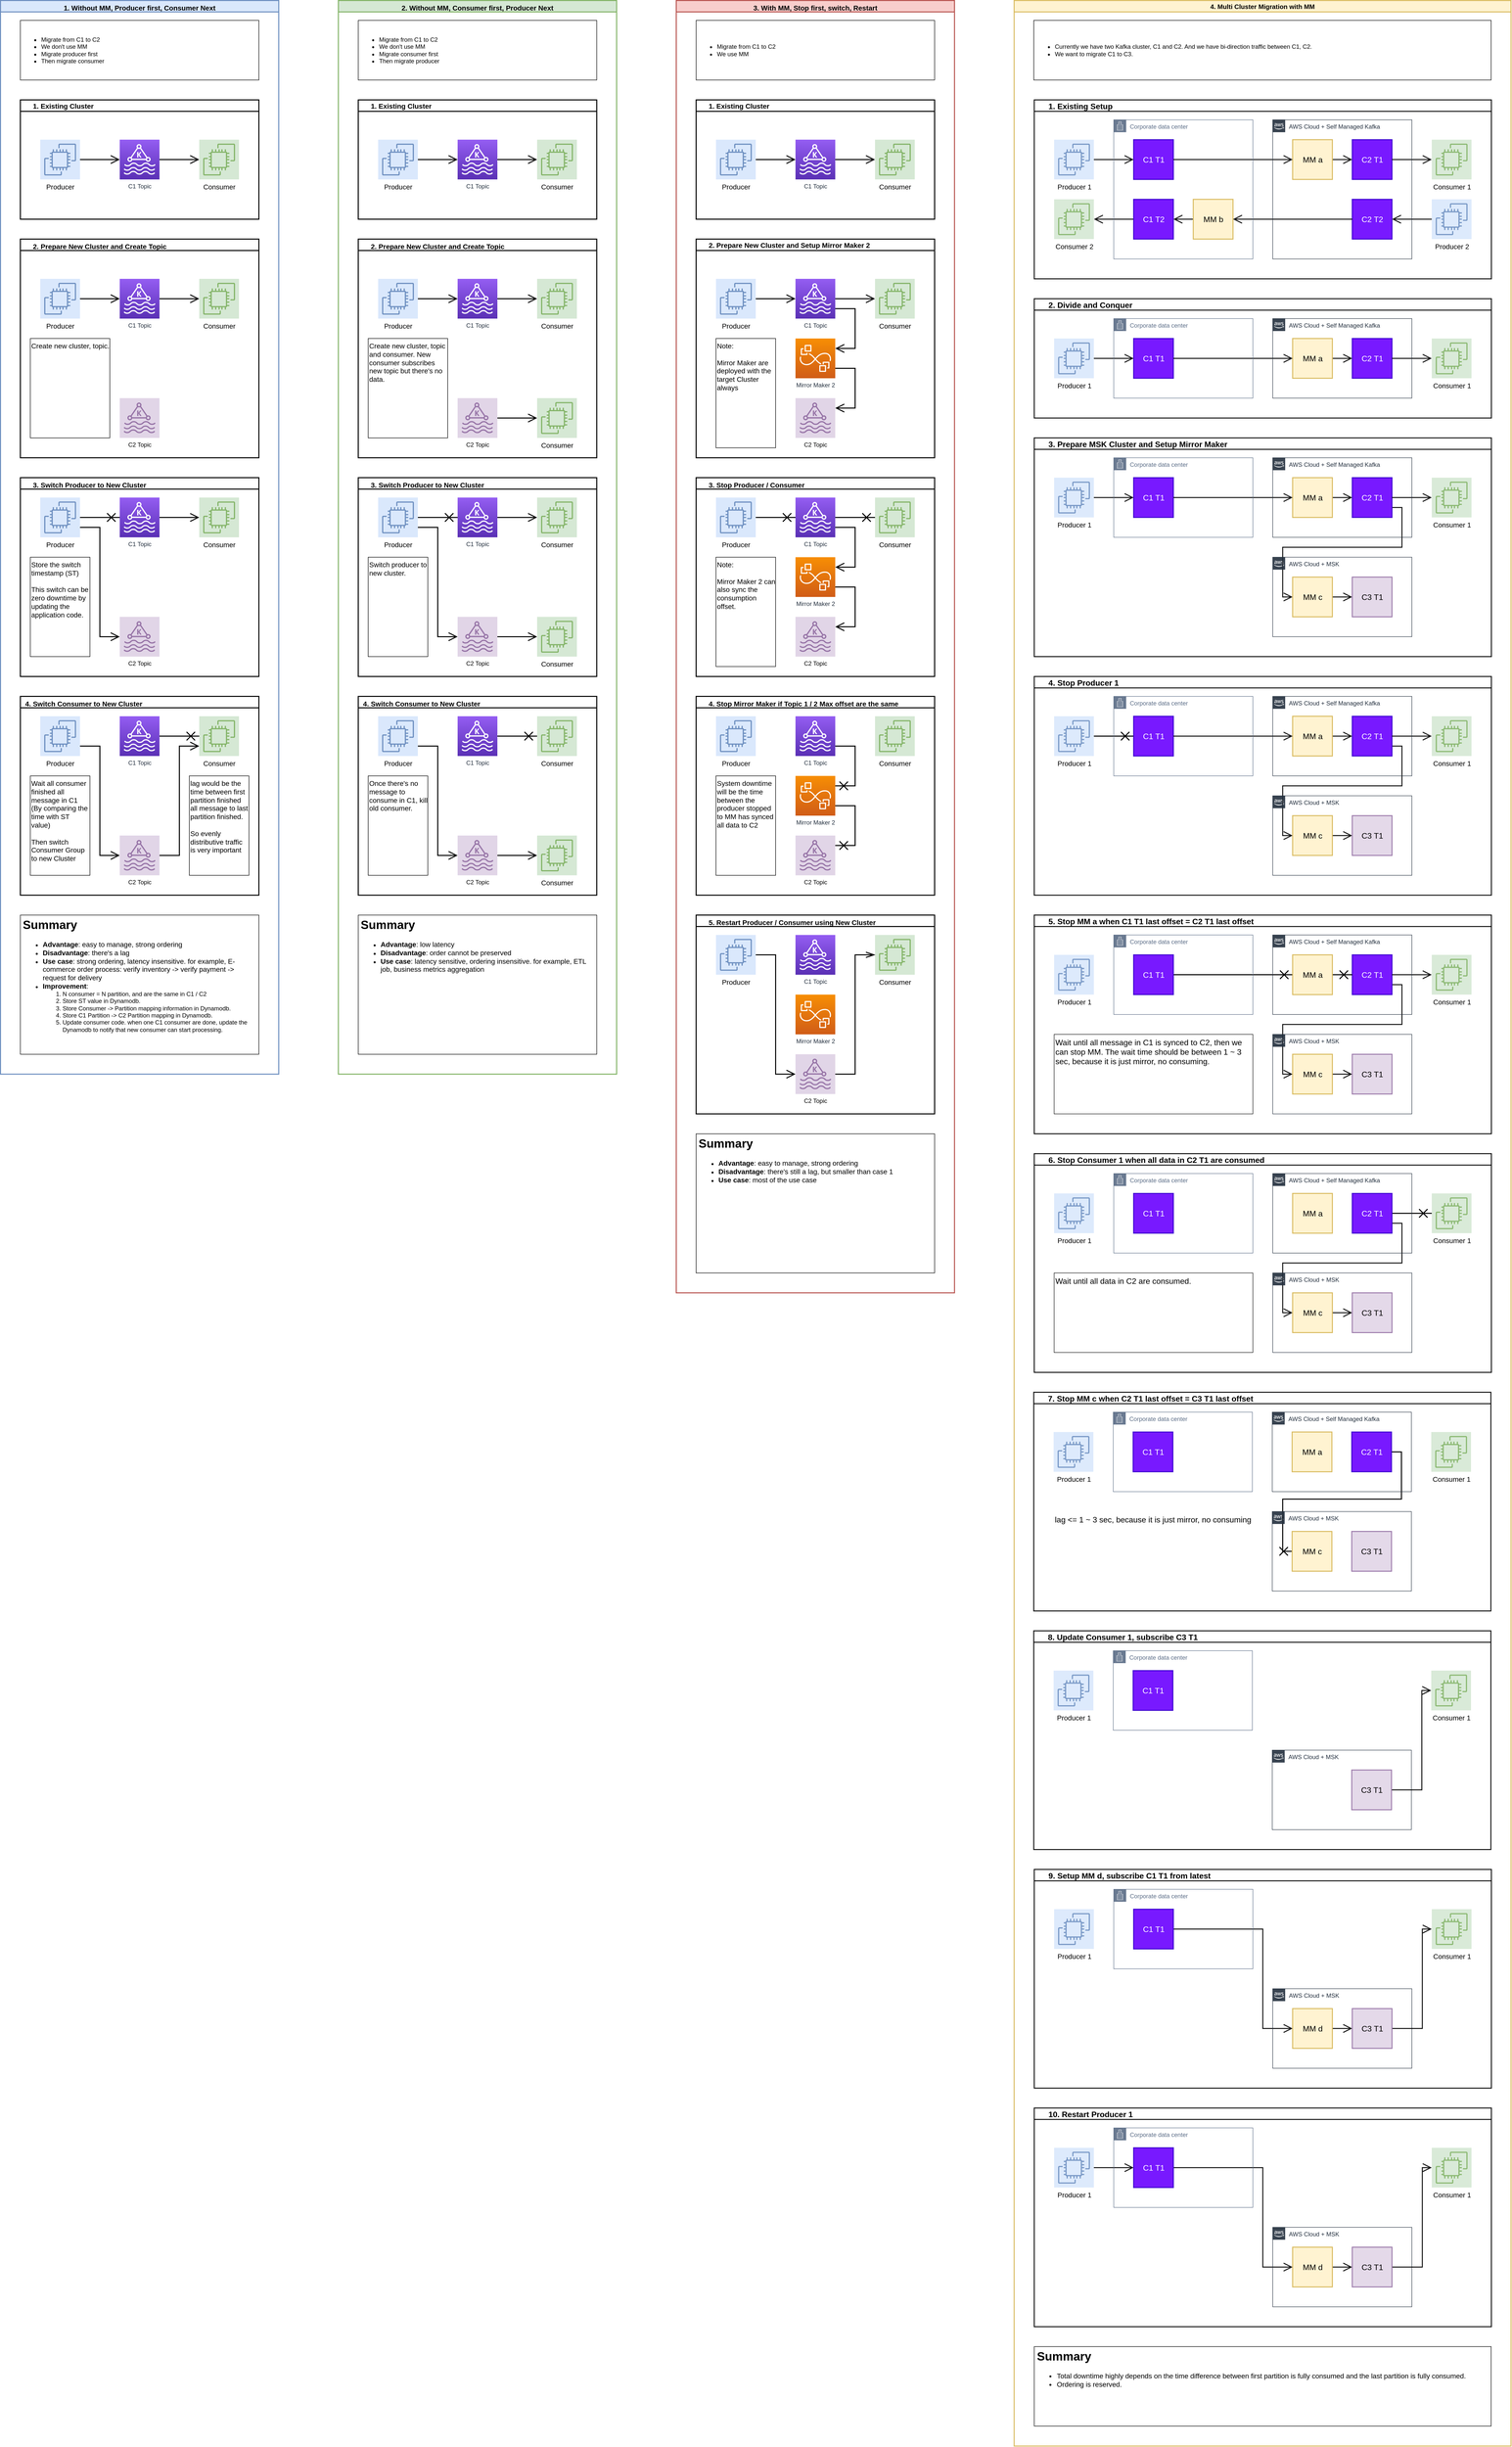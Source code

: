 <mxfile version="21.2.8" type="device">
  <diagram id="8mt_zKTkALs_cU-AOwcs" name="Migration">
    <mxGraphModel dx="3337" dy="3500" grid="1" gridSize="10" guides="1" tooltips="1" connect="1" arrows="1" fold="1" page="1" pageScale="1" pageWidth="850" pageHeight="1100" math="0" shadow="0">
      <root>
        <mxCell id="UCsbDf-QmqR8ybA9b1Fy-0" />
        <mxCell id="UCsbDf-QmqR8ybA9b1Fy-1" parent="UCsbDf-QmqR8ybA9b1Fy-0" />
        <mxCell id="-r6ZE9Us1ayNFOd3rGPP-146" style="edgeStyle=orthogonalEdgeStyle;rounded=0;orthogonalLoop=1;jettySize=auto;html=1;exitX=1;exitY=0.75;exitDx=0;exitDy=0;exitPerimeter=0;entryX=0;entryY=0.5;entryDx=0;entryDy=0;entryPerimeter=0;fontSize=14;endArrow=open;startSize=14;endSize=14;sourcePerimeterSpacing=8;targetPerimeterSpacing=8;strokeWidth=2;" parent="UCsbDf-QmqR8ybA9b1Fy-1" source="-r6ZE9Us1ayNFOd3rGPP-147" target="-r6ZE9Us1ayNFOd3rGPP-151" edge="1">
          <mxGeometry relative="1" as="geometry">
            <Array as="points">
              <mxPoint x="240" y="540" />
              <mxPoint x="240" y="760" />
            </Array>
          </mxGeometry>
        </mxCell>
        <mxCell id="-r6ZE9Us1ayNFOd3rGPP-147" value="Producer" style="sketch=0;points=[[0,0,0],[0.25,0,0],[0.5,0,0],[0.75,0,0],[1,0,0],[0,1,0],[0.25,1,0],[0.5,1,0],[0.75,1,0],[1,1,0],[0,0.25,0],[0,0.5,0],[0,0.75,0],[1,0.25,0],[1,0.5,0],[1,0.75,0]];outlineConnect=0;gradientDirection=north;fillColor=#dae8fc;strokeColor=#6c8ebf;dashed=0;verticalLabelPosition=bottom;verticalAlign=top;align=center;html=1;fontSize=14;fontStyle=0;aspect=fixed;shape=mxgraph.aws4.resourceIcon;resIcon=mxgraph.aws4.ec2;hachureGap=4;pointerEvents=0;strokeWidth=2;" parent="UCsbDf-QmqR8ybA9b1Fy-1" vertex="1">
          <mxGeometry x="120" y="480" width="80" height="80" as="geometry" />
        </mxCell>
        <mxCell id="-r6ZE9Us1ayNFOd3rGPP-148" value="Consumer" style="sketch=0;points=[[0,0,0],[0.25,0,0],[0.5,0,0],[0.75,0,0],[1,0,0],[0,1,0],[0.25,1,0],[0.5,1,0],[0.75,1,0],[1,1,0],[0,0.25,0],[0,0.5,0],[0,0.75,0],[1,0.25,0],[1,0.5,0],[1,0.75,0]];outlineConnect=0;gradientDirection=north;fillColor=#d5e8d4;strokeColor=#82b366;dashed=0;verticalLabelPosition=bottom;verticalAlign=top;align=center;html=1;fontSize=14;fontStyle=0;aspect=fixed;shape=mxgraph.aws4.resourceIcon;resIcon=mxgraph.aws4.ec2;hachureGap=4;pointerEvents=0;strokeWidth=2;" parent="UCsbDf-QmqR8ybA9b1Fy-1" vertex="1">
          <mxGeometry x="440" y="480" width="80" height="80" as="geometry" />
        </mxCell>
        <mxCell id="-r6ZE9Us1ayNFOd3rGPP-149" value="C1 Topic" style="sketch=0;points=[[0,0,0],[0.25,0,0],[0.5,0,0],[0.75,0,0],[1,0,0],[0,1,0],[0.25,1,0],[0.5,1,0],[0.75,1,0],[1,1,0],[0,0.25,0],[0,0.5,0],[0,0.75,0],[1,0.25,0],[1,0.5,0],[1,0.75,0]];outlineConnect=0;fontColor=#232F3E;gradientColor=#945DF2;gradientDirection=north;fillColor=#5A30B5;strokeColor=#ffffff;dashed=0;verticalLabelPosition=bottom;verticalAlign=top;align=center;html=1;fontSize=12;fontStyle=0;aspect=fixed;shape=mxgraph.aws4.resourceIcon;resIcon=mxgraph.aws4.managed_streaming_for_kafka;hachureGap=4;pointerEvents=0;strokeWidth=2;" parent="UCsbDf-QmqR8ybA9b1Fy-1" vertex="1">
          <mxGeometry x="280" y="480" width="80" height="80" as="geometry" />
        </mxCell>
        <mxCell id="-r6ZE9Us1ayNFOd3rGPP-150" style="edgeStyle=none;curved=1;rounded=0;orthogonalLoop=1;jettySize=auto;html=1;entryX=0;entryY=0.5;entryDx=0;entryDy=0;entryPerimeter=0;fontSize=14;endArrow=cross;startSize=14;endSize=14;sourcePerimeterSpacing=8;targetPerimeterSpacing=8;exitX=1;exitY=0.5;exitDx=0;exitDy=0;exitPerimeter=0;strokeWidth=2;endFill=0;" parent="UCsbDf-QmqR8ybA9b1Fy-1" source="-r6ZE9Us1ayNFOd3rGPP-149" target="-r6ZE9Us1ayNFOd3rGPP-148" edge="1">
          <mxGeometry relative="1" as="geometry">
            <mxPoint x="160" y="820" as="sourcePoint" />
          </mxGeometry>
        </mxCell>
        <mxCell id="-r6ZE9Us1ayNFOd3rGPP-153" style="edgeStyle=orthogonalEdgeStyle;rounded=0;orthogonalLoop=1;jettySize=auto;html=1;exitX=1;exitY=0.5;exitDx=0;exitDy=0;exitPerimeter=0;entryX=0;entryY=0.75;entryDx=0;entryDy=0;entryPerimeter=0;fontSize=14;startArrow=none;startFill=0;endArrow=open;endFill=0;sourcePerimeterSpacing=8;targetPerimeterSpacing=8;strokeWidth=2;endSize=14;startSize=14;" parent="UCsbDf-QmqR8ybA9b1Fy-1" source="-r6ZE9Us1ayNFOd3rGPP-151" target="-r6ZE9Us1ayNFOd3rGPP-148" edge="1">
          <mxGeometry relative="1" as="geometry">
            <Array as="points">
              <mxPoint x="400" y="760" />
              <mxPoint x="400" y="540" />
            </Array>
          </mxGeometry>
        </mxCell>
        <mxCell id="-r6ZE9Us1ayNFOd3rGPP-151" value="C2 Topic" style="sketch=0;points=[[0,0,0],[0.25,0,0],[0.5,0,0],[0.75,0,0],[1,0,0],[0,1,0],[0.25,1,0],[0.5,1,0],[0.75,1,0],[1,1,0],[0,0.25,0],[0,0.5,0],[0,0.75,0],[1,0.25,0],[1,0.5,0],[1,0.75,0]];outlineConnect=0;gradientDirection=north;fillColor=#e1d5e7;strokeColor=#9673a6;dashed=0;verticalLabelPosition=bottom;verticalAlign=top;align=center;html=1;fontSize=12;fontStyle=0;aspect=fixed;shape=mxgraph.aws4.resourceIcon;resIcon=mxgraph.aws4.managed_streaming_for_kafka;hachureGap=4;pointerEvents=0;strokeWidth=2;" parent="UCsbDf-QmqR8ybA9b1Fy-1" vertex="1">
          <mxGeometry x="280" y="720" width="80" height="80" as="geometry" />
        </mxCell>
        <mxCell id="-r6ZE9Us1ayNFOd3rGPP-206" value="1. Without MM, Producer first, Consumer Next" style="swimlane;hachureGap=4;pointerEvents=0;fontSize=14;strokeWidth=2;fillColor=#dae8fc;align=center;verticalAlign=top;strokeColor=#6c8ebf;" parent="UCsbDf-QmqR8ybA9b1Fy-1" vertex="1">
          <mxGeometry x="40" y="-960" width="560" height="2160" as="geometry" />
        </mxCell>
        <mxCell id="-r6ZE9Us1ayNFOd3rGPP-109" value="      1. Existing Cluster" style="swimlane;hachureGap=4;pointerEvents=0;fontSize=14;strokeWidth=2;fillColor=none;align=left;" parent="-r6ZE9Us1ayNFOd3rGPP-206" vertex="1">
          <mxGeometry x="40" y="200" width="480" height="240" as="geometry" />
        </mxCell>
        <mxCell id="-r6ZE9Us1ayNFOd3rGPP-110" value="Producer" style="sketch=0;points=[[0,0,0],[0.25,0,0],[0.5,0,0],[0.75,0,0],[1,0,0],[0,1,0],[0.25,1,0],[0.5,1,0],[0.75,1,0],[1,1,0],[0,0.25,0],[0,0.5,0],[0,0.75,0],[1,0.25,0],[1,0.5,0],[1,0.75,0]];outlineConnect=0;gradientDirection=north;fillColor=#dae8fc;strokeColor=#6c8ebf;dashed=0;verticalLabelPosition=bottom;verticalAlign=top;align=center;html=1;fontSize=14;fontStyle=0;aspect=fixed;shape=mxgraph.aws4.resourceIcon;resIcon=mxgraph.aws4.ec2;hachureGap=4;pointerEvents=0;strokeWidth=2;" parent="-r6ZE9Us1ayNFOd3rGPP-109" vertex="1">
          <mxGeometry x="40" y="80" width="80" height="80" as="geometry" />
        </mxCell>
        <mxCell id="-r6ZE9Us1ayNFOd3rGPP-111" style="edgeStyle=none;curved=1;rounded=0;orthogonalLoop=1;jettySize=auto;html=1;exitX=1;exitY=0.5;exitDx=0;exitDy=0;exitPerimeter=0;entryX=0;entryY=0.5;entryDx=0;entryDy=0;entryPerimeter=0;fontSize=14;endArrow=open;startSize=14;endSize=14;sourcePerimeterSpacing=8;targetPerimeterSpacing=8;strokeWidth=2;" parent="-r6ZE9Us1ayNFOd3rGPP-109" source="-r6ZE9Us1ayNFOd3rGPP-110" edge="1">
          <mxGeometry relative="1" as="geometry">
            <mxPoint x="200" y="120" as="targetPoint" />
          </mxGeometry>
        </mxCell>
        <mxCell id="-r6ZE9Us1ayNFOd3rGPP-112" value="Consumer" style="sketch=0;points=[[0,0,0],[0.25,0,0],[0.5,0,0],[0.75,0,0],[1,0,0],[0,1,0],[0.25,1,0],[0.5,1,0],[0.75,1,0],[1,1,0],[0,0.25,0],[0,0.5,0],[0,0.75,0],[1,0.25,0],[1,0.5,0],[1,0.75,0]];outlineConnect=0;gradientDirection=north;fillColor=#d5e8d4;strokeColor=#82b366;dashed=0;verticalLabelPosition=bottom;verticalAlign=top;align=center;html=1;fontSize=14;fontStyle=0;aspect=fixed;shape=mxgraph.aws4.resourceIcon;resIcon=mxgraph.aws4.ec2;hachureGap=4;pointerEvents=0;strokeWidth=2;" parent="-r6ZE9Us1ayNFOd3rGPP-109" vertex="1">
          <mxGeometry x="360" y="80" width="80" height="80" as="geometry" />
        </mxCell>
        <mxCell id="-r6ZE9Us1ayNFOd3rGPP-113" style="edgeStyle=none;curved=1;rounded=0;orthogonalLoop=1;jettySize=auto;html=1;exitX=1;exitY=0.5;exitDx=0;exitDy=0;exitPerimeter=0;entryX=0;entryY=0.5;entryDx=0;entryDy=0;entryPerimeter=0;fontSize=14;endArrow=open;startSize=14;endSize=14;sourcePerimeterSpacing=8;targetPerimeterSpacing=8;strokeWidth=2;" parent="-r6ZE9Us1ayNFOd3rGPP-109" target="-r6ZE9Us1ayNFOd3rGPP-112" edge="1">
          <mxGeometry relative="1" as="geometry">
            <mxPoint x="280" y="120" as="sourcePoint" />
          </mxGeometry>
        </mxCell>
        <mxCell id="-r6ZE9Us1ayNFOd3rGPP-114" value="C1 Topic" style="sketch=0;points=[[0,0,0],[0.25,0,0],[0.5,0,0],[0.75,0,0],[1,0,0],[0,1,0],[0.25,1,0],[0.5,1,0],[0.75,1,0],[1,1,0],[0,0.25,0],[0,0.5,0],[0,0.75,0],[1,0.25,0],[1,0.5,0],[1,0.75,0]];outlineConnect=0;fontColor=#232F3E;gradientColor=#945DF2;gradientDirection=north;fillColor=#5A30B5;strokeColor=#ffffff;dashed=0;verticalLabelPosition=bottom;verticalAlign=top;align=center;html=1;fontSize=12;fontStyle=0;aspect=fixed;shape=mxgraph.aws4.resourceIcon;resIcon=mxgraph.aws4.managed_streaming_for_kafka;hachureGap=4;pointerEvents=0;strokeWidth=2;" parent="-r6ZE9Us1ayNFOd3rGPP-109" vertex="1">
          <mxGeometry x="200" y="80" width="80" height="80" as="geometry" />
        </mxCell>
        <mxCell id="-r6ZE9Us1ayNFOd3rGPP-137" value="      2. Prepare New Cluster and Create Topic" style="swimlane;hachureGap=4;pointerEvents=0;fontSize=14;strokeWidth=2;fillColor=none;align=left;verticalAlign=top;" parent="-r6ZE9Us1ayNFOd3rGPP-206" vertex="1">
          <mxGeometry x="40" y="480" width="480" height="440" as="geometry" />
        </mxCell>
        <mxCell id="-r6ZE9Us1ayNFOd3rGPP-115" style="edgeStyle=none;curved=1;rounded=0;orthogonalLoop=1;jettySize=auto;html=1;exitX=1;exitY=0.5;exitDx=0;exitDy=0;exitPerimeter=0;entryX=0;entryY=0.5;entryDx=0;entryDy=0;entryPerimeter=0;fontSize=14;endArrow=open;startSize=14;endSize=14;sourcePerimeterSpacing=8;targetPerimeterSpacing=8;strokeWidth=2;" parent="-r6ZE9Us1ayNFOd3rGPP-137" source="-r6ZE9Us1ayNFOd3rGPP-117" edge="1">
          <mxGeometry relative="1" as="geometry">
            <mxPoint x="200" y="120" as="targetPoint" />
          </mxGeometry>
        </mxCell>
        <mxCell id="-r6ZE9Us1ayNFOd3rGPP-117" value="Producer" style="sketch=0;points=[[0,0,0],[0.25,0,0],[0.5,0,0],[0.75,0,0],[1,0,0],[0,1,0],[0.25,1,0],[0.5,1,0],[0.75,1,0],[1,1,0],[0,0.25,0],[0,0.5,0],[0,0.75,0],[1,0.25,0],[1,0.5,0],[1,0.75,0]];outlineConnect=0;gradientDirection=north;fillColor=#dae8fc;strokeColor=#6c8ebf;dashed=0;verticalLabelPosition=bottom;verticalAlign=top;align=center;html=1;fontSize=14;fontStyle=0;aspect=fixed;shape=mxgraph.aws4.resourceIcon;resIcon=mxgraph.aws4.ec2;hachureGap=4;pointerEvents=0;strokeWidth=2;" parent="-r6ZE9Us1ayNFOd3rGPP-137" vertex="1">
          <mxGeometry x="40" y="80" width="80" height="80" as="geometry" />
        </mxCell>
        <mxCell id="-r6ZE9Us1ayNFOd3rGPP-118" value="Consumer" style="sketch=0;points=[[0,0,0],[0.25,0,0],[0.5,0,0],[0.75,0,0],[1,0,0],[0,1,0],[0.25,1,0],[0.5,1,0],[0.75,1,0],[1,1,0],[0,0.25,0],[0,0.5,0],[0,0.75,0],[1,0.25,0],[1,0.5,0],[1,0.75,0]];outlineConnect=0;gradientDirection=north;fillColor=#d5e8d4;strokeColor=#82b366;dashed=0;verticalLabelPosition=bottom;verticalAlign=top;align=center;html=1;fontSize=14;fontStyle=0;aspect=fixed;shape=mxgraph.aws4.resourceIcon;resIcon=mxgraph.aws4.ec2;hachureGap=4;pointerEvents=0;strokeWidth=2;" parent="-r6ZE9Us1ayNFOd3rGPP-137" vertex="1">
          <mxGeometry x="360" y="80" width="80" height="80" as="geometry" />
        </mxCell>
        <mxCell id="-r6ZE9Us1ayNFOd3rGPP-120" value="C1 Topic" style="sketch=0;points=[[0,0,0],[0.25,0,0],[0.5,0,0],[0.75,0,0],[1,0,0],[0,1,0],[0.25,1,0],[0.5,1,0],[0.75,1,0],[1,1,0],[0,0.25,0],[0,0.5,0],[0,0.75,0],[1,0.25,0],[1,0.5,0],[1,0.75,0]];outlineConnect=0;fontColor=#232F3E;gradientColor=#945DF2;gradientDirection=north;fillColor=#5A30B5;strokeColor=#ffffff;dashed=0;verticalLabelPosition=bottom;verticalAlign=top;align=center;html=1;fontSize=12;fontStyle=0;aspect=fixed;shape=mxgraph.aws4.resourceIcon;resIcon=mxgraph.aws4.managed_streaming_for_kafka;hachureGap=4;pointerEvents=0;strokeWidth=2;" parent="-r6ZE9Us1ayNFOd3rGPP-137" vertex="1">
          <mxGeometry x="200" y="80" width="80" height="80" as="geometry" />
        </mxCell>
        <mxCell id="-r6ZE9Us1ayNFOd3rGPP-121" style="edgeStyle=none;curved=1;rounded=0;orthogonalLoop=1;jettySize=auto;html=1;entryX=0;entryY=0.5;entryDx=0;entryDy=0;entryPerimeter=0;fontSize=14;endArrow=open;startSize=14;endSize=14;sourcePerimeterSpacing=8;targetPerimeterSpacing=8;exitX=1;exitY=0.5;exitDx=0;exitDy=0;exitPerimeter=0;strokeWidth=2;" parent="-r6ZE9Us1ayNFOd3rGPP-137" source="-r6ZE9Us1ayNFOd3rGPP-120" target="-r6ZE9Us1ayNFOd3rGPP-118" edge="1">
          <mxGeometry relative="1" as="geometry">
            <mxPoint x="80" y="420" as="sourcePoint" />
          </mxGeometry>
        </mxCell>
        <mxCell id="-r6ZE9Us1ayNFOd3rGPP-124" value="C2 Topic" style="sketch=0;points=[[0,0,0],[0.25,0,0],[0.5,0,0],[0.75,0,0],[1,0,0],[0,1,0],[0.25,1,0],[0.5,1,0],[0.75,1,0],[1,1,0],[0,0.25,0],[0,0.5,0],[0,0.75,0],[1,0.25,0],[1,0.5,0],[1,0.75,0]];outlineConnect=0;gradientDirection=north;fillColor=#e1d5e7;strokeColor=#9673a6;dashed=0;verticalLabelPosition=bottom;verticalAlign=top;align=center;html=1;fontSize=12;fontStyle=0;aspect=fixed;shape=mxgraph.aws4.resourceIcon;resIcon=mxgraph.aws4.managed_streaming_for_kafka;hachureGap=4;pointerEvents=0;strokeWidth=2;" parent="-r6ZE9Us1ayNFOd3rGPP-137" vertex="1">
          <mxGeometry x="200" y="320" width="80" height="80" as="geometry" />
        </mxCell>
        <mxCell id="yuR8N6cHl76NjEZeKw8r-9" value="Create new cluster, topic." style="text;html=1;strokeColor=default;fillColor=none;align=left;verticalAlign=top;whiteSpace=wrap;rounded=0;hachureGap=4;pointerEvents=0;fontSize=14;" vertex="1" parent="-r6ZE9Us1ayNFOd3rGPP-137">
          <mxGeometry x="20" y="200" width="160" height="200" as="geometry" />
        </mxCell>
        <mxCell id="-r6ZE9Us1ayNFOd3rGPP-152" value="      3. Switch Producer to New Cluster" style="swimlane;hachureGap=4;pointerEvents=0;fontSize=14;strokeWidth=2;fillColor=none;align=left;verticalAlign=top;" parent="-r6ZE9Us1ayNFOd3rGPP-206" vertex="1">
          <mxGeometry x="40" y="960" width="480" height="400" as="geometry" />
        </mxCell>
        <mxCell id="-r6ZE9Us1ayNFOd3rGPP-138" style="edgeStyle=none;curved=1;rounded=0;orthogonalLoop=1;jettySize=auto;html=1;exitX=1;exitY=0.5;exitDx=0;exitDy=0;exitPerimeter=0;entryX=0;entryY=0.5;entryDx=0;entryDy=0;entryPerimeter=0;fontSize=14;endArrow=cross;startSize=14;endSize=14;sourcePerimeterSpacing=8;targetPerimeterSpacing=8;strokeWidth=2;endFill=0;" parent="-r6ZE9Us1ayNFOd3rGPP-152" source="-r6ZE9Us1ayNFOd3rGPP-140" edge="1">
          <mxGeometry relative="1" as="geometry">
            <mxPoint x="200" y="80" as="targetPoint" />
          </mxGeometry>
        </mxCell>
        <mxCell id="-r6ZE9Us1ayNFOd3rGPP-140" value="Producer" style="sketch=0;points=[[0,0,0],[0.25,0,0],[0.5,0,0],[0.75,0,0],[1,0,0],[0,1,0],[0.25,1,0],[0.5,1,0],[0.75,1,0],[1,1,0],[0,0.25,0],[0,0.5,0],[0,0.75,0],[1,0.25,0],[1,0.5,0],[1,0.75,0]];outlineConnect=0;gradientDirection=north;fillColor=#dae8fc;strokeColor=#6c8ebf;dashed=0;verticalLabelPosition=bottom;verticalAlign=top;align=center;html=1;fontSize=14;fontStyle=0;aspect=fixed;shape=mxgraph.aws4.resourceIcon;resIcon=mxgraph.aws4.ec2;hachureGap=4;pointerEvents=0;strokeWidth=2;" parent="-r6ZE9Us1ayNFOd3rGPP-152" vertex="1">
          <mxGeometry x="40" y="40" width="80" height="80" as="geometry" />
        </mxCell>
        <mxCell id="-r6ZE9Us1ayNFOd3rGPP-141" value="Consumer" style="sketch=0;points=[[0,0,0],[0.25,0,0],[0.5,0,0],[0.75,0,0],[1,0,0],[0,1,0],[0.25,1,0],[0.5,1,0],[0.75,1,0],[1,1,0],[0,0.25,0],[0,0.5,0],[0,0.75,0],[1,0.25,0],[1,0.5,0],[1,0.75,0]];outlineConnect=0;gradientDirection=north;fillColor=#d5e8d4;strokeColor=#82b366;dashed=0;verticalLabelPosition=bottom;verticalAlign=top;align=center;html=1;fontSize=14;fontStyle=0;aspect=fixed;shape=mxgraph.aws4.resourceIcon;resIcon=mxgraph.aws4.ec2;hachureGap=4;pointerEvents=0;strokeWidth=2;" parent="-r6ZE9Us1ayNFOd3rGPP-152" vertex="1">
          <mxGeometry x="360" y="40" width="80" height="80" as="geometry" />
        </mxCell>
        <mxCell id="-r6ZE9Us1ayNFOd3rGPP-142" value="C1 Topic" style="sketch=0;points=[[0,0,0],[0.25,0,0],[0.5,0,0],[0.75,0,0],[1,0,0],[0,1,0],[0.25,1,0],[0.5,1,0],[0.75,1,0],[1,1,0],[0,0.25,0],[0,0.5,0],[0,0.75,0],[1,0.25,0],[1,0.5,0],[1,0.75,0]];outlineConnect=0;fontColor=#232F3E;gradientColor=#945DF2;gradientDirection=north;fillColor=#5A30B5;strokeColor=#ffffff;dashed=0;verticalLabelPosition=bottom;verticalAlign=top;align=center;html=1;fontSize=12;fontStyle=0;aspect=fixed;shape=mxgraph.aws4.resourceIcon;resIcon=mxgraph.aws4.managed_streaming_for_kafka;hachureGap=4;pointerEvents=0;strokeWidth=2;" parent="-r6ZE9Us1ayNFOd3rGPP-152" vertex="1">
          <mxGeometry x="200" y="40" width="80" height="80" as="geometry" />
        </mxCell>
        <mxCell id="-r6ZE9Us1ayNFOd3rGPP-143" style="edgeStyle=none;curved=1;rounded=0;orthogonalLoop=1;jettySize=auto;html=1;entryX=0;entryY=0.5;entryDx=0;entryDy=0;entryPerimeter=0;fontSize=14;endArrow=open;startSize=14;endSize=14;sourcePerimeterSpacing=8;targetPerimeterSpacing=8;exitX=1;exitY=0.5;exitDx=0;exitDy=0;exitPerimeter=0;strokeWidth=2;" parent="-r6ZE9Us1ayNFOd3rGPP-152" source="-r6ZE9Us1ayNFOd3rGPP-142" target="-r6ZE9Us1ayNFOd3rGPP-141" edge="1">
          <mxGeometry relative="1" as="geometry">
            <mxPoint x="80" y="380" as="sourcePoint" />
          </mxGeometry>
        </mxCell>
        <mxCell id="-r6ZE9Us1ayNFOd3rGPP-144" value="C2 Topic" style="sketch=0;points=[[0,0,0],[0.25,0,0],[0.5,0,0],[0.75,0,0],[1,0,0],[0,1,0],[0.25,1,0],[0.5,1,0],[0.75,1,0],[1,1,0],[0,0.25,0],[0,0.5,0],[0,0.75,0],[1,0.25,0],[1,0.5,0],[1,0.75,0]];outlineConnect=0;gradientDirection=north;fillColor=#e1d5e7;strokeColor=#9673a6;dashed=0;verticalLabelPosition=bottom;verticalAlign=top;align=center;html=1;fontSize=12;fontStyle=0;aspect=fixed;shape=mxgraph.aws4.resourceIcon;resIcon=mxgraph.aws4.managed_streaming_for_kafka;hachureGap=4;pointerEvents=0;strokeWidth=2;" parent="-r6ZE9Us1ayNFOd3rGPP-152" vertex="1">
          <mxGeometry x="200" y="280" width="80" height="80" as="geometry" />
        </mxCell>
        <mxCell id="-r6ZE9Us1ayNFOd3rGPP-139" style="edgeStyle=orthogonalEdgeStyle;rounded=0;orthogonalLoop=1;jettySize=auto;html=1;exitX=1;exitY=0.75;exitDx=0;exitDy=0;exitPerimeter=0;entryX=0;entryY=0.5;entryDx=0;entryDy=0;entryPerimeter=0;fontSize=14;endArrow=open;startSize=14;endSize=14;sourcePerimeterSpacing=8;targetPerimeterSpacing=8;strokeWidth=2;" parent="-r6ZE9Us1ayNFOd3rGPP-152" source="-r6ZE9Us1ayNFOd3rGPP-140" target="-r6ZE9Us1ayNFOd3rGPP-144" edge="1">
          <mxGeometry relative="1" as="geometry">
            <Array as="points">
              <mxPoint x="160" y="100" />
              <mxPoint x="160" y="320" />
            </Array>
          </mxGeometry>
        </mxCell>
        <mxCell id="-r6ZE9Us1ayNFOd3rGPP-156" value="Store the switch timestamp (ST)&lt;br&gt;&lt;br&gt;This switch can be zero downtime by updating the application code." style="text;html=1;strokeColor=default;fillColor=none;align=left;verticalAlign=top;whiteSpace=wrap;rounded=0;hachureGap=4;pointerEvents=0;fontSize=14;" parent="-r6ZE9Us1ayNFOd3rGPP-152" vertex="1">
          <mxGeometry x="20" y="160" width="120" height="200" as="geometry" />
        </mxCell>
        <mxCell id="-r6ZE9Us1ayNFOd3rGPP-154" value="       4. Switch Consumer to New Cluster" style="swimlane;hachureGap=4;pointerEvents=0;fontSize=14;strokeWidth=2;fillColor=none;align=left;verticalAlign=top;" parent="-r6ZE9Us1ayNFOd3rGPP-206" vertex="1">
          <mxGeometry x="40" y="1400" width="480" height="400" as="geometry" />
        </mxCell>
        <mxCell id="-r6ZE9Us1ayNFOd3rGPP-155" value="Wait all consumer finished all message in C1 (By comparing the time with ST value)&lt;br&gt;&lt;br&gt;Then switch Consumer Group to new Cluster" style="text;html=1;strokeColor=default;fillColor=none;align=left;verticalAlign=top;whiteSpace=wrap;rounded=0;hachureGap=4;pointerEvents=0;fontSize=14;" parent="-r6ZE9Us1ayNFOd3rGPP-154" vertex="1">
          <mxGeometry x="20" y="160" width="120" height="200" as="geometry" />
        </mxCell>
        <mxCell id="-r6ZE9Us1ayNFOd3rGPP-158" value="lag would be the time between first partition finished&amp;nbsp; all message to last partition finished.&lt;br&gt;&lt;br&gt;So evenly distributive traffic is very important" style="text;html=1;strokeColor=default;fillColor=none;align=left;verticalAlign=top;whiteSpace=wrap;rounded=0;hachureGap=4;pointerEvents=0;fontSize=14;" parent="-r6ZE9Us1ayNFOd3rGPP-154" vertex="1">
          <mxGeometry x="340" y="160" width="120" height="200" as="geometry" />
        </mxCell>
        <mxCell id="yuR8N6cHl76NjEZeKw8r-2" value="&lt;ul&gt;&lt;li&gt;Migrate from C1 to C2&lt;/li&gt;&lt;li&gt;We don&#39;t use MM&lt;/li&gt;&lt;li&gt;Migrate producer first&lt;/li&gt;&lt;li&gt;Then migrate consumer&lt;/li&gt;&lt;/ul&gt;" style="text;html=1;strokeColor=default;fillColor=none;align=left;verticalAlign=middle;whiteSpace=wrap;rounded=0;" vertex="1" parent="-r6ZE9Us1ayNFOd3rGPP-206">
          <mxGeometry x="40" y="40" width="480" height="120" as="geometry" />
        </mxCell>
        <mxCell id="yuR8N6cHl76NjEZeKw8r-6" value="&lt;h1&gt;Summary&lt;/h1&gt;&lt;p&gt;&lt;/p&gt;&lt;ul&gt;&lt;li&gt;&lt;b style=&quot;border-color: var(--border-color); font-size: 14px;&quot;&gt;Advantage&lt;/b&gt;&lt;font style=&quot;font-size: 14px;&quot;&gt;: easy to manage, strong ordering&lt;/font&gt;&lt;/li&gt;&lt;li&gt;&lt;b style=&quot;background-color: initial; border-color: var(--border-color); font-size: 14px;&quot;&gt;Disadvantage&lt;/b&gt;&lt;span style=&quot;background-color: initial; font-size: 14px;&quot;&gt;: there&#39;s a lag&lt;/span&gt;&lt;/li&gt;&lt;li&gt;&lt;b style=&quot;background-color: initial; border-color: var(--border-color); font-size: 14px;&quot;&gt;Use case&lt;/b&gt;&lt;span style=&quot;background-color: initial; font-size: 14px;&quot;&gt;: strong ordering, latency insensitive. for example, E-commerce order process: verify inventory -&amp;gt; verify payment -&amp;gt; request for delivery&lt;/span&gt;&lt;/li&gt;&lt;li&gt;&lt;b style=&quot;background-color: initial; border-color: var(--border-color); font-size: 14px;&quot;&gt;Improvement&lt;/b&gt;&lt;span style=&quot;background-color: initial; font-size: 14px;&quot;&gt;:&lt;/span&gt;&lt;/li&gt;&lt;ol&gt;&lt;li&gt;&lt;span style=&quot;background-color: initial;&quot;&gt;N consumer = N partition, and are the same in C1 / C2&lt;/span&gt;&lt;/li&gt;&lt;li&gt;Store ST value in Dynamodb.&lt;/li&gt;&lt;li&gt;Store Consumer -&amp;gt; Partition mapping information in Dynamodb.&lt;/li&gt;&lt;li&gt;Store C1 Partition -&amp;gt; C2 Partition mapping in Dynamodb.&lt;/li&gt;&lt;li&gt;Update consumer code. when one C1 consumer are done, update the Dynamodb to notify that new consumer can start processing.&lt;/li&gt;&lt;/ol&gt;&lt;/ul&gt;&lt;p&gt;&lt;/p&gt;" style="text;html=1;strokeColor=default;fillColor=none;spacing=5;spacingTop=-20;whiteSpace=wrap;overflow=hidden;rounded=0;" vertex="1" parent="-r6ZE9Us1ayNFOd3rGPP-206">
          <mxGeometry x="40" y="1840" width="480" height="280" as="geometry" />
        </mxCell>
        <mxCell id="-r6ZE9Us1ayNFOd3rGPP-207" value="2. Without MM, Consumer first, Producer Next" style="swimlane;hachureGap=4;pointerEvents=0;fontSize=14;strokeWidth=2;fillColor=#d5e8d4;align=center;verticalAlign=top;strokeColor=#82b366;" parent="UCsbDf-QmqR8ybA9b1Fy-1" vertex="1">
          <mxGeometry x="720" y="-960" width="560" height="2160" as="geometry" />
        </mxCell>
        <mxCell id="-r6ZE9Us1ayNFOd3rGPP-193" value="       4. Switch Consumer to New Cluster" style="swimlane;hachureGap=4;pointerEvents=0;fontSize=14;strokeWidth=2;fillColor=none;align=left;verticalAlign=top;" parent="-r6ZE9Us1ayNFOd3rGPP-207" vertex="1">
          <mxGeometry x="40" y="1400" width="480" height="400" as="geometry" />
        </mxCell>
        <mxCell id="-r6ZE9Us1ayNFOd3rGPP-178" value="Producer" style="sketch=0;points=[[0,0,0],[0.25,0,0],[0.5,0,0],[0.75,0,0],[1,0,0],[0,1,0],[0.25,1,0],[0.5,1,0],[0.75,1,0],[1,1,0],[0,0.25,0],[0,0.5,0],[0,0.75,0],[1,0.25,0],[1,0.5,0],[1,0.75,0]];outlineConnect=0;gradientDirection=north;fillColor=#dae8fc;strokeColor=#6c8ebf;dashed=0;verticalLabelPosition=bottom;verticalAlign=top;align=center;html=1;fontSize=14;fontStyle=0;aspect=fixed;shape=mxgraph.aws4.resourceIcon;resIcon=mxgraph.aws4.ec2;hachureGap=4;pointerEvents=0;strokeWidth=2;" parent="-r6ZE9Us1ayNFOd3rGPP-193" vertex="1">
          <mxGeometry x="40" y="40" width="80" height="80" as="geometry" />
        </mxCell>
        <mxCell id="-r6ZE9Us1ayNFOd3rGPP-179" value="Consumer" style="sketch=0;points=[[0,0,0],[0.25,0,0],[0.5,0,0],[0.75,0,0],[1,0,0],[0,1,0],[0.25,1,0],[0.5,1,0],[0.75,1,0],[1,1,0],[0,0.25,0],[0,0.5,0],[0,0.75,0],[1,0.25,0],[1,0.5,0],[1,0.75,0]];outlineConnect=0;gradientDirection=north;fillColor=#d5e8d4;strokeColor=#82b366;dashed=0;verticalLabelPosition=bottom;verticalAlign=top;align=center;html=1;fontSize=14;fontStyle=0;aspect=fixed;shape=mxgraph.aws4.resourceIcon;resIcon=mxgraph.aws4.ec2;hachureGap=4;pointerEvents=0;strokeWidth=2;" parent="-r6ZE9Us1ayNFOd3rGPP-193" vertex="1">
          <mxGeometry x="360" y="40" width="80" height="80" as="geometry" />
        </mxCell>
        <mxCell id="-r6ZE9Us1ayNFOd3rGPP-180" value="C1 Topic" style="sketch=0;points=[[0,0,0],[0.25,0,0],[0.5,0,0],[0.75,0,0],[1,0,0],[0,1,0],[0.25,1,0],[0.5,1,0],[0.75,1,0],[1,1,0],[0,0.25,0],[0,0.5,0],[0,0.75,0],[1,0.25,0],[1,0.5,0],[1,0.75,0]];outlineConnect=0;fontColor=#232F3E;gradientColor=#945DF2;gradientDirection=north;fillColor=#5A30B5;strokeColor=#ffffff;dashed=0;verticalLabelPosition=bottom;verticalAlign=top;align=center;html=1;fontSize=12;fontStyle=0;aspect=fixed;shape=mxgraph.aws4.resourceIcon;resIcon=mxgraph.aws4.managed_streaming_for_kafka;hachureGap=4;pointerEvents=0;strokeWidth=2;" parent="-r6ZE9Us1ayNFOd3rGPP-193" vertex="1">
          <mxGeometry x="200" y="40" width="80" height="80" as="geometry" />
        </mxCell>
        <mxCell id="-r6ZE9Us1ayNFOd3rGPP-181" style="edgeStyle=none;curved=1;rounded=0;orthogonalLoop=1;jettySize=auto;html=1;entryX=0;entryY=0.5;entryDx=0;entryDy=0;entryPerimeter=0;fontSize=14;endArrow=cross;startSize=14;endSize=14;sourcePerimeterSpacing=8;targetPerimeterSpacing=8;exitX=1;exitY=0.5;exitDx=0;exitDy=0;exitPerimeter=0;strokeWidth=2;endFill=0;" parent="-r6ZE9Us1ayNFOd3rGPP-193" source="-r6ZE9Us1ayNFOd3rGPP-180" target="-r6ZE9Us1ayNFOd3rGPP-179" edge="1">
          <mxGeometry relative="1" as="geometry">
            <mxPoint x="80" y="380" as="sourcePoint" />
          </mxGeometry>
        </mxCell>
        <mxCell id="-r6ZE9Us1ayNFOd3rGPP-182" style="edgeStyle=orthogonalEdgeStyle;rounded=0;orthogonalLoop=1;jettySize=auto;html=1;exitX=1;exitY=0.5;exitDx=0;exitDy=0;exitPerimeter=0;entryX=0;entryY=0.5;entryDx=0;entryDy=0;entryPerimeter=0;fontSize=14;startArrow=none;startFill=0;endArrow=open;endFill=0;sourcePerimeterSpacing=8;targetPerimeterSpacing=8;strokeWidth=2;endSize=14;startSize=14;" parent="-r6ZE9Us1ayNFOd3rGPP-193" source="-r6ZE9Us1ayNFOd3rGPP-183" target="-r6ZE9Us1ayNFOd3rGPP-204" edge="1">
          <mxGeometry relative="1" as="geometry">
            <Array as="points">
              <mxPoint x="340" y="320" />
              <mxPoint x="340" y="320" />
            </Array>
          </mxGeometry>
        </mxCell>
        <mxCell id="-r6ZE9Us1ayNFOd3rGPP-183" value="C2 Topic" style="sketch=0;points=[[0,0,0],[0.25,0,0],[0.5,0,0],[0.75,0,0],[1,0,0],[0,1,0],[0.25,1,0],[0.5,1,0],[0.75,1,0],[1,1,0],[0,0.25,0],[0,0.5,0],[0,0.75,0],[1,0.25,0],[1,0.5,0],[1,0.75,0]];outlineConnect=0;gradientDirection=north;fillColor=#e1d5e7;strokeColor=#9673a6;dashed=0;verticalLabelPosition=bottom;verticalAlign=top;align=center;html=1;fontSize=12;fontStyle=0;aspect=fixed;shape=mxgraph.aws4.resourceIcon;resIcon=mxgraph.aws4.managed_streaming_for_kafka;hachureGap=4;pointerEvents=0;strokeWidth=2;" parent="-r6ZE9Us1ayNFOd3rGPP-193" vertex="1">
          <mxGeometry x="200" y="280" width="80" height="80" as="geometry" />
        </mxCell>
        <mxCell id="-r6ZE9Us1ayNFOd3rGPP-177" style="edgeStyle=orthogonalEdgeStyle;rounded=0;orthogonalLoop=1;jettySize=auto;html=1;exitX=1;exitY=0.75;exitDx=0;exitDy=0;exitPerimeter=0;entryX=0;entryY=0.5;entryDx=0;entryDy=0;entryPerimeter=0;fontSize=14;endArrow=open;startSize=14;endSize=14;sourcePerimeterSpacing=8;targetPerimeterSpacing=8;strokeWidth=2;" parent="-r6ZE9Us1ayNFOd3rGPP-193" source="-r6ZE9Us1ayNFOd3rGPP-178" target="-r6ZE9Us1ayNFOd3rGPP-183" edge="1">
          <mxGeometry relative="1" as="geometry">
            <Array as="points">
              <mxPoint x="160" y="100" />
              <mxPoint x="160" y="320" />
            </Array>
          </mxGeometry>
        </mxCell>
        <mxCell id="-r6ZE9Us1ayNFOd3rGPP-194" value="Once there&#39;s no message to consume in C1, kill old consumer." style="text;html=1;strokeColor=default;fillColor=none;align=left;verticalAlign=top;whiteSpace=wrap;rounded=0;hachureGap=4;pointerEvents=0;fontSize=14;" parent="-r6ZE9Us1ayNFOd3rGPP-193" vertex="1">
          <mxGeometry x="20" y="160" width="120" height="200" as="geometry" />
        </mxCell>
        <mxCell id="-r6ZE9Us1ayNFOd3rGPP-204" value="Consumer" style="sketch=0;points=[[0,0,0],[0.25,0,0],[0.5,0,0],[0.75,0,0],[1,0,0],[0,1,0],[0.25,1,0],[0.5,1,0],[0.75,1,0],[1,1,0],[0,0.25,0],[0,0.5,0],[0,0.75,0],[1,0.25,0],[1,0.5,0],[1,0.75,0]];outlineConnect=0;gradientDirection=north;fillColor=#d5e8d4;strokeColor=#82b366;dashed=0;verticalLabelPosition=bottom;verticalAlign=top;align=center;html=1;fontSize=14;fontStyle=0;aspect=fixed;shape=mxgraph.aws4.resourceIcon;resIcon=mxgraph.aws4.ec2;hachureGap=4;pointerEvents=0;strokeWidth=2;" parent="-r6ZE9Us1ayNFOd3rGPP-193" vertex="1">
          <mxGeometry x="360" y="280" width="80" height="80" as="geometry" />
        </mxCell>
        <mxCell id="-r6ZE9Us1ayNFOd3rGPP-184" value="      3. Switch Producer to New Cluster" style="swimlane;hachureGap=4;pointerEvents=0;fontSize=14;strokeWidth=2;fillColor=none;align=left;verticalAlign=top;" parent="-r6ZE9Us1ayNFOd3rGPP-207" vertex="1">
          <mxGeometry x="40" y="960" width="480" height="400" as="geometry" />
        </mxCell>
        <mxCell id="-r6ZE9Us1ayNFOd3rGPP-185" style="edgeStyle=none;curved=1;rounded=0;orthogonalLoop=1;jettySize=auto;html=1;exitX=1;exitY=0.5;exitDx=0;exitDy=0;exitPerimeter=0;entryX=0;entryY=0.5;entryDx=0;entryDy=0;entryPerimeter=0;fontSize=14;endArrow=cross;startSize=14;endSize=14;sourcePerimeterSpacing=8;targetPerimeterSpacing=8;strokeWidth=2;endFill=0;" parent="-r6ZE9Us1ayNFOd3rGPP-184" source="-r6ZE9Us1ayNFOd3rGPP-186" edge="1">
          <mxGeometry relative="1" as="geometry">
            <mxPoint x="200" y="80" as="targetPoint" />
          </mxGeometry>
        </mxCell>
        <mxCell id="-r6ZE9Us1ayNFOd3rGPP-186" value="Producer" style="sketch=0;points=[[0,0,0],[0.25,0,0],[0.5,0,0],[0.75,0,0],[1,0,0],[0,1,0],[0.25,1,0],[0.5,1,0],[0.75,1,0],[1,1,0],[0,0.25,0],[0,0.5,0],[0,0.75,0],[1,0.25,0],[1,0.5,0],[1,0.75,0]];outlineConnect=0;gradientDirection=north;fillColor=#dae8fc;strokeColor=#6c8ebf;dashed=0;verticalLabelPosition=bottom;verticalAlign=top;align=center;html=1;fontSize=14;fontStyle=0;aspect=fixed;shape=mxgraph.aws4.resourceIcon;resIcon=mxgraph.aws4.ec2;hachureGap=4;pointerEvents=0;strokeWidth=2;" parent="-r6ZE9Us1ayNFOd3rGPP-184" vertex="1">
          <mxGeometry x="40" y="40" width="80" height="80" as="geometry" />
        </mxCell>
        <mxCell id="-r6ZE9Us1ayNFOd3rGPP-187" value="Consumer" style="sketch=0;points=[[0,0,0],[0.25,0,0],[0.5,0,0],[0.75,0,0],[1,0,0],[0,1,0],[0.25,1,0],[0.5,1,0],[0.75,1,0],[1,1,0],[0,0.25,0],[0,0.5,0],[0,0.75,0],[1,0.25,0],[1,0.5,0],[1,0.75,0]];outlineConnect=0;gradientDirection=north;fillColor=#d5e8d4;strokeColor=#82b366;dashed=0;verticalLabelPosition=bottom;verticalAlign=top;align=center;html=1;fontSize=14;fontStyle=0;aspect=fixed;shape=mxgraph.aws4.resourceIcon;resIcon=mxgraph.aws4.ec2;hachureGap=4;pointerEvents=0;strokeWidth=2;" parent="-r6ZE9Us1ayNFOd3rGPP-184" vertex="1">
          <mxGeometry x="360" y="40" width="80" height="80" as="geometry" />
        </mxCell>
        <mxCell id="-r6ZE9Us1ayNFOd3rGPP-188" value="C1 Topic" style="sketch=0;points=[[0,0,0],[0.25,0,0],[0.5,0,0],[0.75,0,0],[1,0,0],[0,1,0],[0.25,1,0],[0.5,1,0],[0.75,1,0],[1,1,0],[0,0.25,0],[0,0.5,0],[0,0.75,0],[1,0.25,0],[1,0.5,0],[1,0.75,0]];outlineConnect=0;fontColor=#232F3E;gradientColor=#945DF2;gradientDirection=north;fillColor=#5A30B5;strokeColor=#ffffff;dashed=0;verticalLabelPosition=bottom;verticalAlign=top;align=center;html=1;fontSize=12;fontStyle=0;aspect=fixed;shape=mxgraph.aws4.resourceIcon;resIcon=mxgraph.aws4.managed_streaming_for_kafka;hachureGap=4;pointerEvents=0;strokeWidth=2;" parent="-r6ZE9Us1ayNFOd3rGPP-184" vertex="1">
          <mxGeometry x="200" y="40" width="80" height="80" as="geometry" />
        </mxCell>
        <mxCell id="-r6ZE9Us1ayNFOd3rGPP-189" style="edgeStyle=none;curved=1;rounded=0;orthogonalLoop=1;jettySize=auto;html=1;entryX=0;entryY=0.5;entryDx=0;entryDy=0;entryPerimeter=0;fontSize=14;endArrow=open;startSize=14;endSize=14;sourcePerimeterSpacing=8;targetPerimeterSpacing=8;exitX=1;exitY=0.5;exitDx=0;exitDy=0;exitPerimeter=0;strokeWidth=2;" parent="-r6ZE9Us1ayNFOd3rGPP-184" source="-r6ZE9Us1ayNFOd3rGPP-188" target="-r6ZE9Us1ayNFOd3rGPP-187" edge="1">
          <mxGeometry relative="1" as="geometry">
            <mxPoint x="80" y="380" as="sourcePoint" />
          </mxGeometry>
        </mxCell>
        <mxCell id="-r6ZE9Us1ayNFOd3rGPP-203" style="edgeStyle=orthogonalEdgeStyle;rounded=0;orthogonalLoop=1;jettySize=auto;html=1;exitX=1;exitY=0.5;exitDx=0;exitDy=0;exitPerimeter=0;entryX=0;entryY=0.5;entryDx=0;entryDy=0;entryPerimeter=0;fontSize=14;startArrow=none;startFill=0;endArrow=open;endFill=0;startSize=14;endSize=14;sourcePerimeterSpacing=8;targetPerimeterSpacing=8;strokeWidth=2;" parent="-r6ZE9Us1ayNFOd3rGPP-184" source="-r6ZE9Us1ayNFOd3rGPP-190" target="-r6ZE9Us1ayNFOd3rGPP-202" edge="1">
          <mxGeometry relative="1" as="geometry" />
        </mxCell>
        <mxCell id="-r6ZE9Us1ayNFOd3rGPP-190" value="C2 Topic" style="sketch=0;points=[[0,0,0],[0.25,0,0],[0.5,0,0],[0.75,0,0],[1,0,0],[0,1,0],[0.25,1,0],[0.5,1,0],[0.75,1,0],[1,1,0],[0,0.25,0],[0,0.5,0],[0,0.75,0],[1,0.25,0],[1,0.5,0],[1,0.75,0]];outlineConnect=0;gradientDirection=north;fillColor=#e1d5e7;strokeColor=#9673a6;dashed=0;verticalLabelPosition=bottom;verticalAlign=top;align=center;html=1;fontSize=12;fontStyle=0;aspect=fixed;shape=mxgraph.aws4.resourceIcon;resIcon=mxgraph.aws4.managed_streaming_for_kafka;hachureGap=4;pointerEvents=0;strokeWidth=2;" parent="-r6ZE9Us1ayNFOd3rGPP-184" vertex="1">
          <mxGeometry x="200" y="280" width="80" height="80" as="geometry" />
        </mxCell>
        <mxCell id="-r6ZE9Us1ayNFOd3rGPP-191" style="edgeStyle=orthogonalEdgeStyle;rounded=0;orthogonalLoop=1;jettySize=auto;html=1;exitX=1;exitY=0.75;exitDx=0;exitDy=0;exitPerimeter=0;entryX=0;entryY=0.5;entryDx=0;entryDy=0;entryPerimeter=0;fontSize=14;endArrow=open;startSize=14;endSize=14;sourcePerimeterSpacing=8;targetPerimeterSpacing=8;strokeWidth=2;" parent="-r6ZE9Us1ayNFOd3rGPP-184" source="-r6ZE9Us1ayNFOd3rGPP-186" target="-r6ZE9Us1ayNFOd3rGPP-190" edge="1">
          <mxGeometry relative="1" as="geometry">
            <Array as="points">
              <mxPoint x="160" y="100" />
              <mxPoint x="160" y="320" />
            </Array>
          </mxGeometry>
        </mxCell>
        <mxCell id="-r6ZE9Us1ayNFOd3rGPP-192" value="Switch producer to new cluster." style="text;html=1;strokeColor=default;fillColor=none;align=left;verticalAlign=top;whiteSpace=wrap;rounded=0;hachureGap=4;pointerEvents=0;fontSize=14;" parent="-r6ZE9Us1ayNFOd3rGPP-184" vertex="1">
          <mxGeometry x="20" y="160" width="120" height="200" as="geometry" />
        </mxCell>
        <mxCell id="-r6ZE9Us1ayNFOd3rGPP-202" value="Consumer" style="sketch=0;points=[[0,0,0],[0.25,0,0],[0.5,0,0],[0.75,0,0],[1,0,0],[0,1,0],[0.25,1,0],[0.5,1,0],[0.75,1,0],[1,1,0],[0,0.25,0],[0,0.5,0],[0,0.75,0],[1,0.25,0],[1,0.5,0],[1,0.75,0]];outlineConnect=0;gradientDirection=north;fillColor=#d5e8d4;strokeColor=#82b366;dashed=0;verticalLabelPosition=bottom;verticalAlign=top;align=center;html=1;fontSize=14;fontStyle=0;aspect=fixed;shape=mxgraph.aws4.resourceIcon;resIcon=mxgraph.aws4.ec2;hachureGap=4;pointerEvents=0;strokeWidth=2;" parent="-r6ZE9Us1ayNFOd3rGPP-184" vertex="1">
          <mxGeometry x="360" y="280" width="80" height="80" as="geometry" />
        </mxCell>
        <mxCell id="-r6ZE9Us1ayNFOd3rGPP-168" value="      2. Prepare New Cluster and Create Topic" style="swimlane;hachureGap=4;pointerEvents=0;fontSize=14;strokeWidth=2;fillColor=none;align=left;verticalAlign=top;" parent="-r6ZE9Us1ayNFOd3rGPP-207" vertex="1">
          <mxGeometry x="40" y="480" width="480" height="440" as="geometry" />
        </mxCell>
        <mxCell id="-r6ZE9Us1ayNFOd3rGPP-169" style="edgeStyle=none;curved=1;rounded=0;orthogonalLoop=1;jettySize=auto;html=1;exitX=1;exitY=0.5;exitDx=0;exitDy=0;exitPerimeter=0;entryX=0;entryY=0.5;entryDx=0;entryDy=0;entryPerimeter=0;fontSize=14;endArrow=open;startSize=14;endSize=14;sourcePerimeterSpacing=8;targetPerimeterSpacing=8;strokeWidth=2;" parent="-r6ZE9Us1ayNFOd3rGPP-168" source="-r6ZE9Us1ayNFOd3rGPP-170" edge="1">
          <mxGeometry relative="1" as="geometry">
            <mxPoint x="200" y="120" as="targetPoint" />
          </mxGeometry>
        </mxCell>
        <mxCell id="-r6ZE9Us1ayNFOd3rGPP-170" value="Producer" style="sketch=0;points=[[0,0,0],[0.25,0,0],[0.5,0,0],[0.75,0,0],[1,0,0],[0,1,0],[0.25,1,0],[0.5,1,0],[0.75,1,0],[1,1,0],[0,0.25,0],[0,0.5,0],[0,0.75,0],[1,0.25,0],[1,0.5,0],[1,0.75,0]];outlineConnect=0;gradientDirection=north;fillColor=#dae8fc;strokeColor=#6c8ebf;dashed=0;verticalLabelPosition=bottom;verticalAlign=top;align=center;html=1;fontSize=14;fontStyle=0;aspect=fixed;shape=mxgraph.aws4.resourceIcon;resIcon=mxgraph.aws4.ec2;hachureGap=4;pointerEvents=0;strokeWidth=2;" parent="-r6ZE9Us1ayNFOd3rGPP-168" vertex="1">
          <mxGeometry x="40" y="80" width="80" height="80" as="geometry" />
        </mxCell>
        <mxCell id="-r6ZE9Us1ayNFOd3rGPP-171" value="Consumer" style="sketch=0;points=[[0,0,0],[0.25,0,0],[0.5,0,0],[0.75,0,0],[1,0,0],[0,1,0],[0.25,1,0],[0.5,1,0],[0.75,1,0],[1,1,0],[0,0.25,0],[0,0.5,0],[0,0.75,0],[1,0.25,0],[1,0.5,0],[1,0.75,0]];outlineConnect=0;gradientDirection=north;fillColor=#d5e8d4;strokeColor=#82b366;dashed=0;verticalLabelPosition=bottom;verticalAlign=top;align=center;html=1;fontSize=14;fontStyle=0;aspect=fixed;shape=mxgraph.aws4.resourceIcon;resIcon=mxgraph.aws4.ec2;hachureGap=4;pointerEvents=0;strokeWidth=2;" parent="-r6ZE9Us1ayNFOd3rGPP-168" vertex="1">
          <mxGeometry x="360" y="80" width="80" height="80" as="geometry" />
        </mxCell>
        <mxCell id="-r6ZE9Us1ayNFOd3rGPP-172" value="C1 Topic" style="sketch=0;points=[[0,0,0],[0.25,0,0],[0.5,0,0],[0.75,0,0],[1,0,0],[0,1,0],[0.25,1,0],[0.5,1,0],[0.75,1,0],[1,1,0],[0,0.25,0],[0,0.5,0],[0,0.75,0],[1,0.25,0],[1,0.5,0],[1,0.75,0]];outlineConnect=0;fontColor=#232F3E;gradientColor=#945DF2;gradientDirection=north;fillColor=#5A30B5;strokeColor=#ffffff;dashed=0;verticalLabelPosition=bottom;verticalAlign=top;align=center;html=1;fontSize=12;fontStyle=0;aspect=fixed;shape=mxgraph.aws4.resourceIcon;resIcon=mxgraph.aws4.managed_streaming_for_kafka;hachureGap=4;pointerEvents=0;strokeWidth=2;" parent="-r6ZE9Us1ayNFOd3rGPP-168" vertex="1">
          <mxGeometry x="200" y="80" width="80" height="80" as="geometry" />
        </mxCell>
        <mxCell id="-r6ZE9Us1ayNFOd3rGPP-173" style="edgeStyle=none;curved=1;rounded=0;orthogonalLoop=1;jettySize=auto;html=1;entryX=0;entryY=0.5;entryDx=0;entryDy=0;entryPerimeter=0;fontSize=14;endArrow=open;startSize=14;endSize=14;sourcePerimeterSpacing=8;targetPerimeterSpacing=8;exitX=1;exitY=0.5;exitDx=0;exitDy=0;exitPerimeter=0;strokeWidth=2;" parent="-r6ZE9Us1ayNFOd3rGPP-168" source="-r6ZE9Us1ayNFOd3rGPP-172" target="-r6ZE9Us1ayNFOd3rGPP-171" edge="1">
          <mxGeometry relative="1" as="geometry">
            <mxPoint x="80" y="420" as="sourcePoint" />
          </mxGeometry>
        </mxCell>
        <mxCell id="-r6ZE9Us1ayNFOd3rGPP-200" style="edgeStyle=orthogonalEdgeStyle;rounded=0;orthogonalLoop=1;jettySize=auto;html=1;exitX=1;exitY=0.5;exitDx=0;exitDy=0;exitPerimeter=0;entryX=0;entryY=0.5;entryDx=0;entryDy=0;entryPerimeter=0;fontSize=14;startArrow=none;startFill=0;endArrow=open;endFill=0;startSize=14;endSize=14;sourcePerimeterSpacing=8;targetPerimeterSpacing=8;strokeWidth=2;" parent="-r6ZE9Us1ayNFOd3rGPP-168" source="-r6ZE9Us1ayNFOd3rGPP-174" target="-r6ZE9Us1ayNFOd3rGPP-199" edge="1">
          <mxGeometry relative="1" as="geometry" />
        </mxCell>
        <mxCell id="-r6ZE9Us1ayNFOd3rGPP-174" value="C2 Topic" style="sketch=0;points=[[0,0,0],[0.25,0,0],[0.5,0,0],[0.75,0,0],[1,0,0],[0,1,0],[0.25,1,0],[0.5,1,0],[0.75,1,0],[1,1,0],[0,0.25,0],[0,0.5,0],[0,0.75,0],[1,0.25,0],[1,0.5,0],[1,0.75,0]];outlineConnect=0;gradientDirection=north;fillColor=#e1d5e7;strokeColor=#9673a6;dashed=0;verticalLabelPosition=bottom;verticalAlign=top;align=center;html=1;fontSize=12;fontStyle=0;aspect=fixed;shape=mxgraph.aws4.resourceIcon;resIcon=mxgraph.aws4.managed_streaming_for_kafka;hachureGap=4;pointerEvents=0;strokeWidth=2;" parent="-r6ZE9Us1ayNFOd3rGPP-168" vertex="1">
          <mxGeometry x="200" y="320" width="80" height="80" as="geometry" />
        </mxCell>
        <mxCell id="-r6ZE9Us1ayNFOd3rGPP-199" value="Consumer" style="sketch=0;points=[[0,0,0],[0.25,0,0],[0.5,0,0],[0.75,0,0],[1,0,0],[0,1,0],[0.25,1,0],[0.5,1,0],[0.75,1,0],[1,1,0],[0,0.25,0],[0,0.5,0],[0,0.75,0],[1,0.25,0],[1,0.5,0],[1,0.75,0]];outlineConnect=0;gradientDirection=north;fillColor=#d5e8d4;strokeColor=#82b366;dashed=0;verticalLabelPosition=bottom;verticalAlign=top;align=center;html=1;fontSize=14;fontStyle=0;aspect=fixed;shape=mxgraph.aws4.resourceIcon;resIcon=mxgraph.aws4.ec2;hachureGap=4;pointerEvents=0;strokeWidth=2;" parent="-r6ZE9Us1ayNFOd3rGPP-168" vertex="1">
          <mxGeometry x="360" y="320" width="80" height="80" as="geometry" />
        </mxCell>
        <mxCell id="-r6ZE9Us1ayNFOd3rGPP-201" value="Create new cluster, topic and consumer. New consumer subscribes new topic but there&#39;s no data." style="text;html=1;strokeColor=default;fillColor=none;align=left;verticalAlign=top;whiteSpace=wrap;rounded=0;hachureGap=4;pointerEvents=0;fontSize=14;" parent="-r6ZE9Us1ayNFOd3rGPP-168" vertex="1">
          <mxGeometry x="20" y="200" width="160" height="200" as="geometry" />
        </mxCell>
        <mxCell id="-r6ZE9Us1ayNFOd3rGPP-162" value="      1. Existing Cluster" style="swimlane;hachureGap=4;pointerEvents=0;fontSize=14;strokeWidth=2;fillColor=none;align=left;" parent="-r6ZE9Us1ayNFOd3rGPP-207" vertex="1">
          <mxGeometry x="40" y="200" width="480" height="240" as="geometry" />
        </mxCell>
        <mxCell id="-r6ZE9Us1ayNFOd3rGPP-163" value="Producer" style="sketch=0;points=[[0,0,0],[0.25,0,0],[0.5,0,0],[0.75,0,0],[1,0,0],[0,1,0],[0.25,1,0],[0.5,1,0],[0.75,1,0],[1,1,0],[0,0.25,0],[0,0.5,0],[0,0.75,0],[1,0.25,0],[1,0.5,0],[1,0.75,0]];outlineConnect=0;gradientDirection=north;fillColor=#dae8fc;strokeColor=#6c8ebf;dashed=0;verticalLabelPosition=bottom;verticalAlign=top;align=center;html=1;fontSize=14;fontStyle=0;aspect=fixed;shape=mxgraph.aws4.resourceIcon;resIcon=mxgraph.aws4.ec2;hachureGap=4;pointerEvents=0;strokeWidth=2;" parent="-r6ZE9Us1ayNFOd3rGPP-162" vertex="1">
          <mxGeometry x="40" y="80" width="80" height="80" as="geometry" />
        </mxCell>
        <mxCell id="-r6ZE9Us1ayNFOd3rGPP-164" style="edgeStyle=none;curved=1;rounded=0;orthogonalLoop=1;jettySize=auto;html=1;exitX=1;exitY=0.5;exitDx=0;exitDy=0;exitPerimeter=0;entryX=0;entryY=0.5;entryDx=0;entryDy=0;entryPerimeter=0;fontSize=14;endArrow=open;startSize=14;endSize=14;sourcePerimeterSpacing=8;targetPerimeterSpacing=8;strokeWidth=2;" parent="-r6ZE9Us1ayNFOd3rGPP-162" source="-r6ZE9Us1ayNFOd3rGPP-163" edge="1">
          <mxGeometry relative="1" as="geometry">
            <mxPoint x="200" y="120" as="targetPoint" />
          </mxGeometry>
        </mxCell>
        <mxCell id="-r6ZE9Us1ayNFOd3rGPP-165" value="Consumer" style="sketch=0;points=[[0,0,0],[0.25,0,0],[0.5,0,0],[0.75,0,0],[1,0,0],[0,1,0],[0.25,1,0],[0.5,1,0],[0.75,1,0],[1,1,0],[0,0.25,0],[0,0.5,0],[0,0.75,0],[1,0.25,0],[1,0.5,0],[1,0.75,0]];outlineConnect=0;gradientDirection=north;fillColor=#d5e8d4;strokeColor=#82b366;dashed=0;verticalLabelPosition=bottom;verticalAlign=top;align=center;html=1;fontSize=14;fontStyle=0;aspect=fixed;shape=mxgraph.aws4.resourceIcon;resIcon=mxgraph.aws4.ec2;hachureGap=4;pointerEvents=0;strokeWidth=2;" parent="-r6ZE9Us1ayNFOd3rGPP-162" vertex="1">
          <mxGeometry x="360" y="80" width="80" height="80" as="geometry" />
        </mxCell>
        <mxCell id="-r6ZE9Us1ayNFOd3rGPP-166" style="edgeStyle=none;curved=1;rounded=0;orthogonalLoop=1;jettySize=auto;html=1;exitX=1;exitY=0.5;exitDx=0;exitDy=0;exitPerimeter=0;entryX=0;entryY=0.5;entryDx=0;entryDy=0;entryPerimeter=0;fontSize=14;endArrow=open;startSize=14;endSize=14;sourcePerimeterSpacing=8;targetPerimeterSpacing=8;strokeWidth=2;" parent="-r6ZE9Us1ayNFOd3rGPP-162" target="-r6ZE9Us1ayNFOd3rGPP-165" edge="1">
          <mxGeometry relative="1" as="geometry">
            <mxPoint x="280" y="120" as="sourcePoint" />
          </mxGeometry>
        </mxCell>
        <mxCell id="-r6ZE9Us1ayNFOd3rGPP-167" value="C1 Topic" style="sketch=0;points=[[0,0,0],[0.25,0,0],[0.5,0,0],[0.75,0,0],[1,0,0],[0,1,0],[0.25,1,0],[0.5,1,0],[0.75,1,0],[1,1,0],[0,0.25,0],[0,0.5,0],[0,0.75,0],[1,0.25,0],[1,0.5,0],[1,0.75,0]];outlineConnect=0;fontColor=#232F3E;gradientColor=#945DF2;gradientDirection=north;fillColor=#5A30B5;strokeColor=#ffffff;dashed=0;verticalLabelPosition=bottom;verticalAlign=top;align=center;html=1;fontSize=12;fontStyle=0;aspect=fixed;shape=mxgraph.aws4.resourceIcon;resIcon=mxgraph.aws4.managed_streaming_for_kafka;hachureGap=4;pointerEvents=0;strokeWidth=2;" parent="-r6ZE9Us1ayNFOd3rGPP-162" vertex="1">
          <mxGeometry x="200" y="80" width="80" height="80" as="geometry" />
        </mxCell>
        <mxCell id="yuR8N6cHl76NjEZeKw8r-3" value="&lt;ul&gt;&lt;li&gt;Migrate from C1 to C2&lt;/li&gt;&lt;li&gt;We don&#39;t use MM&lt;/li&gt;&lt;li&gt;Migrate consumer&amp;nbsp;first&lt;/li&gt;&lt;li&gt;Then migrate producer&lt;/li&gt;&lt;/ul&gt;" style="text;html=1;strokeColor=default;fillColor=none;align=left;verticalAlign=middle;whiteSpace=wrap;rounded=0;" vertex="1" parent="-r6ZE9Us1ayNFOd3rGPP-207">
          <mxGeometry x="40" y="40" width="480" height="120" as="geometry" />
        </mxCell>
        <mxCell id="yuR8N6cHl76NjEZeKw8r-7" value="&lt;h1&gt;Summary&lt;/h1&gt;&lt;p&gt;&lt;/p&gt;&lt;ul&gt;&lt;li&gt;&lt;b style=&quot;border-color: var(--border-color); font-size: 14px;&quot;&gt;Advantage&lt;/b&gt;&lt;font style=&quot;font-size: 14px;&quot;&gt;: low latency&lt;/font&gt;&lt;/li&gt;&lt;li&gt;&lt;b style=&quot;border-color: var(--border-color); font-size: 14px;&quot;&gt;Disadvantage&lt;/b&gt;&lt;span style=&quot;font-size: 14px;&quot;&gt;: order cannot be preserved&lt;/span&gt;&lt;/li&gt;&lt;li&gt;&lt;b style=&quot;border-color: var(--border-color); font-size: 14px;&quot;&gt;Use case&lt;/b&gt;&lt;span style=&quot;font-size: 14px;&quot;&gt;: latency sensitive, ordering insensitive. for example, ETL job, business metrics aggregation&lt;/span&gt;&lt;br&gt;&lt;/li&gt;&lt;/ul&gt;&lt;p&gt;&lt;/p&gt;" style="text;html=1;strokeColor=default;fillColor=none;spacing=5;spacingTop=-20;whiteSpace=wrap;overflow=hidden;rounded=0;" vertex="1" parent="-r6ZE9Us1ayNFOd3rGPP-207">
          <mxGeometry x="40" y="1840" width="480" height="280" as="geometry" />
        </mxCell>
        <mxCell id="-r6ZE9Us1ayNFOd3rGPP-208" value="3. With MM, Stop first, switch, Restart" style="swimlane;hachureGap=4;pointerEvents=0;fontSize=14;strokeWidth=2;fillColor=#f8cecc;align=center;verticalAlign=top;strokeColor=#b85450;" parent="UCsbDf-QmqR8ybA9b1Fy-1" vertex="1">
          <mxGeometry x="1400" y="-960" width="560" height="2600" as="geometry">
            <mxRectangle x="190" y="-600" width="280" height="23" as="alternateBounds" />
          </mxGeometry>
        </mxCell>
        <mxCell id="-r6ZE9Us1ayNFOd3rGPP-5" value="      1. Existing Cluster" style="swimlane;hachureGap=4;pointerEvents=0;fontSize=14;strokeWidth=2;fillColor=none;align=left;" parent="-r6ZE9Us1ayNFOd3rGPP-208" vertex="1">
          <mxGeometry x="40" y="200" width="480" height="240" as="geometry" />
        </mxCell>
        <mxCell id="iD-5H_qjojnUriSTt0dX-14" value="Producer" style="sketch=0;points=[[0,0,0],[0.25,0,0],[0.5,0,0],[0.75,0,0],[1,0,0],[0,1,0],[0.25,1,0],[0.5,1,0],[0.75,1,0],[1,1,0],[0,0.25,0],[0,0.5,0],[0,0.75,0],[1,0.25,0],[1,0.5,0],[1,0.75,0]];outlineConnect=0;gradientDirection=north;fillColor=#dae8fc;strokeColor=#6c8ebf;dashed=0;verticalLabelPosition=bottom;verticalAlign=top;align=center;html=1;fontSize=14;fontStyle=0;aspect=fixed;shape=mxgraph.aws4.resourceIcon;resIcon=mxgraph.aws4.ec2;hachureGap=4;pointerEvents=0;strokeWidth=2;" parent="-r6ZE9Us1ayNFOd3rGPP-5" vertex="1">
          <mxGeometry x="40" y="80" width="80" height="80" as="geometry" />
        </mxCell>
        <mxCell id="-r6ZE9Us1ayNFOd3rGPP-3" style="edgeStyle=none;curved=1;rounded=0;orthogonalLoop=1;jettySize=auto;html=1;exitX=1;exitY=0.5;exitDx=0;exitDy=0;exitPerimeter=0;entryX=0;entryY=0.5;entryDx=0;entryDy=0;entryPerimeter=0;fontSize=14;endArrow=open;startSize=14;endSize=14;sourcePerimeterSpacing=8;targetPerimeterSpacing=8;strokeWidth=2;" parent="-r6ZE9Us1ayNFOd3rGPP-5" source="iD-5H_qjojnUriSTt0dX-14" edge="1">
          <mxGeometry relative="1" as="geometry">
            <mxPoint x="200" y="120" as="targetPoint" />
          </mxGeometry>
        </mxCell>
        <mxCell id="-r6ZE9Us1ayNFOd3rGPP-2" value="Consumer" style="sketch=0;points=[[0,0,0],[0.25,0,0],[0.5,0,0],[0.75,0,0],[1,0,0],[0,1,0],[0.25,1,0],[0.5,1,0],[0.75,1,0],[1,1,0],[0,0.25,0],[0,0.5,0],[0,0.75,0],[1,0.25,0],[1,0.5,0],[1,0.75,0]];outlineConnect=0;gradientDirection=north;fillColor=#d5e8d4;strokeColor=#82b366;dashed=0;verticalLabelPosition=bottom;verticalAlign=top;align=center;html=1;fontSize=14;fontStyle=0;aspect=fixed;shape=mxgraph.aws4.resourceIcon;resIcon=mxgraph.aws4.ec2;hachureGap=4;pointerEvents=0;strokeWidth=2;" parent="-r6ZE9Us1ayNFOd3rGPP-5" vertex="1">
          <mxGeometry x="360" y="80" width="80" height="80" as="geometry" />
        </mxCell>
        <mxCell id="-r6ZE9Us1ayNFOd3rGPP-4" style="edgeStyle=none;curved=1;rounded=0;orthogonalLoop=1;jettySize=auto;html=1;exitX=1;exitY=0.5;exitDx=0;exitDy=0;exitPerimeter=0;entryX=0;entryY=0.5;entryDx=0;entryDy=0;entryPerimeter=0;fontSize=14;endArrow=open;startSize=14;endSize=14;sourcePerimeterSpacing=8;targetPerimeterSpacing=8;strokeWidth=2;" parent="-r6ZE9Us1ayNFOd3rGPP-5" target="-r6ZE9Us1ayNFOd3rGPP-2" edge="1">
          <mxGeometry relative="1" as="geometry">
            <mxPoint x="280" y="120" as="sourcePoint" />
          </mxGeometry>
        </mxCell>
        <mxCell id="-r6ZE9Us1ayNFOd3rGPP-25" value="C1 Topic" style="sketch=0;points=[[0,0,0],[0.25,0,0],[0.5,0,0],[0.75,0,0],[1,0,0],[0,1,0],[0.25,1,0],[0.5,1,0],[0.75,1,0],[1,1,0],[0,0.25,0],[0,0.5,0],[0,0.75,0],[1,0.25,0],[1,0.5,0],[1,0.75,0]];outlineConnect=0;fontColor=#232F3E;gradientColor=#945DF2;gradientDirection=north;fillColor=#5A30B5;strokeColor=#ffffff;dashed=0;verticalLabelPosition=bottom;verticalAlign=top;align=center;html=1;fontSize=12;fontStyle=0;aspect=fixed;shape=mxgraph.aws4.resourceIcon;resIcon=mxgraph.aws4.managed_streaming_for_kafka;hachureGap=4;pointerEvents=0;strokeWidth=2;" parent="-r6ZE9Us1ayNFOd3rGPP-5" vertex="1">
          <mxGeometry x="200" y="80" width="80" height="80" as="geometry" />
        </mxCell>
        <mxCell id="-r6ZE9Us1ayNFOd3rGPP-36" value="      2. Prepare New Cluster and Setup Mirror Maker 2" style="swimlane;hachureGap=4;pointerEvents=0;fontSize=14;strokeWidth=2;fillColor=none;align=left;" parent="-r6ZE9Us1ayNFOd3rGPP-208" vertex="1">
          <mxGeometry x="40" y="480" width="480" height="440" as="geometry" />
        </mxCell>
        <mxCell id="-r6ZE9Us1ayNFOd3rGPP-10" style="edgeStyle=none;curved=1;rounded=0;orthogonalLoop=1;jettySize=auto;html=1;exitX=1;exitY=0.5;exitDx=0;exitDy=0;exitPerimeter=0;entryX=0;entryY=0.5;entryDx=0;entryDy=0;entryPerimeter=0;fontSize=14;endArrow=open;startSize=14;endSize=14;sourcePerimeterSpacing=8;targetPerimeterSpacing=8;strokeWidth=2;" parent="-r6ZE9Us1ayNFOd3rGPP-36" source="-r6ZE9Us1ayNFOd3rGPP-6" edge="1">
          <mxGeometry relative="1" as="geometry">
            <mxPoint x="200" y="120" as="targetPoint" />
          </mxGeometry>
        </mxCell>
        <mxCell id="-r6ZE9Us1ayNFOd3rGPP-6" value="Producer" style="sketch=0;points=[[0,0,0],[0.25,0,0],[0.5,0,0],[0.75,0,0],[1,0,0],[0,1,0],[0.25,1,0],[0.5,1,0],[0.75,1,0],[1,1,0],[0,0.25,0],[0,0.5,0],[0,0.75,0],[1,0.25,0],[1,0.5,0],[1,0.75,0]];outlineConnect=0;gradientDirection=north;fillColor=#dae8fc;strokeColor=#6c8ebf;dashed=0;verticalLabelPosition=bottom;verticalAlign=top;align=center;html=1;fontSize=14;fontStyle=0;aspect=fixed;shape=mxgraph.aws4.resourceIcon;resIcon=mxgraph.aws4.ec2;hachureGap=4;pointerEvents=0;strokeWidth=2;" parent="-r6ZE9Us1ayNFOd3rGPP-36" vertex="1">
          <mxGeometry x="40" y="80" width="80" height="80" as="geometry" />
        </mxCell>
        <mxCell id="-r6ZE9Us1ayNFOd3rGPP-9" value="Consumer" style="sketch=0;points=[[0,0,0],[0.25,0,0],[0.5,0,0],[0.75,0,0],[1,0,0],[0,1,0],[0.25,1,0],[0.5,1,0],[0.75,1,0],[1,1,0],[0,0.25,0],[0,0.5,0],[0,0.75,0],[1,0.25,0],[1,0.5,0],[1,0.75,0]];outlineConnect=0;gradientDirection=north;fillColor=#d5e8d4;strokeColor=#82b366;dashed=0;verticalLabelPosition=bottom;verticalAlign=top;align=center;html=1;fontSize=14;fontStyle=0;aspect=fixed;shape=mxgraph.aws4.resourceIcon;resIcon=mxgraph.aws4.ec2;hachureGap=4;pointerEvents=0;strokeWidth=2;" parent="-r6ZE9Us1ayNFOd3rGPP-36" vertex="1">
          <mxGeometry x="360" y="80" width="80" height="80" as="geometry" />
        </mxCell>
        <mxCell id="-r6ZE9Us1ayNFOd3rGPP-57" style="edgeStyle=orthogonalEdgeStyle;rounded=0;orthogonalLoop=1;jettySize=auto;html=1;exitX=1;exitY=0.75;exitDx=0;exitDy=0;exitPerimeter=0;entryX=1;entryY=0.25;entryDx=0;entryDy=0;entryPerimeter=0;fontSize=14;endArrow=open;startSize=14;endSize=14;sourcePerimeterSpacing=8;targetPerimeterSpacing=8;strokeWidth=2;" parent="-r6ZE9Us1ayNFOd3rGPP-36" source="-r6ZE9Us1ayNFOd3rGPP-23" target="-r6ZE9Us1ayNFOd3rGPP-26" edge="1">
          <mxGeometry relative="1" as="geometry">
            <Array as="points">
              <mxPoint x="320" y="140" />
              <mxPoint x="320" y="220" />
            </Array>
          </mxGeometry>
        </mxCell>
        <mxCell id="-r6ZE9Us1ayNFOd3rGPP-23" value="C1 Topic" style="sketch=0;points=[[0,0,0],[0.25,0,0],[0.5,0,0],[0.75,0,0],[1,0,0],[0,1,0],[0.25,1,0],[0.5,1,0],[0.75,1,0],[1,1,0],[0,0.25,0],[0,0.5,0],[0,0.75,0],[1,0.25,0],[1,0.5,0],[1,0.75,0]];outlineConnect=0;fontColor=#232F3E;gradientColor=#945DF2;gradientDirection=north;fillColor=#5A30B5;strokeColor=#ffffff;dashed=0;verticalLabelPosition=bottom;verticalAlign=top;align=center;html=1;fontSize=12;fontStyle=0;aspect=fixed;shape=mxgraph.aws4.resourceIcon;resIcon=mxgraph.aws4.managed_streaming_for_kafka;hachureGap=4;pointerEvents=0;strokeWidth=2;" parent="-r6ZE9Us1ayNFOd3rGPP-36" vertex="1">
          <mxGeometry x="200" y="80" width="80" height="80" as="geometry" />
        </mxCell>
        <mxCell id="-r6ZE9Us1ayNFOd3rGPP-11" style="edgeStyle=none;curved=1;rounded=0;orthogonalLoop=1;jettySize=auto;html=1;entryX=0;entryY=0.5;entryDx=0;entryDy=0;entryPerimeter=0;fontSize=14;endArrow=open;startSize=14;endSize=14;sourcePerimeterSpacing=8;targetPerimeterSpacing=8;exitX=1;exitY=0.5;exitDx=0;exitDy=0;exitPerimeter=0;strokeWidth=2;" parent="-r6ZE9Us1ayNFOd3rGPP-36" source="-r6ZE9Us1ayNFOd3rGPP-23" target="-r6ZE9Us1ayNFOd3rGPP-9" edge="1">
          <mxGeometry relative="1" as="geometry">
            <mxPoint x="320" y="140" as="sourcePoint" />
          </mxGeometry>
        </mxCell>
        <mxCell id="-r6ZE9Us1ayNFOd3rGPP-58" style="edgeStyle=orthogonalEdgeStyle;rounded=0;orthogonalLoop=1;jettySize=auto;html=1;exitX=1;exitY=0.75;exitDx=0;exitDy=0;exitPerimeter=0;entryX=1;entryY=0.25;entryDx=0;entryDy=0;entryPerimeter=0;fontSize=14;endArrow=open;startSize=14;endSize=14;sourcePerimeterSpacing=8;targetPerimeterSpacing=8;strokeWidth=2;" parent="-r6ZE9Us1ayNFOd3rGPP-36" source="-r6ZE9Us1ayNFOd3rGPP-26" target="-r6ZE9Us1ayNFOd3rGPP-28" edge="1">
          <mxGeometry relative="1" as="geometry">
            <Array as="points">
              <mxPoint x="320" y="260" />
              <mxPoint x="320" y="340" />
            </Array>
          </mxGeometry>
        </mxCell>
        <mxCell id="-r6ZE9Us1ayNFOd3rGPP-26" value="Mirror Maker 2" style="sketch=0;points=[[0,0,0],[0.25,0,0],[0.5,0,0],[0.75,0,0],[1,0,0],[0,1,0],[0.25,1,0],[0.5,1,0],[0.75,1,0],[1,1,0],[0,0.25,0],[0,0.5,0],[0,0.75,0],[1,0.25,0],[1,0.5,0],[1,0.75,0]];outlineConnect=0;fontColor=#232F3E;gradientColor=#F78E04;gradientDirection=north;fillColor=#D05C17;strokeColor=#ffffff;dashed=0;verticalLabelPosition=bottom;verticalAlign=top;align=center;html=1;fontSize=12;fontStyle=0;aspect=fixed;shape=mxgraph.aws4.resourceIcon;resIcon=mxgraph.aws4.parallel_cluster;hachureGap=4;pointerEvents=0;strokeWidth=2;" parent="-r6ZE9Us1ayNFOd3rGPP-36" vertex="1">
          <mxGeometry x="200" y="200" width="80" height="80" as="geometry" />
        </mxCell>
        <mxCell id="-r6ZE9Us1ayNFOd3rGPP-28" value="C2 Topic" style="sketch=0;points=[[0,0,0],[0.25,0,0],[0.5,0,0],[0.75,0,0],[1,0,0],[0,1,0],[0.25,1,0],[0.5,1,0],[0.75,1,0],[1,1,0],[0,0.25,0],[0,0.5,0],[0,0.75,0],[1,0.25,0],[1,0.5,0],[1,0.75,0]];outlineConnect=0;gradientDirection=north;fillColor=#e1d5e7;strokeColor=#9673a6;dashed=0;verticalLabelPosition=bottom;verticalAlign=top;align=center;html=1;fontSize=12;fontStyle=0;aspect=fixed;shape=mxgraph.aws4.resourceIcon;resIcon=mxgraph.aws4.managed_streaming_for_kafka;hachureGap=4;pointerEvents=0;strokeWidth=2;" parent="-r6ZE9Us1ayNFOd3rGPP-36" vertex="1">
          <mxGeometry x="200" y="320" width="80" height="80" as="geometry" />
        </mxCell>
        <mxCell id="-r6ZE9Us1ayNFOd3rGPP-107" value="Note:&amp;nbsp;&lt;br&gt;&lt;br&gt;Mirror Maker are deployed with the target Cluster always" style="text;html=1;strokeColor=default;fillColor=none;align=left;verticalAlign=top;whiteSpace=wrap;rounded=0;hachureGap=4;pointerEvents=0;fontSize=14;" parent="-r6ZE9Us1ayNFOd3rGPP-36" vertex="1">
          <mxGeometry x="40" y="200" width="120" height="220" as="geometry" />
        </mxCell>
        <mxCell id="-r6ZE9Us1ayNFOd3rGPP-82" value="      3. Stop Producer / Consumer" style="swimlane;hachureGap=4;pointerEvents=0;fontSize=14;strokeWidth=2;fillColor=none;align=left;verticalAlign=top;" parent="-r6ZE9Us1ayNFOd3rGPP-208" vertex="1">
          <mxGeometry x="40" y="960" width="480" height="400" as="geometry" />
        </mxCell>
        <mxCell id="-r6ZE9Us1ayNFOd3rGPP-60" value="Producer" style="sketch=0;points=[[0,0,0],[0.25,0,0],[0.5,0,0],[0.75,0,0],[1,0,0],[0,1,0],[0.25,1,0],[0.5,1,0],[0.75,1,0],[1,1,0],[0,0.25,0],[0,0.5,0],[0,0.75,0],[1,0.25,0],[1,0.5,0],[1,0.75,0]];outlineConnect=0;gradientDirection=north;fillColor=#dae8fc;strokeColor=#6c8ebf;dashed=0;verticalLabelPosition=bottom;verticalAlign=top;align=center;html=1;fontSize=14;fontStyle=0;aspect=fixed;shape=mxgraph.aws4.resourceIcon;resIcon=mxgraph.aws4.ec2;hachureGap=4;pointerEvents=0;strokeWidth=2;" parent="-r6ZE9Us1ayNFOd3rGPP-82" vertex="1">
          <mxGeometry x="40" y="40" width="80" height="80" as="geometry" />
        </mxCell>
        <mxCell id="-r6ZE9Us1ayNFOd3rGPP-61" value="Consumer" style="sketch=0;points=[[0,0,0],[0.25,0,0],[0.5,0,0],[0.75,0,0],[1,0,0],[0,1,0],[0.25,1,0],[0.5,1,0],[0.75,1,0],[1,1,0],[0,0.25,0],[0,0.5,0],[0,0.75,0],[1,0.25,0],[1,0.5,0],[1,0.75,0]];outlineConnect=0;gradientDirection=north;fillColor=#d5e8d4;strokeColor=#82b366;dashed=0;verticalLabelPosition=bottom;verticalAlign=top;align=center;html=1;fontSize=14;fontStyle=0;aspect=fixed;shape=mxgraph.aws4.resourceIcon;resIcon=mxgraph.aws4.ec2;hachureGap=4;pointerEvents=0;strokeWidth=2;" parent="-r6ZE9Us1ayNFOd3rGPP-82" vertex="1">
          <mxGeometry x="360" y="40" width="80" height="80" as="geometry" />
        </mxCell>
        <mxCell id="-r6ZE9Us1ayNFOd3rGPP-63" value="C1 Topic" style="sketch=0;points=[[0,0,0],[0.25,0,0],[0.5,0,0],[0.75,0,0],[1,0,0],[0,1,0],[0.25,1,0],[0.5,1,0],[0.75,1,0],[1,1,0],[0,0.25,0],[0,0.5,0],[0,0.75,0],[1,0.25,0],[1,0.5,0],[1,0.75,0]];outlineConnect=0;fontColor=#232F3E;gradientColor=#945DF2;gradientDirection=north;fillColor=#5A30B5;strokeColor=#ffffff;dashed=0;verticalLabelPosition=bottom;verticalAlign=top;align=center;html=1;fontSize=12;fontStyle=0;aspect=fixed;shape=mxgraph.aws4.resourceIcon;resIcon=mxgraph.aws4.managed_streaming_for_kafka;hachureGap=4;pointerEvents=0;strokeWidth=2;" parent="-r6ZE9Us1ayNFOd3rGPP-82" vertex="1">
          <mxGeometry x="200" y="40" width="80" height="80" as="geometry" />
        </mxCell>
        <mxCell id="-r6ZE9Us1ayNFOd3rGPP-70" style="edgeStyle=none;rounded=0;orthogonalLoop=1;jettySize=auto;html=1;exitX=1;exitY=0.5;exitDx=0;exitDy=0;exitPerimeter=0;entryX=0;entryY=0.5;entryDx=0;entryDy=0;entryPerimeter=0;fontSize=14;endArrow=cross;startSize=14;endSize=14;sourcePerimeterSpacing=8;targetPerimeterSpacing=8;strokeWidth=2;endFill=0;" parent="-r6ZE9Us1ayNFOd3rGPP-82" source="-r6ZE9Us1ayNFOd3rGPP-60" target="-r6ZE9Us1ayNFOd3rGPP-63" edge="1">
          <mxGeometry relative="1" as="geometry" />
        </mxCell>
        <mxCell id="-r6ZE9Us1ayNFOd3rGPP-64" style="edgeStyle=none;curved=1;rounded=0;orthogonalLoop=1;jettySize=auto;html=1;entryX=0;entryY=0.5;entryDx=0;entryDy=0;entryPerimeter=0;fontSize=14;endArrow=cross;startSize=14;endSize=14;sourcePerimeterSpacing=8;targetPerimeterSpacing=8;exitX=1;exitY=0.5;exitDx=0;exitDy=0;exitPerimeter=0;strokeWidth=2;endFill=0;" parent="-r6ZE9Us1ayNFOd3rGPP-82" source="-r6ZE9Us1ayNFOd3rGPP-63" target="-r6ZE9Us1ayNFOd3rGPP-61" edge="1">
          <mxGeometry relative="1" as="geometry">
            <mxPoint x="80" y="380" as="sourcePoint" />
          </mxGeometry>
        </mxCell>
        <mxCell id="-r6ZE9Us1ayNFOd3rGPP-66" value="Mirror Maker 2" style="sketch=0;points=[[0,0,0],[0.25,0,0],[0.5,0,0],[0.75,0,0],[1,0,0],[0,1,0],[0.25,1,0],[0.5,1,0],[0.75,1,0],[1,1,0],[0,0.25,0],[0,0.5,0],[0,0.75,0],[1,0.25,0],[1,0.5,0],[1,0.75,0]];outlineConnect=0;fontColor=#232F3E;gradientColor=#F78E04;gradientDirection=north;fillColor=#D05C17;strokeColor=#ffffff;dashed=0;verticalLabelPosition=bottom;verticalAlign=top;align=center;html=1;fontSize=12;fontStyle=0;aspect=fixed;shape=mxgraph.aws4.resourceIcon;resIcon=mxgraph.aws4.parallel_cluster;hachureGap=4;pointerEvents=0;strokeWidth=2;" parent="-r6ZE9Us1ayNFOd3rGPP-82" vertex="1">
          <mxGeometry x="200" y="160" width="80" height="80" as="geometry" />
        </mxCell>
        <mxCell id="-r6ZE9Us1ayNFOd3rGPP-62" style="edgeStyle=orthogonalEdgeStyle;rounded=0;orthogonalLoop=1;jettySize=auto;html=1;exitX=1;exitY=0.75;exitDx=0;exitDy=0;exitPerimeter=0;entryX=1;entryY=0.25;entryDx=0;entryDy=0;entryPerimeter=0;fontSize=14;endArrow=open;startSize=14;endSize=14;sourcePerimeterSpacing=8;targetPerimeterSpacing=8;strokeWidth=2;" parent="-r6ZE9Us1ayNFOd3rGPP-82" source="-r6ZE9Us1ayNFOd3rGPP-63" target="-r6ZE9Us1ayNFOd3rGPP-66" edge="1">
          <mxGeometry relative="1" as="geometry">
            <Array as="points">
              <mxPoint x="320" y="100" />
              <mxPoint x="320" y="180" />
            </Array>
          </mxGeometry>
        </mxCell>
        <mxCell id="-r6ZE9Us1ayNFOd3rGPP-67" value="C2 Topic" style="sketch=0;points=[[0,0,0],[0.25,0,0],[0.5,0,0],[0.75,0,0],[1,0,0],[0,1,0],[0.25,1,0],[0.5,1,0],[0.75,1,0],[1,1,0],[0,0.25,0],[0,0.5,0],[0,0.75,0],[1,0.25,0],[1,0.5,0],[1,0.75,0]];outlineConnect=0;gradientDirection=north;fillColor=#e1d5e7;strokeColor=#9673a6;dashed=0;verticalLabelPosition=bottom;verticalAlign=top;align=center;html=1;fontSize=12;fontStyle=0;aspect=fixed;shape=mxgraph.aws4.resourceIcon;resIcon=mxgraph.aws4.managed_streaming_for_kafka;hachureGap=4;pointerEvents=0;strokeWidth=2;" parent="-r6ZE9Us1ayNFOd3rGPP-82" vertex="1">
          <mxGeometry x="200" y="280" width="80" height="80" as="geometry" />
        </mxCell>
        <mxCell id="-r6ZE9Us1ayNFOd3rGPP-65" style="edgeStyle=orthogonalEdgeStyle;rounded=0;orthogonalLoop=1;jettySize=auto;html=1;exitX=1;exitY=0.75;exitDx=0;exitDy=0;exitPerimeter=0;entryX=1;entryY=0.25;entryDx=0;entryDy=0;entryPerimeter=0;fontSize=14;endArrow=open;startSize=14;endSize=14;sourcePerimeterSpacing=8;targetPerimeterSpacing=8;strokeWidth=2;" parent="-r6ZE9Us1ayNFOd3rGPP-82" source="-r6ZE9Us1ayNFOd3rGPP-66" target="-r6ZE9Us1ayNFOd3rGPP-67" edge="1">
          <mxGeometry relative="1" as="geometry">
            <Array as="points">
              <mxPoint x="320" y="220" />
              <mxPoint x="320" y="300" />
            </Array>
          </mxGeometry>
        </mxCell>
        <mxCell id="yuR8N6cHl76NjEZeKw8r-14" value="Note:&amp;nbsp;&lt;br&gt;&lt;br&gt;Mirror Maker 2 can also sync the consumption offset." style="text;html=1;strokeColor=default;fillColor=none;align=left;verticalAlign=top;whiteSpace=wrap;rounded=0;hachureGap=4;pointerEvents=0;fontSize=14;" vertex="1" parent="-r6ZE9Us1ayNFOd3rGPP-82">
          <mxGeometry x="40" y="160" width="120" height="220" as="geometry" />
        </mxCell>
        <mxCell id="-r6ZE9Us1ayNFOd3rGPP-95" value="      4. Stop Mirror Maker if Topic 1 / 2 Max offset are the same" style="swimlane;hachureGap=4;pointerEvents=0;fontSize=14;strokeWidth=2;fillColor=none;align=left;verticalAlign=top;" parent="-r6ZE9Us1ayNFOd3rGPP-208" vertex="1">
          <mxGeometry x="40" y="1400" width="480" height="400" as="geometry" />
        </mxCell>
        <mxCell id="-r6ZE9Us1ayNFOd3rGPP-84" value="Producer" style="sketch=0;points=[[0,0,0],[0.25,0,0],[0.5,0,0],[0.75,0,0],[1,0,0],[0,1,0],[0.25,1,0],[0.5,1,0],[0.75,1,0],[1,1,0],[0,0.25,0],[0,0.5,0],[0,0.75,0],[1,0.25,0],[1,0.5,0],[1,0.75,0]];outlineConnect=0;gradientDirection=north;fillColor=#dae8fc;strokeColor=#6c8ebf;dashed=0;verticalLabelPosition=bottom;verticalAlign=top;align=center;html=1;fontSize=14;fontStyle=0;aspect=fixed;shape=mxgraph.aws4.resourceIcon;resIcon=mxgraph.aws4.ec2;hachureGap=4;pointerEvents=0;strokeWidth=2;" parent="-r6ZE9Us1ayNFOd3rGPP-95" vertex="1">
          <mxGeometry x="40" y="40" width="80" height="80" as="geometry" />
        </mxCell>
        <mxCell id="-r6ZE9Us1ayNFOd3rGPP-85" value="Consumer" style="sketch=0;points=[[0,0,0],[0.25,0,0],[0.5,0,0],[0.75,0,0],[1,0,0],[0,1,0],[0.25,1,0],[0.5,1,0],[0.75,1,0],[1,1,0],[0,0.25,0],[0,0.5,0],[0,0.75,0],[1,0.25,0],[1,0.5,0],[1,0.75,0]];outlineConnect=0;gradientDirection=north;fillColor=#d5e8d4;strokeColor=#82b366;dashed=0;verticalLabelPosition=bottom;verticalAlign=top;align=center;html=1;fontSize=14;fontStyle=0;aspect=fixed;shape=mxgraph.aws4.resourceIcon;resIcon=mxgraph.aws4.ec2;hachureGap=4;pointerEvents=0;strokeWidth=2;" parent="-r6ZE9Us1ayNFOd3rGPP-95" vertex="1">
          <mxGeometry x="360" y="40" width="80" height="80" as="geometry" />
        </mxCell>
        <mxCell id="-r6ZE9Us1ayNFOd3rGPP-87" value="C1 Topic" style="sketch=0;points=[[0,0,0],[0.25,0,0],[0.5,0,0],[0.75,0,0],[1,0,0],[0,1,0],[0.25,1,0],[0.5,1,0],[0.75,1,0],[1,1,0],[0,0.25,0],[0,0.5,0],[0,0.75,0],[1,0.25,0],[1,0.5,0],[1,0.75,0]];outlineConnect=0;fontColor=#232F3E;gradientColor=#945DF2;gradientDirection=north;fillColor=#5A30B5;strokeColor=#ffffff;dashed=0;verticalLabelPosition=bottom;verticalAlign=top;align=center;html=1;fontSize=12;fontStyle=0;aspect=fixed;shape=mxgraph.aws4.resourceIcon;resIcon=mxgraph.aws4.managed_streaming_for_kafka;hachureGap=4;pointerEvents=0;strokeWidth=2;" parent="-r6ZE9Us1ayNFOd3rGPP-95" vertex="1">
          <mxGeometry x="200" y="40" width="80" height="80" as="geometry" />
        </mxCell>
        <mxCell id="-r6ZE9Us1ayNFOd3rGPP-90" value="Mirror Maker 2" style="sketch=0;points=[[0,0,0],[0.25,0,0],[0.5,0,0],[0.75,0,0],[1,0,0],[0,1,0],[0.25,1,0],[0.5,1,0],[0.75,1,0],[1,1,0],[0,0.25,0],[0,0.5,0],[0,0.75,0],[1,0.25,0],[1,0.5,0],[1,0.75,0]];outlineConnect=0;fontColor=#232F3E;gradientColor=#F78E04;gradientDirection=north;fillColor=#D05C17;strokeColor=#ffffff;dashed=0;verticalLabelPosition=bottom;verticalAlign=top;align=center;html=1;fontSize=12;fontStyle=0;aspect=fixed;shape=mxgraph.aws4.resourceIcon;resIcon=mxgraph.aws4.parallel_cluster;hachureGap=4;pointerEvents=0;strokeWidth=2;" parent="-r6ZE9Us1ayNFOd3rGPP-95" vertex="1">
          <mxGeometry x="200" y="160" width="80" height="80" as="geometry" />
        </mxCell>
        <mxCell id="-r6ZE9Us1ayNFOd3rGPP-86" value="" style="edgeStyle=orthogonalEdgeStyle;rounded=0;orthogonalLoop=1;jettySize=auto;html=1;exitX=1;exitY=0.75;exitDx=0;exitDy=0;exitPerimeter=0;entryX=1;entryY=0.25;entryDx=0;entryDy=0;entryPerimeter=0;fontSize=14;endArrow=cross;startSize=14;endSize=14;sourcePerimeterSpacing=8;targetPerimeterSpacing=8;strokeWidth=2;endFill=0;" parent="-r6ZE9Us1ayNFOd3rGPP-95" source="-r6ZE9Us1ayNFOd3rGPP-87" target="-r6ZE9Us1ayNFOd3rGPP-90" edge="1">
          <mxGeometry relative="1" as="geometry">
            <Array as="points">
              <mxPoint x="320" y="100" />
              <mxPoint x="320" y="180" />
            </Array>
          </mxGeometry>
        </mxCell>
        <mxCell id="-r6ZE9Us1ayNFOd3rGPP-91" value="C2 Topic" style="sketch=0;points=[[0,0,0],[0.25,0,0],[0.5,0,0],[0.75,0,0],[1,0,0],[0,1,0],[0.25,1,0],[0.5,1,0],[0.75,1,0],[1,1,0],[0,0.25,0],[0,0.5,0],[0,0.75,0],[1,0.25,0],[1,0.5,0],[1,0.75,0]];outlineConnect=0;gradientDirection=north;fillColor=#e1d5e7;strokeColor=#9673a6;dashed=0;verticalLabelPosition=bottom;verticalAlign=top;align=center;html=1;fontSize=12;fontStyle=0;aspect=fixed;shape=mxgraph.aws4.resourceIcon;resIcon=mxgraph.aws4.managed_streaming_for_kafka;hachureGap=4;pointerEvents=0;strokeWidth=2;" parent="-r6ZE9Us1ayNFOd3rGPP-95" vertex="1">
          <mxGeometry x="200" y="280" width="80" height="80" as="geometry" />
        </mxCell>
        <mxCell id="-r6ZE9Us1ayNFOd3rGPP-89" value="" style="edgeStyle=orthogonalEdgeStyle;rounded=0;orthogonalLoop=1;jettySize=auto;html=1;exitX=1;exitY=0.75;exitDx=0;exitDy=0;exitPerimeter=0;entryX=1;entryY=0.25;entryDx=0;entryDy=0;entryPerimeter=0;fontSize=14;endArrow=cross;startSize=14;endSize=14;sourcePerimeterSpacing=8;targetPerimeterSpacing=8;strokeWidth=2;endFill=0;" parent="-r6ZE9Us1ayNFOd3rGPP-95" source="-r6ZE9Us1ayNFOd3rGPP-90" target="-r6ZE9Us1ayNFOd3rGPP-91" edge="1">
          <mxGeometry relative="1" as="geometry">
            <Array as="points">
              <mxPoint x="320" y="220" />
              <mxPoint x="320" y="300" />
            </Array>
          </mxGeometry>
        </mxCell>
        <mxCell id="-r6ZE9Us1ayNFOd3rGPP-211" value="System downtime will be the time between the producer stopped to MM has synced all data to C2" style="text;html=1;strokeColor=default;fillColor=none;align=left;verticalAlign=top;whiteSpace=wrap;rounded=0;hachureGap=4;pointerEvents=0;fontSize=14;" parent="-r6ZE9Us1ayNFOd3rGPP-95" vertex="1">
          <mxGeometry x="40" y="160" width="120" height="200" as="geometry" />
        </mxCell>
        <mxCell id="-r6ZE9Us1ayNFOd3rGPP-108" value="      5. Restart Producer / Consumer using New Cluster" style="swimlane;hachureGap=4;pointerEvents=0;fontSize=14;strokeWidth=2;fillColor=none;align=left;verticalAlign=top;" parent="-r6ZE9Us1ayNFOd3rGPP-208" vertex="1">
          <mxGeometry x="40" y="1840" width="480" height="400" as="geometry" />
        </mxCell>
        <mxCell id="-r6ZE9Us1ayNFOd3rGPP-97" style="edgeStyle=orthogonalEdgeStyle;rounded=0;orthogonalLoop=1;jettySize=auto;html=1;entryX=0;entryY=0.5;entryDx=0;entryDy=0;entryPerimeter=0;fontSize=14;startArrow=none;startFill=0;endArrow=open;endFill=0;startSize=14;endSize=14;sourcePerimeterSpacing=8;targetPerimeterSpacing=8;strokeWidth=2;" parent="-r6ZE9Us1ayNFOd3rGPP-108" target="-r6ZE9Us1ayNFOd3rGPP-105" edge="1">
          <mxGeometry relative="1" as="geometry">
            <mxPoint x="120" y="80" as="sourcePoint" />
            <Array as="points">
              <mxPoint x="160" y="80" />
              <mxPoint x="160" y="320" />
            </Array>
          </mxGeometry>
        </mxCell>
        <mxCell id="-r6ZE9Us1ayNFOd3rGPP-98" value="Producer" style="sketch=0;points=[[0,0,0],[0.25,0,0],[0.5,0,0],[0.75,0,0],[1,0,0],[0,1,0],[0.25,1,0],[0.5,1,0],[0.75,1,0],[1,1,0],[0,0.25,0],[0,0.5,0],[0,0.75,0],[1,0.25,0],[1,0.5,0],[1,0.75,0]];outlineConnect=0;gradientDirection=north;fillColor=#dae8fc;strokeColor=#6c8ebf;dashed=0;verticalLabelPosition=bottom;verticalAlign=top;align=center;html=1;fontSize=14;fontStyle=0;aspect=fixed;shape=mxgraph.aws4.resourceIcon;resIcon=mxgraph.aws4.ec2;hachureGap=4;pointerEvents=0;strokeWidth=2;" parent="-r6ZE9Us1ayNFOd3rGPP-108" vertex="1">
          <mxGeometry x="40" y="40" width="80" height="80" as="geometry" />
        </mxCell>
        <mxCell id="-r6ZE9Us1ayNFOd3rGPP-99" value="Consumer" style="sketch=0;points=[[0,0,0],[0.25,0,0],[0.5,0,0],[0.75,0,0],[1,0,0],[0,1,0],[0.25,1,0],[0.5,1,0],[0.75,1,0],[1,1,0],[0,0.25,0],[0,0.5,0],[0,0.75,0],[1,0.25,0],[1,0.5,0],[1,0.75,0]];outlineConnect=0;gradientDirection=north;fillColor=#d5e8d4;strokeColor=#82b366;dashed=0;verticalLabelPosition=bottom;verticalAlign=top;align=center;html=1;fontSize=14;fontStyle=0;aspect=fixed;shape=mxgraph.aws4.resourceIcon;resIcon=mxgraph.aws4.ec2;hachureGap=4;pointerEvents=0;strokeWidth=2;" parent="-r6ZE9Us1ayNFOd3rGPP-108" vertex="1">
          <mxGeometry x="360" y="40" width="80" height="80" as="geometry" />
        </mxCell>
        <mxCell id="-r6ZE9Us1ayNFOd3rGPP-101" value="C1 Topic" style="sketch=0;points=[[0,0,0],[0.25,0,0],[0.5,0,0],[0.75,0,0],[1,0,0],[0,1,0],[0.25,1,0],[0.5,1,0],[0.75,1,0],[1,1,0],[0,0.25,0],[0,0.5,0],[0,0.75,0],[1,0.25,0],[1,0.5,0],[1,0.75,0]];outlineConnect=0;fontColor=#232F3E;gradientColor=#945DF2;gradientDirection=north;fillColor=#5A30B5;strokeColor=#ffffff;dashed=0;verticalLabelPosition=bottom;verticalAlign=top;align=center;html=1;fontSize=12;fontStyle=0;aspect=fixed;shape=mxgraph.aws4.resourceIcon;resIcon=mxgraph.aws4.managed_streaming_for_kafka;hachureGap=4;pointerEvents=0;strokeWidth=2;" parent="-r6ZE9Us1ayNFOd3rGPP-108" vertex="1">
          <mxGeometry x="200" y="40" width="80" height="80" as="geometry" />
        </mxCell>
        <mxCell id="-r6ZE9Us1ayNFOd3rGPP-104" value="Mirror Maker 2" style="sketch=0;points=[[0,0,0],[0.25,0,0],[0.5,0,0],[0.75,0,0],[1,0,0],[0,1,0],[0.25,1,0],[0.5,1,0],[0.75,1,0],[1,1,0],[0,0.25,0],[0,0.5,0],[0,0.75,0],[1,0.25,0],[1,0.5,0],[1,0.75,0]];outlineConnect=0;fontColor=#232F3E;gradientColor=#F78E04;gradientDirection=north;fillColor=#D05C17;strokeColor=#ffffff;dashed=0;verticalLabelPosition=bottom;verticalAlign=top;align=center;html=1;fontSize=12;fontStyle=0;aspect=fixed;shape=mxgraph.aws4.resourceIcon;resIcon=mxgraph.aws4.parallel_cluster;hachureGap=4;pointerEvents=0;strokeWidth=2;" parent="-r6ZE9Us1ayNFOd3rGPP-108" vertex="1">
          <mxGeometry x="200" y="160" width="80" height="80" as="geometry" />
        </mxCell>
        <mxCell id="-r6ZE9Us1ayNFOd3rGPP-106" style="edgeStyle=orthogonalEdgeStyle;rounded=0;orthogonalLoop=1;jettySize=auto;html=1;exitX=1;exitY=0.5;exitDx=0;exitDy=0;exitPerimeter=0;entryX=0;entryY=0.5;entryDx=0;entryDy=0;entryPerimeter=0;fontSize=14;startArrow=none;startFill=0;endArrow=openThin;endFill=0;startSize=14;endSize=14;sourcePerimeterSpacing=8;targetPerimeterSpacing=8;strokeWidth=2;" parent="-r6ZE9Us1ayNFOd3rGPP-108" source="-r6ZE9Us1ayNFOd3rGPP-105" target="-r6ZE9Us1ayNFOd3rGPP-99" edge="1">
          <mxGeometry relative="1" as="geometry">
            <Array as="points">
              <mxPoint x="320" y="320" />
              <mxPoint x="320" y="80" />
            </Array>
          </mxGeometry>
        </mxCell>
        <mxCell id="-r6ZE9Us1ayNFOd3rGPP-105" value="C2 Topic" style="sketch=0;points=[[0,0,0],[0.25,0,0],[0.5,0,0],[0.75,0,0],[1,0,0],[0,1,0],[0.25,1,0],[0.5,1,0],[0.75,1,0],[1,1,0],[0,0.25,0],[0,0.5,0],[0,0.75,0],[1,0.25,0],[1,0.5,0],[1,0.75,0]];outlineConnect=0;gradientDirection=north;fillColor=#e1d5e7;strokeColor=#9673a6;dashed=0;verticalLabelPosition=bottom;verticalAlign=top;align=center;html=1;fontSize=12;fontStyle=0;aspect=fixed;shape=mxgraph.aws4.resourceIcon;resIcon=mxgraph.aws4.managed_streaming_for_kafka;hachureGap=4;pointerEvents=0;strokeWidth=2;" parent="-r6ZE9Us1ayNFOd3rGPP-108" vertex="1">
          <mxGeometry x="200" y="280" width="80" height="80" as="geometry" />
        </mxCell>
        <mxCell id="yuR8N6cHl76NjEZeKw8r-10" value="&lt;h1&gt;Summary&lt;/h1&gt;&lt;p&gt;&lt;/p&gt;&lt;ul&gt;&lt;li&gt;&lt;b style=&quot;border-color: var(--border-color); font-size: 14px;&quot;&gt;Advantage&lt;/b&gt;&lt;font style=&quot;font-size: 14px;&quot;&gt;: easy to manage, strong ordering&lt;/font&gt;&lt;/li&gt;&lt;li&gt;&lt;b style=&quot;border-color: var(--border-color); font-size: 14px;&quot;&gt;Disadvantage&lt;/b&gt;&lt;span style=&quot;font-size: 14px;&quot;&gt;: there&#39;s still a lag, but smaller than case 1&lt;/span&gt;&lt;/li&gt;&lt;li&gt;&lt;b style=&quot;border-color: var(--border-color); font-size: 14px;&quot;&gt;Use case&lt;/b&gt;&lt;span style=&quot;font-size: 14px;&quot;&gt;: most of the use case&lt;/span&gt;&lt;br&gt;&lt;/li&gt;&lt;/ul&gt;&lt;p&gt;&lt;/p&gt;" style="text;html=1;strokeColor=default;fillColor=none;spacing=5;spacingTop=-20;whiteSpace=wrap;overflow=hidden;rounded=0;" vertex="1" parent="-r6ZE9Us1ayNFOd3rGPP-208">
          <mxGeometry x="40" y="2280" width="480" height="280" as="geometry" />
        </mxCell>
        <mxCell id="yuR8N6cHl76NjEZeKw8r-12" value="&lt;ul&gt;&lt;li&gt;Migrate from C1 to C2&lt;/li&gt;&lt;li&gt;We use MM&lt;/li&gt;&lt;/ul&gt;" style="text;html=1;strokeColor=default;fillColor=none;align=left;verticalAlign=middle;whiteSpace=wrap;rounded=0;" vertex="1" parent="-r6ZE9Us1ayNFOd3rGPP-208">
          <mxGeometry x="40" y="40" width="480" height="120" as="geometry" />
        </mxCell>
        <mxCell id="xe5lVJZGEouhYz3nBnu9-0" value="4. Multi Cluster Migration with MM" style="swimlane;hachureGap=4;pointerEvents=0;fontSize=13;strokeColor=#d6b656;strokeWidth=2;fillColor=#fff2cc;align=center;verticalAlign=middle;opacity=90;" parent="UCsbDf-QmqR8ybA9b1Fy-1" vertex="1">
          <mxGeometry x="2080" y="-960" width="1000" height="4920" as="geometry">
            <mxRectangle x="280" y="1680" width="240" height="23" as="alternateBounds" />
          </mxGeometry>
        </mxCell>
        <mxCell id="xe5lVJZGEouhYz3nBnu9-1" value="      2. Divide and Conquer" style="swimlane;hachureGap=4;pointerEvents=0;fontSize=16;strokeWidth=2;fillColor=none;gradientColor=none;opacity=90;align=left;strokeColor=#000000;" parent="xe5lVJZGEouhYz3nBnu9-0" vertex="1">
          <mxGeometry x="40.5" y="600" width="920" height="240" as="geometry" />
        </mxCell>
        <mxCell id="xe5lVJZGEouhYz3nBnu9-2" value="Producer 1" style="sketch=0;points=[[0,0,0],[0.25,0,0],[0.5,0,0],[0.75,0,0],[1,0,0],[0,1,0],[0.25,1,0],[0.5,1,0],[0.75,1,0],[1,1,0],[0,0.25,0],[0,0.5,0],[0,0.75,0],[1,0.25,0],[1,0.5,0],[1,0.75,0]];outlineConnect=0;gradientDirection=north;fillColor=#dae8fc;strokeColor=#6c8ebf;dashed=0;verticalLabelPosition=bottom;verticalAlign=top;align=center;html=1;fontSize=14;fontStyle=0;aspect=fixed;shape=mxgraph.aws4.resourceIcon;resIcon=mxgraph.aws4.ec2;hachureGap=4;pointerEvents=0;opacity=90;" parent="xe5lVJZGEouhYz3nBnu9-1" vertex="1">
          <mxGeometry x="40" y="80" width="80" height="80" as="geometry" />
        </mxCell>
        <mxCell id="xe5lVJZGEouhYz3nBnu9-3" value="C1 T1" style="whiteSpace=wrap;html=1;aspect=fixed;hachureGap=4;pointerEvents=0;fontSize=16;strokeWidth=2;fillColor=#6a00ff;opacity=90;strokeColor=#3700CC;fontColor=#ffffff;" parent="xe5lVJZGEouhYz3nBnu9-1" vertex="1">
          <mxGeometry x="200" y="80" width="80" height="80" as="geometry" />
        </mxCell>
        <mxCell id="xe5lVJZGEouhYz3nBnu9-4" style="edgeStyle=none;rounded=0;orthogonalLoop=1;jettySize=auto;html=1;exitX=1;exitY=0.5;exitDx=0;exitDy=0;exitPerimeter=0;entryX=0;entryY=0.5;entryDx=0;entryDy=0;fontSize=16;endArrow=open;startSize=14;endSize=14;sourcePerimeterSpacing=8;targetPerimeterSpacing=8;strokeWidth=2;opacity=90;" parent="xe5lVJZGEouhYz3nBnu9-1" source="xe5lVJZGEouhYz3nBnu9-2" target="xe5lVJZGEouhYz3nBnu9-3" edge="1">
          <mxGeometry relative="1" as="geometry" />
        </mxCell>
        <mxCell id="xe5lVJZGEouhYz3nBnu9-5" value="C2 T1" style="whiteSpace=wrap;html=1;aspect=fixed;hachureGap=4;pointerEvents=0;fontSize=16;strokeWidth=2;fillColor=#6a00ff;opacity=90;strokeColor=#3700CC;fontColor=#ffffff;" parent="xe5lVJZGEouhYz3nBnu9-1" vertex="1">
          <mxGeometry x="640" y="80" width="80" height="80" as="geometry" />
        </mxCell>
        <mxCell id="xe5lVJZGEouhYz3nBnu9-6" style="edgeStyle=none;rounded=0;orthogonalLoop=1;jettySize=auto;html=1;exitX=1;exitY=0.5;exitDx=0;exitDy=0;entryX=0;entryY=0.5;entryDx=0;entryDy=0;fontSize=16;endArrow=open;startSize=14;endSize=14;sourcePerimeterSpacing=8;targetPerimeterSpacing=8;strokeWidth=2;opacity=90;" parent="xe5lVJZGEouhYz3nBnu9-1" source="xe5lVJZGEouhYz3nBnu9-7" target="xe5lVJZGEouhYz3nBnu9-5" edge="1">
          <mxGeometry relative="1" as="geometry" />
        </mxCell>
        <mxCell id="xe5lVJZGEouhYz3nBnu9-7" value="MM a" style="whiteSpace=wrap;html=1;aspect=fixed;hachureGap=4;pointerEvents=0;fontSize=16;strokeWidth=2;fillColor=#fff2cc;strokeColor=#d6b656;opacity=90;" parent="xe5lVJZGEouhYz3nBnu9-1" vertex="1">
          <mxGeometry x="520" y="80" width="80" height="80" as="geometry" />
        </mxCell>
        <mxCell id="xe5lVJZGEouhYz3nBnu9-8" style="edgeStyle=none;rounded=0;orthogonalLoop=1;jettySize=auto;html=1;exitX=1;exitY=0.5;exitDx=0;exitDy=0;entryX=0;entryY=0.5;entryDx=0;entryDy=0;fontSize=16;endArrow=open;startSize=14;endSize=14;sourcePerimeterSpacing=8;targetPerimeterSpacing=8;strokeWidth=2;opacity=90;" parent="xe5lVJZGEouhYz3nBnu9-1" source="xe5lVJZGEouhYz3nBnu9-3" target="xe5lVJZGEouhYz3nBnu9-7" edge="1">
          <mxGeometry relative="1" as="geometry" />
        </mxCell>
        <mxCell id="xe5lVJZGEouhYz3nBnu9-9" value="Consumer 1" style="sketch=0;points=[[0,0,0],[0.25,0,0],[0.5,0,0],[0.75,0,0],[1,0,0],[0,1,0],[0.25,1,0],[0.5,1,0],[0.75,1,0],[1,1,0],[0,0.25,0],[0,0.5,0],[0,0.75,0],[1,0.25,0],[1,0.5,0],[1,0.75,0]];outlineConnect=0;gradientDirection=north;fillColor=#d5e8d4;strokeColor=#82b366;dashed=0;verticalLabelPosition=bottom;verticalAlign=top;align=center;html=1;fontSize=14;fontStyle=0;aspect=fixed;shape=mxgraph.aws4.resourceIcon;resIcon=mxgraph.aws4.ec2;hachureGap=4;pointerEvents=0;opacity=90;" parent="xe5lVJZGEouhYz3nBnu9-1" vertex="1">
          <mxGeometry x="800" y="80" width="80" height="80" as="geometry" />
        </mxCell>
        <mxCell id="xe5lVJZGEouhYz3nBnu9-10" style="edgeStyle=none;rounded=0;orthogonalLoop=1;jettySize=auto;html=1;exitX=1;exitY=0.5;exitDx=0;exitDy=0;entryX=0;entryY=0.5;entryDx=0;entryDy=0;entryPerimeter=0;fontSize=16;endArrow=open;startSize=14;endSize=14;sourcePerimeterSpacing=8;targetPerimeterSpacing=8;strokeWidth=2;opacity=90;" parent="xe5lVJZGEouhYz3nBnu9-1" source="xe5lVJZGEouhYz3nBnu9-5" target="xe5lVJZGEouhYz3nBnu9-9" edge="1">
          <mxGeometry relative="1" as="geometry" />
        </mxCell>
        <mxCell id="xe5lVJZGEouhYz3nBnu9-11" value="Corporate data center" style="points=[[0,0],[0.25,0],[0.5,0],[0.75,0],[1,0],[1,0.25],[1,0.5],[1,0.75],[1,1],[0.75,1],[0.5,1],[0.25,1],[0,1],[0,0.75],[0,0.5],[0,0.25]];outlineConnect=0;gradientColor=none;html=1;whiteSpace=wrap;fontSize=12;fontStyle=0;shape=mxgraph.aws4.group;grIcon=mxgraph.aws4.group_corporate_data_center;strokeColor=#5A6C86;fillColor=none;verticalAlign=top;align=left;spacingLeft=30;fontColor=#5A6C86;dashed=0;hachureGap=4;pointerEvents=0;opacity=90;" parent="xe5lVJZGEouhYz3nBnu9-1" vertex="1">
          <mxGeometry x="160" y="40" width="280" height="160" as="geometry" />
        </mxCell>
        <mxCell id="xe5lVJZGEouhYz3nBnu9-12" value="AWS Cloud + Self Managed Kafka" style="points=[[0,0],[0.25,0],[0.5,0],[0.75,0],[1,0],[1,0.25],[1,0.5],[1,0.75],[1,1],[0.75,1],[0.5,1],[0.25,1],[0,1],[0,0.75],[0,0.5],[0,0.25]];outlineConnect=0;gradientColor=none;html=1;whiteSpace=wrap;fontSize=12;fontStyle=0;shape=mxgraph.aws4.group;grIcon=mxgraph.aws4.group_aws_cloud_alt;strokeColor=#232F3E;fillColor=none;verticalAlign=top;align=left;spacingLeft=30;fontColor=#232F3E;dashed=0;hachureGap=4;pointerEvents=0;opacity=90;" parent="xe5lVJZGEouhYz3nBnu9-1" vertex="1">
          <mxGeometry x="480" y="40" width="280" height="160" as="geometry" />
        </mxCell>
        <mxCell id="xe5lVJZGEouhYz3nBnu9-13" value="      1. Existing Setup" style="swimlane;hachureGap=4;pointerEvents=0;fontSize=16;strokeWidth=2;fillColor=none;gradientColor=none;opacity=90;align=left;strokeColor=#000000;" parent="xe5lVJZGEouhYz3nBnu9-0" vertex="1">
          <mxGeometry x="40.5" y="200" width="920" height="360" as="geometry" />
        </mxCell>
        <mxCell id="xe5lVJZGEouhYz3nBnu9-14" value="Consumer 2" style="sketch=0;points=[[0,0,0],[0.25,0,0],[0.5,0,0],[0.75,0,0],[1,0,0],[0,1,0],[0.25,1,0],[0.5,1,0],[0.75,1,0],[1,1,0],[0,0.25,0],[0,0.5,0],[0,0.75,0],[1,0.25,0],[1,0.5,0],[1,0.75,0]];outlineConnect=0;gradientDirection=north;fillColor=#d5e8d4;strokeColor=#82b366;dashed=0;verticalLabelPosition=bottom;verticalAlign=top;align=center;html=1;fontSize=14;fontStyle=0;aspect=fixed;shape=mxgraph.aws4.resourceIcon;resIcon=mxgraph.aws4.ec2;hachureGap=4;pointerEvents=0;opacity=90;" parent="xe5lVJZGEouhYz3nBnu9-13" vertex="1">
          <mxGeometry x="40" y="200" width="80" height="80" as="geometry" />
        </mxCell>
        <mxCell id="xe5lVJZGEouhYz3nBnu9-15" value="Producer 1" style="sketch=0;points=[[0,0,0],[0.25,0,0],[0.5,0,0],[0.75,0,0],[1,0,0],[0,1,0],[0.25,1,0],[0.5,1,0],[0.75,1,0],[1,1,0],[0,0.25,0],[0,0.5,0],[0,0.75,0],[1,0.25,0],[1,0.5,0],[1,0.75,0]];outlineConnect=0;gradientDirection=north;fillColor=#dae8fc;strokeColor=#6c8ebf;dashed=0;verticalLabelPosition=bottom;verticalAlign=top;align=center;html=1;fontSize=14;fontStyle=0;aspect=fixed;shape=mxgraph.aws4.resourceIcon;resIcon=mxgraph.aws4.ec2;hachureGap=4;pointerEvents=0;opacity=90;" parent="xe5lVJZGEouhYz3nBnu9-13" vertex="1">
          <mxGeometry x="40" y="80" width="80" height="80" as="geometry" />
        </mxCell>
        <mxCell id="xe5lVJZGEouhYz3nBnu9-16" value="C1 T1" style="whiteSpace=wrap;html=1;aspect=fixed;hachureGap=4;pointerEvents=0;fontSize=16;strokeWidth=2;fillColor=#6a00ff;opacity=90;strokeColor=#3700CC;fontColor=#ffffff;" parent="xe5lVJZGEouhYz3nBnu9-13" vertex="1">
          <mxGeometry x="200" y="80" width="80" height="80" as="geometry" />
        </mxCell>
        <mxCell id="xe5lVJZGEouhYz3nBnu9-17" style="edgeStyle=none;rounded=0;orthogonalLoop=1;jettySize=auto;html=1;exitX=1;exitY=0.5;exitDx=0;exitDy=0;exitPerimeter=0;entryX=0;entryY=0.5;entryDx=0;entryDy=0;fontSize=16;endArrow=open;startSize=14;endSize=14;sourcePerimeterSpacing=8;targetPerimeterSpacing=8;strokeWidth=2;opacity=90;" parent="xe5lVJZGEouhYz3nBnu9-13" source="xe5lVJZGEouhYz3nBnu9-15" target="xe5lVJZGEouhYz3nBnu9-16" edge="1">
          <mxGeometry relative="1" as="geometry" />
        </mxCell>
        <mxCell id="xe5lVJZGEouhYz3nBnu9-18" style="edgeStyle=none;rounded=0;orthogonalLoop=1;jettySize=auto;html=1;exitX=0;exitY=0.5;exitDx=0;exitDy=0;entryX=1;entryY=0.5;entryDx=0;entryDy=0;entryPerimeter=0;fontSize=16;endArrow=open;startSize=14;endSize=14;sourcePerimeterSpacing=8;targetPerimeterSpacing=8;strokeWidth=2;opacity=90;" parent="xe5lVJZGEouhYz3nBnu9-13" source="xe5lVJZGEouhYz3nBnu9-19" target="xe5lVJZGEouhYz3nBnu9-14" edge="1">
          <mxGeometry relative="1" as="geometry" />
        </mxCell>
        <mxCell id="xe5lVJZGEouhYz3nBnu9-19" value="C1 T2" style="whiteSpace=wrap;html=1;aspect=fixed;hachureGap=4;pointerEvents=0;fontSize=16;strokeWidth=2;fillColor=#6a00ff;opacity=90;strokeColor=#3700CC;fontColor=#ffffff;" parent="xe5lVJZGEouhYz3nBnu9-13" vertex="1">
          <mxGeometry x="200" y="200" width="80" height="80" as="geometry" />
        </mxCell>
        <mxCell id="xe5lVJZGEouhYz3nBnu9-20" value="C2 T1" style="whiteSpace=wrap;html=1;aspect=fixed;hachureGap=4;pointerEvents=0;fontSize=16;strokeWidth=2;fillColor=#6a00ff;opacity=90;strokeColor=#3700CC;fontColor=#ffffff;" parent="xe5lVJZGEouhYz3nBnu9-13" vertex="1">
          <mxGeometry x="640" y="80" width="80" height="80" as="geometry" />
        </mxCell>
        <mxCell id="xe5lVJZGEouhYz3nBnu9-21" value="C2 T2" style="whiteSpace=wrap;html=1;aspect=fixed;hachureGap=4;pointerEvents=0;fontSize=16;strokeWidth=2;fillColor=#6a00ff;opacity=90;strokeColor=#3700CC;fontColor=#ffffff;" parent="xe5lVJZGEouhYz3nBnu9-13" vertex="1">
          <mxGeometry x="640" y="200" width="80" height="80" as="geometry" />
        </mxCell>
        <mxCell id="xe5lVJZGEouhYz3nBnu9-22" style="edgeStyle=none;rounded=0;orthogonalLoop=1;jettySize=auto;html=1;exitX=0;exitY=0.5;exitDx=0;exitDy=0;entryX=1;entryY=0.5;entryDx=0;entryDy=0;fontSize=16;endArrow=open;startSize=14;endSize=14;sourcePerimeterSpacing=8;targetPerimeterSpacing=8;strokeWidth=2;opacity=90;" parent="xe5lVJZGEouhYz3nBnu9-13" source="xe5lVJZGEouhYz3nBnu9-23" target="xe5lVJZGEouhYz3nBnu9-19" edge="1">
          <mxGeometry relative="1" as="geometry" />
        </mxCell>
        <mxCell id="xe5lVJZGEouhYz3nBnu9-23" value="MM b" style="whiteSpace=wrap;html=1;aspect=fixed;hachureGap=4;pointerEvents=0;fontSize=16;strokeWidth=2;fillColor=#fff2cc;strokeColor=#d6b656;opacity=90;" parent="xe5lVJZGEouhYz3nBnu9-13" vertex="1">
          <mxGeometry x="320" y="200" width="80" height="80" as="geometry" />
        </mxCell>
        <mxCell id="xe5lVJZGEouhYz3nBnu9-24" style="edgeStyle=none;rounded=0;orthogonalLoop=1;jettySize=auto;html=1;exitX=0;exitY=0.5;exitDx=0;exitDy=0;entryX=1;entryY=0.5;entryDx=0;entryDy=0;fontSize=16;endArrow=open;startSize=14;endSize=14;sourcePerimeterSpacing=8;targetPerimeterSpacing=8;strokeWidth=2;opacity=90;" parent="xe5lVJZGEouhYz3nBnu9-13" source="xe5lVJZGEouhYz3nBnu9-21" target="xe5lVJZGEouhYz3nBnu9-23" edge="1">
          <mxGeometry relative="1" as="geometry" />
        </mxCell>
        <mxCell id="xe5lVJZGEouhYz3nBnu9-25" style="edgeStyle=none;rounded=0;orthogonalLoop=1;jettySize=auto;html=1;exitX=1;exitY=0.5;exitDx=0;exitDy=0;entryX=0;entryY=0.5;entryDx=0;entryDy=0;fontSize=16;endArrow=open;startSize=14;endSize=14;sourcePerimeterSpacing=8;targetPerimeterSpacing=8;strokeWidth=2;opacity=90;" parent="xe5lVJZGEouhYz3nBnu9-13" source="xe5lVJZGEouhYz3nBnu9-26" target="xe5lVJZGEouhYz3nBnu9-20" edge="1">
          <mxGeometry relative="1" as="geometry" />
        </mxCell>
        <mxCell id="xe5lVJZGEouhYz3nBnu9-26" value="MM a" style="whiteSpace=wrap;html=1;aspect=fixed;hachureGap=4;pointerEvents=0;fontSize=16;strokeWidth=2;fillColor=#fff2cc;strokeColor=#d6b656;opacity=90;" parent="xe5lVJZGEouhYz3nBnu9-13" vertex="1">
          <mxGeometry x="520" y="80" width="80" height="80" as="geometry" />
        </mxCell>
        <mxCell id="xe5lVJZGEouhYz3nBnu9-27" style="edgeStyle=none;rounded=0;orthogonalLoop=1;jettySize=auto;html=1;exitX=1;exitY=0.5;exitDx=0;exitDy=0;entryX=0;entryY=0.5;entryDx=0;entryDy=0;fontSize=16;endArrow=open;startSize=14;endSize=14;sourcePerimeterSpacing=8;targetPerimeterSpacing=8;strokeWidth=2;opacity=90;" parent="xe5lVJZGEouhYz3nBnu9-13" source="xe5lVJZGEouhYz3nBnu9-16" target="xe5lVJZGEouhYz3nBnu9-26" edge="1">
          <mxGeometry relative="1" as="geometry" />
        </mxCell>
        <mxCell id="xe5lVJZGEouhYz3nBnu9-28" style="edgeStyle=none;rounded=0;orthogonalLoop=1;jettySize=auto;html=1;exitX=0;exitY=0.5;exitDx=0;exitDy=0;exitPerimeter=0;entryX=1;entryY=0.5;entryDx=0;entryDy=0;fontSize=16;endArrow=open;startSize=14;endSize=14;sourcePerimeterSpacing=8;targetPerimeterSpacing=8;strokeWidth=2;opacity=90;" parent="xe5lVJZGEouhYz3nBnu9-13" source="xe5lVJZGEouhYz3nBnu9-29" target="xe5lVJZGEouhYz3nBnu9-21" edge="1">
          <mxGeometry relative="1" as="geometry" />
        </mxCell>
        <mxCell id="xe5lVJZGEouhYz3nBnu9-29" value="Producer 2" style="sketch=0;points=[[0,0,0],[0.25,0,0],[0.5,0,0],[0.75,0,0],[1,0,0],[0,1,0],[0.25,1,0],[0.5,1,0],[0.75,1,0],[1,1,0],[0,0.25,0],[0,0.5,0],[0,0.75,0],[1,0.25,0],[1,0.5,0],[1,0.75,0]];outlineConnect=0;gradientDirection=north;fillColor=#dae8fc;strokeColor=#6c8ebf;dashed=0;verticalLabelPosition=bottom;verticalAlign=top;align=center;html=1;fontSize=14;fontStyle=0;aspect=fixed;shape=mxgraph.aws4.resourceIcon;resIcon=mxgraph.aws4.ec2;hachureGap=4;pointerEvents=0;opacity=90;" parent="xe5lVJZGEouhYz3nBnu9-13" vertex="1">
          <mxGeometry x="800" y="200" width="80" height="80" as="geometry" />
        </mxCell>
        <mxCell id="xe5lVJZGEouhYz3nBnu9-30" value="Consumer 1" style="sketch=0;points=[[0,0,0],[0.25,0,0],[0.5,0,0],[0.75,0,0],[1,0,0],[0,1,0],[0.25,1,0],[0.5,1,0],[0.75,1,0],[1,1,0],[0,0.25,0],[0,0.5,0],[0,0.75,0],[1,0.25,0],[1,0.5,0],[1,0.75,0]];outlineConnect=0;gradientDirection=north;fillColor=#d5e8d4;strokeColor=#82b366;dashed=0;verticalLabelPosition=bottom;verticalAlign=top;align=center;html=1;fontSize=14;fontStyle=0;aspect=fixed;shape=mxgraph.aws4.resourceIcon;resIcon=mxgraph.aws4.ec2;hachureGap=4;pointerEvents=0;opacity=90;" parent="xe5lVJZGEouhYz3nBnu9-13" vertex="1">
          <mxGeometry x="800" y="80" width="80" height="80" as="geometry" />
        </mxCell>
        <mxCell id="xe5lVJZGEouhYz3nBnu9-31" style="edgeStyle=none;rounded=0;orthogonalLoop=1;jettySize=auto;html=1;exitX=1;exitY=0.5;exitDx=0;exitDy=0;entryX=0;entryY=0.5;entryDx=0;entryDy=0;entryPerimeter=0;fontSize=16;endArrow=open;startSize=14;endSize=14;sourcePerimeterSpacing=8;targetPerimeterSpacing=8;strokeWidth=2;opacity=90;" parent="xe5lVJZGEouhYz3nBnu9-13" source="xe5lVJZGEouhYz3nBnu9-20" target="xe5lVJZGEouhYz3nBnu9-30" edge="1">
          <mxGeometry relative="1" as="geometry" />
        </mxCell>
        <mxCell id="xe5lVJZGEouhYz3nBnu9-32" value="Corporate data center" style="points=[[0,0],[0.25,0],[0.5,0],[0.75,0],[1,0],[1,0.25],[1,0.5],[1,0.75],[1,1],[0.75,1],[0.5,1],[0.25,1],[0,1],[0,0.75],[0,0.5],[0,0.25]];outlineConnect=0;gradientColor=none;html=1;whiteSpace=wrap;fontSize=12;fontStyle=0;shape=mxgraph.aws4.group;grIcon=mxgraph.aws4.group_corporate_data_center;strokeColor=#5A6C86;fillColor=none;verticalAlign=top;align=left;spacingLeft=30;fontColor=#5A6C86;dashed=0;hachureGap=4;pointerEvents=0;opacity=90;" parent="xe5lVJZGEouhYz3nBnu9-13" vertex="1">
          <mxGeometry x="160" y="40" width="280" height="280" as="geometry" />
        </mxCell>
        <mxCell id="xe5lVJZGEouhYz3nBnu9-33" value="AWS Cloud + Self Managed Kafka" style="points=[[0,0],[0.25,0],[0.5,0],[0.75,0],[1,0],[1,0.25],[1,0.5],[1,0.75],[1,1],[0.75,1],[0.5,1],[0.25,1],[0,1],[0,0.75],[0,0.5],[0,0.25]];outlineConnect=0;gradientColor=none;html=1;whiteSpace=wrap;fontSize=12;fontStyle=0;shape=mxgraph.aws4.group;grIcon=mxgraph.aws4.group_aws_cloud_alt;strokeColor=#232F3E;fillColor=none;verticalAlign=top;align=left;spacingLeft=30;fontColor=#232F3E;dashed=0;hachureGap=4;pointerEvents=0;opacity=90;" parent="xe5lVJZGEouhYz3nBnu9-13" vertex="1">
          <mxGeometry x="480" y="40" width="280" height="280" as="geometry" />
        </mxCell>
        <mxCell id="xe5lVJZGEouhYz3nBnu9-34" value="      3. Prepare MSK Cluster and Setup Mirror Maker" style="swimlane;hachureGap=4;pointerEvents=0;fontSize=16;strokeWidth=2;fillColor=none;gradientColor=none;opacity=90;align=left;strokeColor=#000000;" parent="xe5lVJZGEouhYz3nBnu9-0" vertex="1">
          <mxGeometry x="40.5" y="880" width="920" height="440" as="geometry" />
        </mxCell>
        <mxCell id="xe5lVJZGEouhYz3nBnu9-35" value="Producer 1" style="sketch=0;points=[[0,0,0],[0.25,0,0],[0.5,0,0],[0.75,0,0],[1,0,0],[0,1,0],[0.25,1,0],[0.5,1,0],[0.75,1,0],[1,1,0],[0,0.25,0],[0,0.5,0],[0,0.75,0],[1,0.25,0],[1,0.5,0],[1,0.75,0]];outlineConnect=0;gradientDirection=north;fillColor=#dae8fc;strokeColor=#6c8ebf;dashed=0;verticalLabelPosition=bottom;verticalAlign=top;align=center;html=1;fontSize=14;fontStyle=0;aspect=fixed;shape=mxgraph.aws4.resourceIcon;resIcon=mxgraph.aws4.ec2;hachureGap=4;pointerEvents=0;opacity=90;" parent="xe5lVJZGEouhYz3nBnu9-34" vertex="1">
          <mxGeometry x="40" y="80" width="80" height="80" as="geometry" />
        </mxCell>
        <mxCell id="xe5lVJZGEouhYz3nBnu9-36" value="C1 T1" style="whiteSpace=wrap;html=1;aspect=fixed;hachureGap=4;pointerEvents=0;fontSize=16;strokeWidth=2;fillColor=#6a00ff;opacity=90;strokeColor=#3700CC;fontColor=#ffffff;" parent="xe5lVJZGEouhYz3nBnu9-34" vertex="1">
          <mxGeometry x="200" y="80" width="80" height="80" as="geometry" />
        </mxCell>
        <mxCell id="xe5lVJZGEouhYz3nBnu9-37" style="edgeStyle=none;rounded=0;orthogonalLoop=1;jettySize=auto;html=1;exitX=1;exitY=0.5;exitDx=0;exitDy=0;exitPerimeter=0;entryX=0;entryY=0.5;entryDx=0;entryDy=0;fontSize=16;endArrow=open;startSize=14;endSize=14;sourcePerimeterSpacing=8;targetPerimeterSpacing=8;strokeWidth=2;opacity=90;" parent="xe5lVJZGEouhYz3nBnu9-34" source="xe5lVJZGEouhYz3nBnu9-35" target="xe5lVJZGEouhYz3nBnu9-36" edge="1">
          <mxGeometry relative="1" as="geometry" />
        </mxCell>
        <mxCell id="xe5lVJZGEouhYz3nBnu9-38" style="edgeStyle=orthogonalEdgeStyle;rounded=0;orthogonalLoop=1;jettySize=auto;html=1;exitX=1;exitY=0.75;exitDx=0;exitDy=0;entryX=0;entryY=0.5;entryDx=0;entryDy=0;fontSize=16;endArrow=open;endFill=0;startSize=14;endSize=14;sourcePerimeterSpacing=8;targetPerimeterSpacing=8;strokeColor=#000000;strokeWidth=2;opacity=90;" parent="xe5lVJZGEouhYz3nBnu9-34" source="xe5lVJZGEouhYz3nBnu9-39" target="xe5lVJZGEouhYz3nBnu9-49" edge="1">
          <mxGeometry relative="1" as="geometry">
            <Array as="points">
              <mxPoint x="740" y="140" />
              <mxPoint x="740" y="220" />
              <mxPoint x="500" y="220" />
              <mxPoint x="500" y="320" />
            </Array>
          </mxGeometry>
        </mxCell>
        <mxCell id="xe5lVJZGEouhYz3nBnu9-39" value="C2 T1" style="whiteSpace=wrap;html=1;aspect=fixed;hachureGap=4;pointerEvents=0;fontSize=16;strokeWidth=2;fillColor=#6a00ff;opacity=90;strokeColor=#3700CC;fontColor=#ffffff;" parent="xe5lVJZGEouhYz3nBnu9-34" vertex="1">
          <mxGeometry x="640" y="80" width="80" height="80" as="geometry" />
        </mxCell>
        <mxCell id="xe5lVJZGEouhYz3nBnu9-40" style="edgeStyle=none;rounded=0;orthogonalLoop=1;jettySize=auto;html=1;exitX=1;exitY=0.5;exitDx=0;exitDy=0;entryX=0;entryY=0.5;entryDx=0;entryDy=0;fontSize=16;endArrow=open;startSize=14;endSize=14;sourcePerimeterSpacing=8;targetPerimeterSpacing=8;strokeWidth=2;opacity=90;" parent="xe5lVJZGEouhYz3nBnu9-34" source="xe5lVJZGEouhYz3nBnu9-41" target="xe5lVJZGEouhYz3nBnu9-39" edge="1">
          <mxGeometry relative="1" as="geometry" />
        </mxCell>
        <mxCell id="xe5lVJZGEouhYz3nBnu9-41" value="MM a" style="whiteSpace=wrap;html=1;aspect=fixed;hachureGap=4;pointerEvents=0;fontSize=16;strokeWidth=2;fillColor=#fff2cc;strokeColor=#d6b656;opacity=90;" parent="xe5lVJZGEouhYz3nBnu9-34" vertex="1">
          <mxGeometry x="520" y="80" width="80" height="80" as="geometry" />
        </mxCell>
        <mxCell id="xe5lVJZGEouhYz3nBnu9-42" style="edgeStyle=none;rounded=0;orthogonalLoop=1;jettySize=auto;html=1;exitX=1;exitY=0.5;exitDx=0;exitDy=0;entryX=0;entryY=0.5;entryDx=0;entryDy=0;fontSize=16;endArrow=open;startSize=14;endSize=14;sourcePerimeterSpacing=8;targetPerimeterSpacing=8;strokeWidth=2;opacity=90;" parent="xe5lVJZGEouhYz3nBnu9-34" source="xe5lVJZGEouhYz3nBnu9-36" target="xe5lVJZGEouhYz3nBnu9-41" edge="1">
          <mxGeometry relative="1" as="geometry" />
        </mxCell>
        <mxCell id="xe5lVJZGEouhYz3nBnu9-43" value="Consumer 1" style="sketch=0;points=[[0,0,0],[0.25,0,0],[0.5,0,0],[0.75,0,0],[1,0,0],[0,1,0],[0.25,1,0],[0.5,1,0],[0.75,1,0],[1,1,0],[0,0.25,0],[0,0.5,0],[0,0.75,0],[1,0.25,0],[1,0.5,0],[1,0.75,0]];outlineConnect=0;gradientDirection=north;fillColor=#d5e8d4;strokeColor=#82b366;dashed=0;verticalLabelPosition=bottom;verticalAlign=top;align=center;html=1;fontSize=14;fontStyle=0;aspect=fixed;shape=mxgraph.aws4.resourceIcon;resIcon=mxgraph.aws4.ec2;hachureGap=4;pointerEvents=0;opacity=90;" parent="xe5lVJZGEouhYz3nBnu9-34" vertex="1">
          <mxGeometry x="800" y="80" width="80" height="80" as="geometry" />
        </mxCell>
        <mxCell id="xe5lVJZGEouhYz3nBnu9-44" style="edgeStyle=none;rounded=0;orthogonalLoop=1;jettySize=auto;html=1;exitX=1;exitY=0.5;exitDx=0;exitDy=0;entryX=0;entryY=0.5;entryDx=0;entryDy=0;entryPerimeter=0;fontSize=16;endArrow=open;startSize=14;endSize=14;sourcePerimeterSpacing=8;targetPerimeterSpacing=8;strokeWidth=2;opacity=90;" parent="xe5lVJZGEouhYz3nBnu9-34" source="xe5lVJZGEouhYz3nBnu9-39" target="xe5lVJZGEouhYz3nBnu9-43" edge="1">
          <mxGeometry relative="1" as="geometry" />
        </mxCell>
        <mxCell id="xe5lVJZGEouhYz3nBnu9-45" value="Corporate data center" style="points=[[0,0],[0.25,0],[0.5,0],[0.75,0],[1,0],[1,0.25],[1,0.5],[1,0.75],[1,1],[0.75,1],[0.5,1],[0.25,1],[0,1],[0,0.75],[0,0.5],[0,0.25]];outlineConnect=0;gradientColor=none;html=1;whiteSpace=wrap;fontSize=12;fontStyle=0;shape=mxgraph.aws4.group;grIcon=mxgraph.aws4.group_corporate_data_center;strokeColor=#5A6C86;fillColor=none;verticalAlign=top;align=left;spacingLeft=30;fontColor=#5A6C86;dashed=0;hachureGap=4;pointerEvents=0;opacity=90;" parent="xe5lVJZGEouhYz3nBnu9-34" vertex="1">
          <mxGeometry x="160" y="40" width="280" height="160" as="geometry" />
        </mxCell>
        <mxCell id="xe5lVJZGEouhYz3nBnu9-46" value="AWS Cloud + Self Managed Kafka" style="points=[[0,0],[0.25,0],[0.5,0],[0.75,0],[1,0],[1,0.25],[1,0.5],[1,0.75],[1,1],[0.75,1],[0.5,1],[0.25,1],[0,1],[0,0.75],[0,0.5],[0,0.25]];outlineConnect=0;gradientColor=none;html=1;whiteSpace=wrap;fontSize=12;fontStyle=0;shape=mxgraph.aws4.group;grIcon=mxgraph.aws4.group_aws_cloud_alt;strokeColor=#232F3E;fillColor=none;verticalAlign=top;align=left;spacingLeft=30;fontColor=#232F3E;dashed=0;hachureGap=4;pointerEvents=0;opacity=90;" parent="xe5lVJZGEouhYz3nBnu9-34" vertex="1">
          <mxGeometry x="480" y="40" width="280" height="160" as="geometry" />
        </mxCell>
        <mxCell id="xe5lVJZGEouhYz3nBnu9-47" value="AWS Cloud + MSK" style="points=[[0,0],[0.25,0],[0.5,0],[0.75,0],[1,0],[1,0.25],[1,0.5],[1,0.75],[1,1],[0.75,1],[0.5,1],[0.25,1],[0,1],[0,0.75],[0,0.5],[0,0.25]];outlineConnect=0;gradientColor=none;html=1;whiteSpace=wrap;fontSize=12;fontStyle=0;shape=mxgraph.aws4.group;grIcon=mxgraph.aws4.group_aws_cloud_alt;strokeColor=#232F3E;fillColor=none;verticalAlign=top;align=left;spacingLeft=30;fontColor=#232F3E;dashed=0;hachureGap=4;pointerEvents=0;opacity=90;" parent="xe5lVJZGEouhYz3nBnu9-34" vertex="1">
          <mxGeometry x="480" y="240" width="280" height="160" as="geometry" />
        </mxCell>
        <mxCell id="xe5lVJZGEouhYz3nBnu9-48" style="edgeStyle=orthogonalEdgeStyle;rounded=0;orthogonalLoop=1;jettySize=auto;html=1;exitX=1;exitY=0.5;exitDx=0;exitDy=0;entryX=0;entryY=0.5;entryDx=0;entryDy=0;fontSize=16;endArrow=open;endFill=0;startSize=14;endSize=14;sourcePerimeterSpacing=8;targetPerimeterSpacing=8;strokeColor=#000000;strokeWidth=2;opacity=90;" parent="xe5lVJZGEouhYz3nBnu9-34" source="xe5lVJZGEouhYz3nBnu9-49" target="xe5lVJZGEouhYz3nBnu9-50" edge="1">
          <mxGeometry relative="1" as="geometry" />
        </mxCell>
        <mxCell id="xe5lVJZGEouhYz3nBnu9-49" value="MM c" style="whiteSpace=wrap;html=1;aspect=fixed;hachureGap=4;pointerEvents=0;fontSize=16;strokeWidth=2;fillColor=#fff2cc;strokeColor=#d6b656;opacity=90;" parent="xe5lVJZGEouhYz3nBnu9-34" vertex="1">
          <mxGeometry x="520" y="280" width="80" height="80" as="geometry" />
        </mxCell>
        <mxCell id="xe5lVJZGEouhYz3nBnu9-50" value="C3 T1" style="whiteSpace=wrap;html=1;aspect=fixed;hachureGap=4;pointerEvents=0;fontSize=16;strokeWidth=2;fillColor=#e1d5e7;opacity=90;strokeColor=#9673a6;" parent="xe5lVJZGEouhYz3nBnu9-34" vertex="1">
          <mxGeometry x="640" y="280" width="80" height="80" as="geometry" />
        </mxCell>
        <mxCell id="xe5lVJZGEouhYz3nBnu9-51" value="      4. Stop Producer 1" style="swimlane;hachureGap=4;pointerEvents=0;fontSize=16;strokeWidth=2;fillColor=none;gradientColor=none;opacity=90;align=left;strokeColor=#000000;" parent="xe5lVJZGEouhYz3nBnu9-0" vertex="1">
          <mxGeometry x="40.5" y="1360" width="920" height="440" as="geometry" />
        </mxCell>
        <mxCell id="yuR8N6cHl76NjEZeKw8r-15" style="edgeStyle=orthogonalEdgeStyle;rounded=0;orthogonalLoop=1;jettySize=auto;html=1;exitX=1;exitY=0.5;exitDx=0;exitDy=0;exitPerimeter=0;entryX=0;entryY=0.5;entryDx=0;entryDy=0;endArrow=cross;fontSize=14;startSize=14;endSize=14;sourcePerimeterSpacing=8;targetPerimeterSpacing=8;strokeWidth=2;endFill=0;" edge="1" parent="xe5lVJZGEouhYz3nBnu9-51" source="xe5lVJZGEouhYz3nBnu9-52" target="xe5lVJZGEouhYz3nBnu9-53">
          <mxGeometry relative="1" as="geometry" />
        </mxCell>
        <mxCell id="xe5lVJZGEouhYz3nBnu9-52" value="Producer 1" style="sketch=0;points=[[0,0,0],[0.25,0,0],[0.5,0,0],[0.75,0,0],[1,0,0],[0,1,0],[0.25,1,0],[0.5,1,0],[0.75,1,0],[1,1,0],[0,0.25,0],[0,0.5,0],[0,0.75,0],[1,0.25,0],[1,0.5,0],[1,0.75,0]];outlineConnect=0;gradientDirection=north;fillColor=#dae8fc;strokeColor=#6c8ebf;dashed=0;verticalLabelPosition=bottom;verticalAlign=top;align=center;html=1;fontSize=14;fontStyle=0;aspect=fixed;shape=mxgraph.aws4.resourceIcon;resIcon=mxgraph.aws4.ec2;hachureGap=4;pointerEvents=0;opacity=90;" parent="xe5lVJZGEouhYz3nBnu9-51" vertex="1">
          <mxGeometry x="40" y="80" width="80" height="80" as="geometry" />
        </mxCell>
        <mxCell id="xe5lVJZGEouhYz3nBnu9-53" value="C1 T1" style="whiteSpace=wrap;html=1;aspect=fixed;hachureGap=4;pointerEvents=0;fontSize=16;strokeWidth=2;fillColor=#6a00ff;opacity=90;strokeColor=#3700CC;fontColor=#ffffff;" parent="xe5lVJZGEouhYz3nBnu9-51" vertex="1">
          <mxGeometry x="200" y="80" width="80" height="80" as="geometry" />
        </mxCell>
        <mxCell id="xe5lVJZGEouhYz3nBnu9-54" style="edgeStyle=orthogonalEdgeStyle;rounded=0;orthogonalLoop=1;jettySize=auto;html=1;exitX=1;exitY=0.75;exitDx=0;exitDy=0;entryX=0;entryY=0.5;entryDx=0;entryDy=0;fontSize=16;endArrow=open;endFill=0;startSize=14;endSize=14;sourcePerimeterSpacing=8;targetPerimeterSpacing=8;strokeColor=#000000;strokeWidth=2;opacity=90;" parent="xe5lVJZGEouhYz3nBnu9-51" source="xe5lVJZGEouhYz3nBnu9-55" target="xe5lVJZGEouhYz3nBnu9-65" edge="1">
          <mxGeometry relative="1" as="geometry">
            <Array as="points">
              <mxPoint x="740" y="140" />
              <mxPoint x="740" y="220" />
              <mxPoint x="500" y="220" />
              <mxPoint x="500" y="320" />
            </Array>
          </mxGeometry>
        </mxCell>
        <mxCell id="xe5lVJZGEouhYz3nBnu9-55" value="C2 T1" style="whiteSpace=wrap;html=1;aspect=fixed;hachureGap=4;pointerEvents=0;fontSize=16;strokeWidth=2;fillColor=#6a00ff;opacity=90;strokeColor=#3700CC;fontColor=#ffffff;" parent="xe5lVJZGEouhYz3nBnu9-51" vertex="1">
          <mxGeometry x="640" y="80" width="80" height="80" as="geometry" />
        </mxCell>
        <mxCell id="xe5lVJZGEouhYz3nBnu9-56" style="edgeStyle=none;rounded=0;orthogonalLoop=1;jettySize=auto;html=1;exitX=1;exitY=0.5;exitDx=0;exitDy=0;entryX=0;entryY=0.5;entryDx=0;entryDy=0;fontSize=16;endArrow=open;startSize=14;endSize=14;sourcePerimeterSpacing=8;targetPerimeterSpacing=8;strokeWidth=2;opacity=90;" parent="xe5lVJZGEouhYz3nBnu9-51" source="xe5lVJZGEouhYz3nBnu9-57" target="xe5lVJZGEouhYz3nBnu9-55" edge="1">
          <mxGeometry relative="1" as="geometry" />
        </mxCell>
        <mxCell id="xe5lVJZGEouhYz3nBnu9-57" value="MM a" style="whiteSpace=wrap;html=1;aspect=fixed;hachureGap=4;pointerEvents=0;fontSize=16;strokeWidth=2;fillColor=#fff2cc;strokeColor=#d6b656;opacity=90;" parent="xe5lVJZGEouhYz3nBnu9-51" vertex="1">
          <mxGeometry x="520" y="80" width="80" height="80" as="geometry" />
        </mxCell>
        <mxCell id="xe5lVJZGEouhYz3nBnu9-58" style="edgeStyle=none;rounded=0;orthogonalLoop=1;jettySize=auto;html=1;exitX=1;exitY=0.5;exitDx=0;exitDy=0;entryX=0;entryY=0.5;entryDx=0;entryDy=0;fontSize=16;endArrow=open;startSize=14;endSize=14;sourcePerimeterSpacing=8;targetPerimeterSpacing=8;strokeWidth=2;opacity=90;" parent="xe5lVJZGEouhYz3nBnu9-51" source="xe5lVJZGEouhYz3nBnu9-53" target="xe5lVJZGEouhYz3nBnu9-57" edge="1">
          <mxGeometry relative="1" as="geometry" />
        </mxCell>
        <mxCell id="xe5lVJZGEouhYz3nBnu9-59" value="Consumer 1" style="sketch=0;points=[[0,0,0],[0.25,0,0],[0.5,0,0],[0.75,0,0],[1,0,0],[0,1,0],[0.25,1,0],[0.5,1,0],[0.75,1,0],[1,1,0],[0,0.25,0],[0,0.5,0],[0,0.75,0],[1,0.25,0],[1,0.5,0],[1,0.75,0]];outlineConnect=0;gradientDirection=north;fillColor=#d5e8d4;strokeColor=#82b366;dashed=0;verticalLabelPosition=bottom;verticalAlign=top;align=center;html=1;fontSize=14;fontStyle=0;aspect=fixed;shape=mxgraph.aws4.resourceIcon;resIcon=mxgraph.aws4.ec2;hachureGap=4;pointerEvents=0;opacity=90;" parent="xe5lVJZGEouhYz3nBnu9-51" vertex="1">
          <mxGeometry x="800" y="80" width="80" height="80" as="geometry" />
        </mxCell>
        <mxCell id="xe5lVJZGEouhYz3nBnu9-60" style="edgeStyle=none;rounded=0;orthogonalLoop=1;jettySize=auto;html=1;exitX=1;exitY=0.5;exitDx=0;exitDy=0;entryX=0;entryY=0.5;entryDx=0;entryDy=0;entryPerimeter=0;fontSize=16;endArrow=open;startSize=14;endSize=14;sourcePerimeterSpacing=8;targetPerimeterSpacing=8;strokeWidth=2;opacity=90;" parent="xe5lVJZGEouhYz3nBnu9-51" source="xe5lVJZGEouhYz3nBnu9-55" target="xe5lVJZGEouhYz3nBnu9-59" edge="1">
          <mxGeometry relative="1" as="geometry" />
        </mxCell>
        <mxCell id="xe5lVJZGEouhYz3nBnu9-61" value="Corporate data center" style="points=[[0,0],[0.25,0],[0.5,0],[0.75,0],[1,0],[1,0.25],[1,0.5],[1,0.75],[1,1],[0.75,1],[0.5,1],[0.25,1],[0,1],[0,0.75],[0,0.5],[0,0.25]];outlineConnect=0;gradientColor=none;html=1;whiteSpace=wrap;fontSize=12;fontStyle=0;shape=mxgraph.aws4.group;grIcon=mxgraph.aws4.group_corporate_data_center;strokeColor=#5A6C86;fillColor=none;verticalAlign=top;align=left;spacingLeft=30;fontColor=#5A6C86;dashed=0;hachureGap=4;pointerEvents=0;opacity=90;" parent="xe5lVJZGEouhYz3nBnu9-51" vertex="1">
          <mxGeometry x="160" y="40" width="280" height="160" as="geometry" />
        </mxCell>
        <mxCell id="xe5lVJZGEouhYz3nBnu9-62" value="AWS Cloud + Self Managed Kafka" style="points=[[0,0],[0.25,0],[0.5,0],[0.75,0],[1,0],[1,0.25],[1,0.5],[1,0.75],[1,1],[0.75,1],[0.5,1],[0.25,1],[0,1],[0,0.75],[0,0.5],[0,0.25]];outlineConnect=0;gradientColor=none;html=1;whiteSpace=wrap;fontSize=12;fontStyle=0;shape=mxgraph.aws4.group;grIcon=mxgraph.aws4.group_aws_cloud_alt;strokeColor=#232F3E;fillColor=none;verticalAlign=top;align=left;spacingLeft=30;fontColor=#232F3E;dashed=0;hachureGap=4;pointerEvents=0;opacity=90;" parent="xe5lVJZGEouhYz3nBnu9-51" vertex="1">
          <mxGeometry x="480" y="40" width="280" height="160" as="geometry" />
        </mxCell>
        <mxCell id="xe5lVJZGEouhYz3nBnu9-63" value="AWS Cloud + MSK" style="points=[[0,0],[0.25,0],[0.5,0],[0.75,0],[1,0],[1,0.25],[1,0.5],[1,0.75],[1,1],[0.75,1],[0.5,1],[0.25,1],[0,1],[0,0.75],[0,0.5],[0,0.25]];outlineConnect=0;gradientColor=none;html=1;whiteSpace=wrap;fontSize=12;fontStyle=0;shape=mxgraph.aws4.group;grIcon=mxgraph.aws4.group_aws_cloud_alt;strokeColor=#232F3E;fillColor=none;verticalAlign=top;align=left;spacingLeft=30;fontColor=#232F3E;dashed=0;hachureGap=4;pointerEvents=0;opacity=90;" parent="xe5lVJZGEouhYz3nBnu9-51" vertex="1">
          <mxGeometry x="480" y="240" width="280" height="160" as="geometry" />
        </mxCell>
        <mxCell id="xe5lVJZGEouhYz3nBnu9-64" style="edgeStyle=orthogonalEdgeStyle;rounded=0;orthogonalLoop=1;jettySize=auto;html=1;exitX=1;exitY=0.5;exitDx=0;exitDy=0;entryX=0;entryY=0.5;entryDx=0;entryDy=0;fontSize=16;endArrow=open;endFill=0;startSize=14;endSize=14;sourcePerimeterSpacing=8;targetPerimeterSpacing=8;strokeColor=#000000;strokeWidth=2;opacity=90;" parent="xe5lVJZGEouhYz3nBnu9-51" source="xe5lVJZGEouhYz3nBnu9-65" target="xe5lVJZGEouhYz3nBnu9-66" edge="1">
          <mxGeometry relative="1" as="geometry" />
        </mxCell>
        <mxCell id="xe5lVJZGEouhYz3nBnu9-65" value="MM c" style="whiteSpace=wrap;html=1;aspect=fixed;hachureGap=4;pointerEvents=0;fontSize=16;strokeWidth=2;fillColor=#fff2cc;strokeColor=#d6b656;opacity=90;" parent="xe5lVJZGEouhYz3nBnu9-51" vertex="1">
          <mxGeometry x="520" y="280" width="80" height="80" as="geometry" />
        </mxCell>
        <mxCell id="xe5lVJZGEouhYz3nBnu9-66" value="C3 T1" style="whiteSpace=wrap;html=1;aspect=fixed;hachureGap=4;pointerEvents=0;fontSize=16;strokeWidth=2;fillColor=#e1d5e7;opacity=90;strokeColor=#9673a6;" parent="xe5lVJZGEouhYz3nBnu9-51" vertex="1">
          <mxGeometry x="640" y="280" width="80" height="80" as="geometry" />
        </mxCell>
        <mxCell id="xe5lVJZGEouhYz3nBnu9-67" value="      5. Stop MM a when C1 T1 last offset = C2 T1 last offset" style="swimlane;hachureGap=4;pointerEvents=0;fontSize=16;strokeWidth=2;fillColor=none;gradientColor=none;opacity=90;align=left;strokeColor=#000000;" parent="xe5lVJZGEouhYz3nBnu9-0" vertex="1">
          <mxGeometry x="40.5" y="1840" width="920" height="440" as="geometry" />
        </mxCell>
        <mxCell id="xe5lVJZGEouhYz3nBnu9-68" value="Producer 1" style="sketch=0;points=[[0,0,0],[0.25,0,0],[0.5,0,0],[0.75,0,0],[1,0,0],[0,1,0],[0.25,1,0],[0.5,1,0],[0.75,1,0],[1,1,0],[0,0.25,0],[0,0.5,0],[0,0.75,0],[1,0.25,0],[1,0.5,0],[1,0.75,0]];outlineConnect=0;gradientDirection=north;fillColor=#dae8fc;strokeColor=#6c8ebf;dashed=0;verticalLabelPosition=bottom;verticalAlign=top;align=center;html=1;fontSize=14;fontStyle=0;aspect=fixed;shape=mxgraph.aws4.resourceIcon;resIcon=mxgraph.aws4.ec2;hachureGap=4;pointerEvents=0;opacity=90;" parent="xe5lVJZGEouhYz3nBnu9-67" vertex="1">
          <mxGeometry x="40" y="80" width="80" height="80" as="geometry" />
        </mxCell>
        <mxCell id="yuR8N6cHl76NjEZeKw8r-16" style="edgeStyle=orthogonalEdgeStyle;rounded=0;orthogonalLoop=1;jettySize=auto;html=1;exitX=1;exitY=0.5;exitDx=0;exitDy=0;entryX=0;entryY=0.5;entryDx=0;entryDy=0;endArrow=cross;fontSize=14;startSize=14;endSize=14;sourcePerimeterSpacing=8;targetPerimeterSpacing=8;strokeWidth=2;endFill=0;" edge="1" parent="xe5lVJZGEouhYz3nBnu9-67" source="xe5lVJZGEouhYz3nBnu9-69" target="xe5lVJZGEouhYz3nBnu9-72">
          <mxGeometry relative="1" as="geometry" />
        </mxCell>
        <mxCell id="xe5lVJZGEouhYz3nBnu9-69" value="C1 T1" style="whiteSpace=wrap;html=1;aspect=fixed;hachureGap=4;pointerEvents=0;fontSize=16;strokeWidth=2;fillColor=#6a00ff;opacity=90;strokeColor=#3700CC;fontColor=#ffffff;" parent="xe5lVJZGEouhYz3nBnu9-67" vertex="1">
          <mxGeometry x="200" y="80" width="80" height="80" as="geometry" />
        </mxCell>
        <mxCell id="xe5lVJZGEouhYz3nBnu9-70" style="edgeStyle=orthogonalEdgeStyle;rounded=0;orthogonalLoop=1;jettySize=auto;html=1;exitX=1;exitY=0.75;exitDx=0;exitDy=0;entryX=0;entryY=0.5;entryDx=0;entryDy=0;fontSize=16;endArrow=open;endFill=0;startSize=14;endSize=14;sourcePerimeterSpacing=8;targetPerimeterSpacing=8;strokeColor=#000000;strokeWidth=2;opacity=90;" parent="xe5lVJZGEouhYz3nBnu9-67" source="xe5lVJZGEouhYz3nBnu9-71" target="xe5lVJZGEouhYz3nBnu9-79" edge="1">
          <mxGeometry relative="1" as="geometry">
            <Array as="points">
              <mxPoint x="740" y="140" />
              <mxPoint x="740" y="220" />
              <mxPoint x="500" y="220" />
              <mxPoint x="500" y="320" />
            </Array>
          </mxGeometry>
        </mxCell>
        <mxCell id="xe5lVJZGEouhYz3nBnu9-71" value="C2 T1" style="whiteSpace=wrap;html=1;aspect=fixed;hachureGap=4;pointerEvents=0;fontSize=16;strokeWidth=2;fillColor=#6a00ff;opacity=90;strokeColor=#3700CC;fontColor=#ffffff;" parent="xe5lVJZGEouhYz3nBnu9-67" vertex="1">
          <mxGeometry x="640" y="80" width="80" height="80" as="geometry" />
        </mxCell>
        <mxCell id="yuR8N6cHl76NjEZeKw8r-17" style="edgeStyle=orthogonalEdgeStyle;rounded=0;orthogonalLoop=1;jettySize=auto;html=1;exitX=1;exitY=0.5;exitDx=0;exitDy=0;entryX=0;entryY=0.5;entryDx=0;entryDy=0;endArrow=cross;fontSize=14;startSize=14;endSize=14;sourcePerimeterSpacing=8;targetPerimeterSpacing=8;strokeWidth=2;endFill=0;" edge="1" parent="xe5lVJZGEouhYz3nBnu9-67" source="xe5lVJZGEouhYz3nBnu9-72" target="xe5lVJZGEouhYz3nBnu9-71">
          <mxGeometry relative="1" as="geometry" />
        </mxCell>
        <mxCell id="xe5lVJZGEouhYz3nBnu9-72" value="MM a" style="whiteSpace=wrap;html=1;aspect=fixed;hachureGap=4;pointerEvents=0;fontSize=16;strokeWidth=2;fillColor=#fff2cc;strokeColor=#d6b656;opacity=90;" parent="xe5lVJZGEouhYz3nBnu9-67" vertex="1">
          <mxGeometry x="520" y="80" width="80" height="80" as="geometry" />
        </mxCell>
        <mxCell id="xe5lVJZGEouhYz3nBnu9-73" value="Consumer 1" style="sketch=0;points=[[0,0,0],[0.25,0,0],[0.5,0,0],[0.75,0,0],[1,0,0],[0,1,0],[0.25,1,0],[0.5,1,0],[0.75,1,0],[1,1,0],[0,0.25,0],[0,0.5,0],[0,0.75,0],[1,0.25,0],[1,0.5,0],[1,0.75,0]];outlineConnect=0;gradientDirection=north;fillColor=#d5e8d4;strokeColor=#82b366;dashed=0;verticalLabelPosition=bottom;verticalAlign=top;align=center;html=1;fontSize=14;fontStyle=0;aspect=fixed;shape=mxgraph.aws4.resourceIcon;resIcon=mxgraph.aws4.ec2;hachureGap=4;pointerEvents=0;opacity=90;" parent="xe5lVJZGEouhYz3nBnu9-67" vertex="1">
          <mxGeometry x="800" y="80" width="80" height="80" as="geometry" />
        </mxCell>
        <mxCell id="xe5lVJZGEouhYz3nBnu9-74" style="edgeStyle=none;rounded=0;orthogonalLoop=1;jettySize=auto;html=1;exitX=1;exitY=0.5;exitDx=0;exitDy=0;entryX=0;entryY=0.5;entryDx=0;entryDy=0;entryPerimeter=0;fontSize=16;endArrow=open;startSize=14;endSize=14;sourcePerimeterSpacing=8;targetPerimeterSpacing=8;strokeWidth=2;opacity=90;" parent="xe5lVJZGEouhYz3nBnu9-67" source="xe5lVJZGEouhYz3nBnu9-71" target="xe5lVJZGEouhYz3nBnu9-73" edge="1">
          <mxGeometry relative="1" as="geometry" />
        </mxCell>
        <mxCell id="xe5lVJZGEouhYz3nBnu9-75" value="Corporate data center" style="points=[[0,0],[0.25,0],[0.5,0],[0.75,0],[1,0],[1,0.25],[1,0.5],[1,0.75],[1,1],[0.75,1],[0.5,1],[0.25,1],[0,1],[0,0.75],[0,0.5],[0,0.25]];outlineConnect=0;gradientColor=none;html=1;whiteSpace=wrap;fontSize=12;fontStyle=0;shape=mxgraph.aws4.group;grIcon=mxgraph.aws4.group_corporate_data_center;strokeColor=#5A6C86;fillColor=none;verticalAlign=top;align=left;spacingLeft=30;fontColor=#5A6C86;dashed=0;hachureGap=4;pointerEvents=0;opacity=90;" parent="xe5lVJZGEouhYz3nBnu9-67" vertex="1">
          <mxGeometry x="160" y="40" width="280" height="160" as="geometry" />
        </mxCell>
        <mxCell id="xe5lVJZGEouhYz3nBnu9-76" value="AWS Cloud + Self Managed Kafka" style="points=[[0,0],[0.25,0],[0.5,0],[0.75,0],[1,0],[1,0.25],[1,0.5],[1,0.75],[1,1],[0.75,1],[0.5,1],[0.25,1],[0,1],[0,0.75],[0,0.5],[0,0.25]];outlineConnect=0;gradientColor=none;html=1;whiteSpace=wrap;fontSize=12;fontStyle=0;shape=mxgraph.aws4.group;grIcon=mxgraph.aws4.group_aws_cloud_alt;strokeColor=#232F3E;fillColor=none;verticalAlign=top;align=left;spacingLeft=30;fontColor=#232F3E;dashed=0;hachureGap=4;pointerEvents=0;opacity=90;" parent="xe5lVJZGEouhYz3nBnu9-67" vertex="1">
          <mxGeometry x="480" y="40" width="280" height="160" as="geometry" />
        </mxCell>
        <mxCell id="xe5lVJZGEouhYz3nBnu9-77" value="AWS Cloud + MSK" style="points=[[0,0],[0.25,0],[0.5,0],[0.75,0],[1,0],[1,0.25],[1,0.5],[1,0.75],[1,1],[0.75,1],[0.5,1],[0.25,1],[0,1],[0,0.75],[0,0.5],[0,0.25]];outlineConnect=0;gradientColor=none;html=1;whiteSpace=wrap;fontSize=12;fontStyle=0;shape=mxgraph.aws4.group;grIcon=mxgraph.aws4.group_aws_cloud_alt;strokeColor=#232F3E;fillColor=none;verticalAlign=top;align=left;spacingLeft=30;fontColor=#232F3E;dashed=0;hachureGap=4;pointerEvents=0;opacity=90;" parent="xe5lVJZGEouhYz3nBnu9-67" vertex="1">
          <mxGeometry x="480" y="240" width="280" height="160" as="geometry" />
        </mxCell>
        <mxCell id="xe5lVJZGEouhYz3nBnu9-78" style="edgeStyle=orthogonalEdgeStyle;rounded=0;orthogonalLoop=1;jettySize=auto;html=1;exitX=1;exitY=0.5;exitDx=0;exitDy=0;entryX=0;entryY=0.5;entryDx=0;entryDy=0;fontSize=16;endArrow=open;endFill=0;startSize=14;endSize=14;sourcePerimeterSpacing=8;targetPerimeterSpacing=8;strokeColor=#000000;strokeWidth=2;opacity=90;" parent="xe5lVJZGEouhYz3nBnu9-67" source="xe5lVJZGEouhYz3nBnu9-79" target="xe5lVJZGEouhYz3nBnu9-80" edge="1">
          <mxGeometry relative="1" as="geometry" />
        </mxCell>
        <mxCell id="xe5lVJZGEouhYz3nBnu9-79" value="MM c" style="whiteSpace=wrap;html=1;aspect=fixed;hachureGap=4;pointerEvents=0;fontSize=16;strokeWidth=2;fillColor=#fff2cc;strokeColor=#d6b656;opacity=90;" parent="xe5lVJZGEouhYz3nBnu9-67" vertex="1">
          <mxGeometry x="520" y="280" width="80" height="80" as="geometry" />
        </mxCell>
        <mxCell id="xe5lVJZGEouhYz3nBnu9-80" value="C3 T1" style="whiteSpace=wrap;html=1;aspect=fixed;hachureGap=4;pointerEvents=0;fontSize=16;strokeWidth=2;fillColor=#e1d5e7;opacity=90;strokeColor=#9673a6;" parent="xe5lVJZGEouhYz3nBnu9-67" vertex="1">
          <mxGeometry x="640" y="280" width="80" height="80" as="geometry" />
        </mxCell>
        <mxCell id="xe5lVJZGEouhYz3nBnu9-81" value="Wait until all message in C1 is synced to C2, then we can stop MM. The wait time should be between 1 ~ 3 sec, because it is just mirror, no consuming." style="text;html=1;strokeColor=default;fillColor=none;align=left;verticalAlign=top;whiteSpace=wrap;rounded=0;hachureGap=4;pointerEvents=0;fontSize=16;opacity=90;" parent="xe5lVJZGEouhYz3nBnu9-67" vertex="1">
          <mxGeometry x="40" y="240" width="400" height="160" as="geometry" />
        </mxCell>
        <mxCell id="xe5lVJZGEouhYz3nBnu9-82" value="      6. Stop Consumer 1 when all data in C2 T1 are consumed" style="swimlane;hachureGap=4;pointerEvents=0;fontSize=16;strokeWidth=2;fillColor=none;gradientColor=none;opacity=90;align=left;strokeColor=#000000;" parent="xe5lVJZGEouhYz3nBnu9-0" vertex="1">
          <mxGeometry x="40.5" y="2320" width="920" height="440" as="geometry" />
        </mxCell>
        <mxCell id="xe5lVJZGEouhYz3nBnu9-83" value="Producer 1" style="sketch=0;points=[[0,0,0],[0.25,0,0],[0.5,0,0],[0.75,0,0],[1,0,0],[0,1,0],[0.25,1,0],[0.5,1,0],[0.75,1,0],[1,1,0],[0,0.25,0],[0,0.5,0],[0,0.75,0],[1,0.25,0],[1,0.5,0],[1,0.75,0]];outlineConnect=0;gradientDirection=north;fillColor=#dae8fc;strokeColor=#6c8ebf;dashed=0;verticalLabelPosition=bottom;verticalAlign=top;align=center;html=1;fontSize=14;fontStyle=0;aspect=fixed;shape=mxgraph.aws4.resourceIcon;resIcon=mxgraph.aws4.ec2;hachureGap=4;pointerEvents=0;opacity=90;" parent="xe5lVJZGEouhYz3nBnu9-82" vertex="1">
          <mxGeometry x="40" y="80" width="80" height="80" as="geometry" />
        </mxCell>
        <mxCell id="xe5lVJZGEouhYz3nBnu9-84" value="C1 T1" style="whiteSpace=wrap;html=1;aspect=fixed;hachureGap=4;pointerEvents=0;fontSize=16;strokeWidth=2;fillColor=#6a00ff;opacity=90;strokeColor=#3700CC;fontColor=#ffffff;" parent="xe5lVJZGEouhYz3nBnu9-82" vertex="1">
          <mxGeometry x="200" y="80" width="80" height="80" as="geometry" />
        </mxCell>
        <mxCell id="xe5lVJZGEouhYz3nBnu9-85" style="edgeStyle=orthogonalEdgeStyle;rounded=0;orthogonalLoop=1;jettySize=auto;html=1;exitX=1;exitY=0.75;exitDx=0;exitDy=0;entryX=0;entryY=0.5;entryDx=0;entryDy=0;fontSize=16;endArrow=open;endFill=0;startSize=14;endSize=14;sourcePerimeterSpacing=8;targetPerimeterSpacing=8;strokeColor=#000000;strokeWidth=2;opacity=90;" parent="xe5lVJZGEouhYz3nBnu9-82" source="xe5lVJZGEouhYz3nBnu9-86" target="xe5lVJZGEouhYz3nBnu9-93" edge="1">
          <mxGeometry relative="1" as="geometry">
            <Array as="points">
              <mxPoint x="740" y="140" />
              <mxPoint x="740" y="220" />
              <mxPoint x="500" y="220" />
              <mxPoint x="500" y="320" />
            </Array>
          </mxGeometry>
        </mxCell>
        <mxCell id="yuR8N6cHl76NjEZeKw8r-19" style="edgeStyle=orthogonalEdgeStyle;rounded=0;orthogonalLoop=1;jettySize=auto;html=1;exitX=1;exitY=0.5;exitDx=0;exitDy=0;entryX=0;entryY=0.5;entryDx=0;entryDy=0;entryPerimeter=0;endArrow=cross;fontSize=14;startSize=14;endSize=14;sourcePerimeterSpacing=8;targetPerimeterSpacing=8;strokeWidth=2;endFill=0;" edge="1" parent="xe5lVJZGEouhYz3nBnu9-82" source="xe5lVJZGEouhYz3nBnu9-86" target="xe5lVJZGEouhYz3nBnu9-88">
          <mxGeometry relative="1" as="geometry" />
        </mxCell>
        <mxCell id="xe5lVJZGEouhYz3nBnu9-86" value="C2 T1" style="whiteSpace=wrap;html=1;aspect=fixed;hachureGap=4;pointerEvents=0;fontSize=16;strokeWidth=2;fillColor=#6a00ff;opacity=90;strokeColor=#3700CC;fontColor=#ffffff;" parent="xe5lVJZGEouhYz3nBnu9-82" vertex="1">
          <mxGeometry x="640" y="80" width="80" height="80" as="geometry" />
        </mxCell>
        <mxCell id="xe5lVJZGEouhYz3nBnu9-87" value="MM a" style="whiteSpace=wrap;html=1;aspect=fixed;hachureGap=4;pointerEvents=0;fontSize=16;strokeWidth=2;fillColor=#fff2cc;strokeColor=#d6b656;opacity=90;" parent="xe5lVJZGEouhYz3nBnu9-82" vertex="1">
          <mxGeometry x="520" y="80" width="80" height="80" as="geometry" />
        </mxCell>
        <mxCell id="xe5lVJZGEouhYz3nBnu9-88" value="Consumer 1" style="sketch=0;points=[[0,0,0],[0.25,0,0],[0.5,0,0],[0.75,0,0],[1,0,0],[0,1,0],[0.25,1,0],[0.5,1,0],[0.75,1,0],[1,1,0],[0,0.25,0],[0,0.5,0],[0,0.75,0],[1,0.25,0],[1,0.5,0],[1,0.75,0]];outlineConnect=0;gradientDirection=north;fillColor=#d5e8d4;strokeColor=#82b366;dashed=0;verticalLabelPosition=bottom;verticalAlign=top;align=center;html=1;fontSize=14;fontStyle=0;aspect=fixed;shape=mxgraph.aws4.resourceIcon;resIcon=mxgraph.aws4.ec2;hachureGap=4;pointerEvents=0;opacity=90;" parent="xe5lVJZGEouhYz3nBnu9-82" vertex="1">
          <mxGeometry x="800" y="80" width="80" height="80" as="geometry" />
        </mxCell>
        <mxCell id="xe5lVJZGEouhYz3nBnu9-89" value="Corporate data center" style="points=[[0,0],[0.25,0],[0.5,0],[0.75,0],[1,0],[1,0.25],[1,0.5],[1,0.75],[1,1],[0.75,1],[0.5,1],[0.25,1],[0,1],[0,0.75],[0,0.5],[0,0.25]];outlineConnect=0;gradientColor=none;html=1;whiteSpace=wrap;fontSize=12;fontStyle=0;shape=mxgraph.aws4.group;grIcon=mxgraph.aws4.group_corporate_data_center;strokeColor=#5A6C86;fillColor=none;verticalAlign=top;align=left;spacingLeft=30;fontColor=#5A6C86;dashed=0;hachureGap=4;pointerEvents=0;opacity=90;" parent="xe5lVJZGEouhYz3nBnu9-82" vertex="1">
          <mxGeometry x="160" y="40" width="280" height="160" as="geometry" />
        </mxCell>
        <mxCell id="xe5lVJZGEouhYz3nBnu9-90" value="AWS Cloud + Self Managed Kafka" style="points=[[0,0],[0.25,0],[0.5,0],[0.75,0],[1,0],[1,0.25],[1,0.5],[1,0.75],[1,1],[0.75,1],[0.5,1],[0.25,1],[0,1],[0,0.75],[0,0.5],[0,0.25]];outlineConnect=0;gradientColor=none;html=1;whiteSpace=wrap;fontSize=12;fontStyle=0;shape=mxgraph.aws4.group;grIcon=mxgraph.aws4.group_aws_cloud_alt;strokeColor=#232F3E;fillColor=none;verticalAlign=top;align=left;spacingLeft=30;fontColor=#232F3E;dashed=0;hachureGap=4;pointerEvents=0;opacity=90;" parent="xe5lVJZGEouhYz3nBnu9-82" vertex="1">
          <mxGeometry x="480" y="40" width="280" height="160" as="geometry" />
        </mxCell>
        <mxCell id="xe5lVJZGEouhYz3nBnu9-91" value="AWS Cloud + MSK" style="points=[[0,0],[0.25,0],[0.5,0],[0.75,0],[1,0],[1,0.25],[1,0.5],[1,0.75],[1,1],[0.75,1],[0.5,1],[0.25,1],[0,1],[0,0.75],[0,0.5],[0,0.25]];outlineConnect=0;gradientColor=none;html=1;whiteSpace=wrap;fontSize=12;fontStyle=0;shape=mxgraph.aws4.group;grIcon=mxgraph.aws4.group_aws_cloud_alt;strokeColor=#232F3E;fillColor=none;verticalAlign=top;align=left;spacingLeft=30;fontColor=#232F3E;dashed=0;hachureGap=4;pointerEvents=0;opacity=90;" parent="xe5lVJZGEouhYz3nBnu9-82" vertex="1">
          <mxGeometry x="480" y="240" width="280" height="160" as="geometry" />
        </mxCell>
        <mxCell id="xe5lVJZGEouhYz3nBnu9-92" style="edgeStyle=orthogonalEdgeStyle;rounded=0;orthogonalLoop=1;jettySize=auto;html=1;exitX=1;exitY=0.5;exitDx=0;exitDy=0;entryX=0;entryY=0.5;entryDx=0;entryDy=0;fontSize=16;endArrow=open;endFill=0;startSize=14;endSize=14;sourcePerimeterSpacing=8;targetPerimeterSpacing=8;strokeColor=#000000;strokeWidth=2;opacity=90;" parent="xe5lVJZGEouhYz3nBnu9-82" source="xe5lVJZGEouhYz3nBnu9-93" target="xe5lVJZGEouhYz3nBnu9-94" edge="1">
          <mxGeometry relative="1" as="geometry" />
        </mxCell>
        <mxCell id="xe5lVJZGEouhYz3nBnu9-93" value="MM c" style="whiteSpace=wrap;html=1;aspect=fixed;hachureGap=4;pointerEvents=0;fontSize=16;strokeWidth=2;fillColor=#fff2cc;strokeColor=#d6b656;opacity=90;" parent="xe5lVJZGEouhYz3nBnu9-82" vertex="1">
          <mxGeometry x="520" y="280" width="80" height="80" as="geometry" />
        </mxCell>
        <mxCell id="xe5lVJZGEouhYz3nBnu9-94" value="C3 T1" style="whiteSpace=wrap;html=1;aspect=fixed;hachureGap=4;pointerEvents=0;fontSize=16;strokeWidth=2;fillColor=#e1d5e7;opacity=90;strokeColor=#9673a6;" parent="xe5lVJZGEouhYz3nBnu9-82" vertex="1">
          <mxGeometry x="640" y="280" width="80" height="80" as="geometry" />
        </mxCell>
        <mxCell id="xe5lVJZGEouhYz3nBnu9-95" value="&lt;font style=&quot;font-size: 16px&quot;&gt;Wait until all data in C2 are consumed.&lt;/font&gt;" style="text;html=1;strokeColor=default;fillColor=none;align=left;verticalAlign=top;whiteSpace=wrap;rounded=0;hachureGap=4;pointerEvents=0;fontSize=16;opacity=90;" parent="xe5lVJZGEouhYz3nBnu9-82" vertex="1">
          <mxGeometry x="40" y="240" width="400" height="160" as="geometry" />
        </mxCell>
        <mxCell id="xe5lVJZGEouhYz3nBnu9-96" value="      7. Stop MM c when C2 T1 last offset = C3 T1 last offset" style="swimlane;hachureGap=4;pointerEvents=0;fontSize=16;strokeWidth=2;fillColor=none;gradientColor=none;opacity=90;align=left;strokeColor=#000000;" parent="xe5lVJZGEouhYz3nBnu9-0" vertex="1">
          <mxGeometry x="39.5" y="2800" width="920" height="440" as="geometry" />
        </mxCell>
        <mxCell id="xe5lVJZGEouhYz3nBnu9-97" value="Producer 1" style="sketch=0;points=[[0,0,0],[0.25,0,0],[0.5,0,0],[0.75,0,0],[1,0,0],[0,1,0],[0.25,1,0],[0.5,1,0],[0.75,1,0],[1,1,0],[0,0.25,0],[0,0.5,0],[0,0.75,0],[1,0.25,0],[1,0.5,0],[1,0.75,0]];outlineConnect=0;gradientDirection=north;fillColor=#dae8fc;strokeColor=#6c8ebf;dashed=0;verticalLabelPosition=bottom;verticalAlign=top;align=center;html=1;fontSize=14;fontStyle=0;aspect=fixed;shape=mxgraph.aws4.resourceIcon;resIcon=mxgraph.aws4.ec2;hachureGap=4;pointerEvents=0;opacity=90;" parent="xe5lVJZGEouhYz3nBnu9-96" vertex="1">
          <mxGeometry x="40" y="80" width="80" height="80" as="geometry" />
        </mxCell>
        <mxCell id="xe5lVJZGEouhYz3nBnu9-98" value="C1 T1" style="whiteSpace=wrap;html=1;aspect=fixed;hachureGap=4;pointerEvents=0;fontSize=16;strokeWidth=2;fillColor=#6a00ff;opacity=90;strokeColor=#3700CC;fontColor=#ffffff;" parent="xe5lVJZGEouhYz3nBnu9-96" vertex="1">
          <mxGeometry x="200" y="80" width="80" height="80" as="geometry" />
        </mxCell>
        <mxCell id="yuR8N6cHl76NjEZeKw8r-20" style="edgeStyle=orthogonalEdgeStyle;rounded=0;orthogonalLoop=1;jettySize=auto;html=1;exitX=1;exitY=0.5;exitDx=0;exitDy=0;entryX=0;entryY=0.5;entryDx=0;entryDy=0;endArrow=cross;fontSize=14;startSize=14;endSize=14;sourcePerimeterSpacing=8;targetPerimeterSpacing=8;strokeWidth=2;endFill=0;" edge="1" parent="xe5lVJZGEouhYz3nBnu9-96" source="xe5lVJZGEouhYz3nBnu9-99" target="xe5lVJZGEouhYz3nBnu9-105">
          <mxGeometry relative="1" as="geometry">
            <Array as="points">
              <mxPoint x="740" y="120" />
              <mxPoint x="740" y="215" />
              <mxPoint x="501" y="215" />
              <mxPoint x="501" y="320" />
            </Array>
          </mxGeometry>
        </mxCell>
        <mxCell id="xe5lVJZGEouhYz3nBnu9-99" value="C2 T1" style="whiteSpace=wrap;html=1;aspect=fixed;hachureGap=4;pointerEvents=0;fontSize=16;strokeWidth=2;fillColor=#6a00ff;opacity=90;strokeColor=#3700CC;fontColor=#ffffff;" parent="xe5lVJZGEouhYz3nBnu9-96" vertex="1">
          <mxGeometry x="640" y="80" width="80" height="80" as="geometry" />
        </mxCell>
        <mxCell id="xe5lVJZGEouhYz3nBnu9-100" value="MM a" style="whiteSpace=wrap;html=1;aspect=fixed;hachureGap=4;pointerEvents=0;fontSize=16;strokeWidth=2;fillColor=#fff2cc;strokeColor=#d6b656;opacity=90;" parent="xe5lVJZGEouhYz3nBnu9-96" vertex="1">
          <mxGeometry x="520" y="80" width="80" height="80" as="geometry" />
        </mxCell>
        <mxCell id="xe5lVJZGEouhYz3nBnu9-101" value="Consumer 1" style="sketch=0;points=[[0,0,0],[0.25,0,0],[0.5,0,0],[0.75,0,0],[1,0,0],[0,1,0],[0.25,1,0],[0.5,1,0],[0.75,1,0],[1,1,0],[0,0.25,0],[0,0.5,0],[0,0.75,0],[1,0.25,0],[1,0.5,0],[1,0.75,0]];outlineConnect=0;gradientDirection=north;fillColor=#d5e8d4;strokeColor=#82b366;dashed=0;verticalLabelPosition=bottom;verticalAlign=top;align=center;html=1;fontSize=14;fontStyle=0;aspect=fixed;shape=mxgraph.aws4.resourceIcon;resIcon=mxgraph.aws4.ec2;hachureGap=4;pointerEvents=0;opacity=90;" parent="xe5lVJZGEouhYz3nBnu9-96" vertex="1">
          <mxGeometry x="800" y="80" width="80" height="80" as="geometry" />
        </mxCell>
        <mxCell id="xe5lVJZGEouhYz3nBnu9-102" value="Corporate data center" style="points=[[0,0],[0.25,0],[0.5,0],[0.75,0],[1,0],[1,0.25],[1,0.5],[1,0.75],[1,1],[0.75,1],[0.5,1],[0.25,1],[0,1],[0,0.75],[0,0.5],[0,0.25]];outlineConnect=0;gradientColor=none;html=1;whiteSpace=wrap;fontSize=12;fontStyle=0;shape=mxgraph.aws4.group;grIcon=mxgraph.aws4.group_corporate_data_center;strokeColor=#5A6C86;fillColor=none;verticalAlign=top;align=left;spacingLeft=30;fontColor=#5A6C86;dashed=0;hachureGap=4;pointerEvents=0;opacity=90;" parent="xe5lVJZGEouhYz3nBnu9-96" vertex="1">
          <mxGeometry x="160" y="40" width="280" height="160" as="geometry" />
        </mxCell>
        <mxCell id="xe5lVJZGEouhYz3nBnu9-103" value="AWS Cloud + Self Managed Kafka" style="points=[[0,0],[0.25,0],[0.5,0],[0.75,0],[1,0],[1,0.25],[1,0.5],[1,0.75],[1,1],[0.75,1],[0.5,1],[0.25,1],[0,1],[0,0.75],[0,0.5],[0,0.25]];outlineConnect=0;gradientColor=none;html=1;whiteSpace=wrap;fontSize=12;fontStyle=0;shape=mxgraph.aws4.group;grIcon=mxgraph.aws4.group_aws_cloud_alt;strokeColor=#232F3E;fillColor=none;verticalAlign=top;align=left;spacingLeft=30;fontColor=#232F3E;dashed=0;hachureGap=4;pointerEvents=0;opacity=90;" parent="xe5lVJZGEouhYz3nBnu9-96" vertex="1">
          <mxGeometry x="480" y="40" width="280" height="160" as="geometry" />
        </mxCell>
        <mxCell id="xe5lVJZGEouhYz3nBnu9-104" value="AWS Cloud + MSK" style="points=[[0,0],[0.25,0],[0.5,0],[0.75,0],[1,0],[1,0.25],[1,0.5],[1,0.75],[1,1],[0.75,1],[0.5,1],[0.25,1],[0,1],[0,0.75],[0,0.5],[0,0.25]];outlineConnect=0;gradientColor=none;html=1;whiteSpace=wrap;fontSize=12;fontStyle=0;shape=mxgraph.aws4.group;grIcon=mxgraph.aws4.group_aws_cloud_alt;strokeColor=#232F3E;fillColor=none;verticalAlign=top;align=left;spacingLeft=30;fontColor=#232F3E;dashed=0;hachureGap=4;pointerEvents=0;opacity=90;" parent="xe5lVJZGEouhYz3nBnu9-96" vertex="1">
          <mxGeometry x="480" y="240" width="280" height="160" as="geometry" />
        </mxCell>
        <mxCell id="xe5lVJZGEouhYz3nBnu9-105" value="MM c" style="whiteSpace=wrap;html=1;aspect=fixed;hachureGap=4;pointerEvents=0;fontSize=16;strokeWidth=2;fillColor=#fff2cc;strokeColor=#d6b656;opacity=90;" parent="xe5lVJZGEouhYz3nBnu9-96" vertex="1">
          <mxGeometry x="520" y="280" width="80" height="80" as="geometry" />
        </mxCell>
        <mxCell id="xe5lVJZGEouhYz3nBnu9-106" value="C3 T1" style="whiteSpace=wrap;html=1;aspect=fixed;hachureGap=4;pointerEvents=0;fontSize=16;strokeWidth=2;fillColor=#e1d5e7;opacity=90;strokeColor=#9673a6;" parent="xe5lVJZGEouhYz3nBnu9-96" vertex="1">
          <mxGeometry x="640" y="280" width="80" height="80" as="geometry" />
        </mxCell>
        <mxCell id="xe5lVJZGEouhYz3nBnu9-107" value="lag &amp;lt;= 1 ~ 3 sec, because it is just mirror, no consuming" style="text;html=1;strokeColor=none;fillColor=none;align=left;verticalAlign=top;whiteSpace=wrap;rounded=0;hachureGap=4;pointerEvents=0;fontSize=16;opacity=90;" parent="xe5lVJZGEouhYz3nBnu9-96" vertex="1">
          <mxGeometry x="40" y="240" width="400" height="160" as="geometry" />
        </mxCell>
        <mxCell id="xe5lVJZGEouhYz3nBnu9-108" value="      8. Update Consumer 1, subscribe C3 T1" style="swimlane;hachureGap=4;pointerEvents=0;fontSize=16;strokeWidth=2;fillColor=none;gradientColor=none;opacity=90;align=left;strokeColor=#000000;" parent="xe5lVJZGEouhYz3nBnu9-0" vertex="1">
          <mxGeometry x="39.5" y="3280" width="920" height="440" as="geometry" />
        </mxCell>
        <mxCell id="xe5lVJZGEouhYz3nBnu9-109" value="Producer 1" style="sketch=0;points=[[0,0,0],[0.25,0,0],[0.5,0,0],[0.75,0,0],[1,0,0],[0,1,0],[0.25,1,0],[0.5,1,0],[0.75,1,0],[1,1,0],[0,0.25,0],[0,0.5,0],[0,0.75,0],[1,0.25,0],[1,0.5,0],[1,0.75,0]];outlineConnect=0;gradientDirection=north;fillColor=#dae8fc;strokeColor=#6c8ebf;dashed=0;verticalLabelPosition=bottom;verticalAlign=top;align=center;html=1;fontSize=14;fontStyle=0;aspect=fixed;shape=mxgraph.aws4.resourceIcon;resIcon=mxgraph.aws4.ec2;hachureGap=4;pointerEvents=0;opacity=90;" parent="xe5lVJZGEouhYz3nBnu9-108" vertex="1">
          <mxGeometry x="40" y="80" width="80" height="80" as="geometry" />
        </mxCell>
        <mxCell id="xe5lVJZGEouhYz3nBnu9-110" value="C1 T1" style="whiteSpace=wrap;html=1;aspect=fixed;hachureGap=4;pointerEvents=0;fontSize=16;strokeWidth=2;fillColor=#6a00ff;opacity=90;strokeColor=#3700CC;fontColor=#ffffff;" parent="xe5lVJZGEouhYz3nBnu9-108" vertex="1">
          <mxGeometry x="200" y="80" width="80" height="80" as="geometry" />
        </mxCell>
        <mxCell id="xe5lVJZGEouhYz3nBnu9-111" value="Consumer 1" style="sketch=0;points=[[0,0,0],[0.25,0,0],[0.5,0,0],[0.75,0,0],[1,0,0],[0,1,0],[0.25,1,0],[0.5,1,0],[0.75,1,0],[1,1,0],[0,0.25,0],[0,0.5,0],[0,0.75,0],[1,0.25,0],[1,0.5,0],[1,0.75,0]];outlineConnect=0;gradientDirection=north;fillColor=#d5e8d4;strokeColor=#82b366;dashed=0;verticalLabelPosition=bottom;verticalAlign=top;align=center;html=1;fontSize=14;fontStyle=0;aspect=fixed;shape=mxgraph.aws4.resourceIcon;resIcon=mxgraph.aws4.ec2;hachureGap=4;pointerEvents=0;opacity=90;" parent="xe5lVJZGEouhYz3nBnu9-108" vertex="1">
          <mxGeometry x="800" y="80" width="80" height="80" as="geometry" />
        </mxCell>
        <mxCell id="xe5lVJZGEouhYz3nBnu9-112" value="Corporate data center" style="points=[[0,0],[0.25,0],[0.5,0],[0.75,0],[1,0],[1,0.25],[1,0.5],[1,0.75],[1,1],[0.75,1],[0.5,1],[0.25,1],[0,1],[0,0.75],[0,0.5],[0,0.25]];outlineConnect=0;gradientColor=none;html=1;whiteSpace=wrap;fontSize=12;fontStyle=0;shape=mxgraph.aws4.group;grIcon=mxgraph.aws4.group_corporate_data_center;strokeColor=#5A6C86;fillColor=none;verticalAlign=top;align=left;spacingLeft=30;fontColor=#5A6C86;dashed=0;hachureGap=4;pointerEvents=0;opacity=90;" parent="xe5lVJZGEouhYz3nBnu9-108" vertex="1">
          <mxGeometry x="160" y="40" width="280" height="160" as="geometry" />
        </mxCell>
        <mxCell id="xe5lVJZGEouhYz3nBnu9-113" value="AWS Cloud + MSK" style="points=[[0,0],[0.25,0],[0.5,0],[0.75,0],[1,0],[1,0.25],[1,0.5],[1,0.75],[1,1],[0.75,1],[0.5,1],[0.25,1],[0,1],[0,0.75],[0,0.5],[0,0.25]];outlineConnect=0;gradientColor=none;html=1;whiteSpace=wrap;fontSize=12;fontStyle=0;shape=mxgraph.aws4.group;grIcon=mxgraph.aws4.group_aws_cloud_alt;strokeColor=#232F3E;fillColor=none;verticalAlign=top;align=left;spacingLeft=30;fontColor=#232F3E;dashed=0;hachureGap=4;pointerEvents=0;opacity=90;" parent="xe5lVJZGEouhYz3nBnu9-108" vertex="1">
          <mxGeometry x="480" y="240" width="280" height="160" as="geometry" />
        </mxCell>
        <mxCell id="xe5lVJZGEouhYz3nBnu9-114" style="edgeStyle=orthogonalEdgeStyle;rounded=0;orthogonalLoop=1;jettySize=auto;html=1;exitX=1;exitY=0.5;exitDx=0;exitDy=0;entryX=0;entryY=0.5;entryDx=0;entryDy=0;entryPerimeter=0;fontSize=16;endArrow=open;endFill=0;startSize=14;endSize=14;sourcePerimeterSpacing=8;targetPerimeterSpacing=8;strokeColor=#000000;strokeWidth=2;opacity=90;" parent="xe5lVJZGEouhYz3nBnu9-108" source="xe5lVJZGEouhYz3nBnu9-115" target="xe5lVJZGEouhYz3nBnu9-111" edge="1">
          <mxGeometry relative="1" as="geometry">
            <Array as="points">
              <mxPoint x="781" y="320" />
              <mxPoint x="781" y="120" />
            </Array>
          </mxGeometry>
        </mxCell>
        <mxCell id="xe5lVJZGEouhYz3nBnu9-115" value="C3 T1" style="whiteSpace=wrap;html=1;aspect=fixed;hachureGap=4;pointerEvents=0;fontSize=16;strokeWidth=2;fillColor=#e1d5e7;opacity=90;strokeColor=#9673a6;" parent="xe5lVJZGEouhYz3nBnu9-108" vertex="1">
          <mxGeometry x="640" y="280" width="80" height="80" as="geometry" />
        </mxCell>
        <mxCell id="xe5lVJZGEouhYz3nBnu9-116" value="      9. Setup MM d, subscribe C1 T1 from latest" style="swimlane;hachureGap=4;pointerEvents=0;fontSize=16;strokeWidth=2;fillColor=none;gradientColor=none;opacity=90;align=left;strokeColor=#000000;" parent="xe5lVJZGEouhYz3nBnu9-0" vertex="1">
          <mxGeometry x="40.5" y="3760" width="920" height="440" as="geometry" />
        </mxCell>
        <mxCell id="xe5lVJZGEouhYz3nBnu9-117" value="Producer 1" style="sketch=0;points=[[0,0,0],[0.25,0,0],[0.5,0,0],[0.75,0,0],[1,0,0],[0,1,0],[0.25,1,0],[0.5,1,0],[0.75,1,0],[1,1,0],[0,0.25,0],[0,0.5,0],[0,0.75,0],[1,0.25,0],[1,0.5,0],[1,0.75,0]];outlineConnect=0;gradientDirection=north;fillColor=#dae8fc;strokeColor=#6c8ebf;dashed=0;verticalLabelPosition=bottom;verticalAlign=top;align=center;html=1;fontSize=14;fontStyle=0;aspect=fixed;shape=mxgraph.aws4.resourceIcon;resIcon=mxgraph.aws4.ec2;hachureGap=4;pointerEvents=0;opacity=90;" parent="xe5lVJZGEouhYz3nBnu9-116" vertex="1">
          <mxGeometry x="40" y="80" width="80" height="80" as="geometry" />
        </mxCell>
        <mxCell id="xe5lVJZGEouhYz3nBnu9-118" style="edgeStyle=orthogonalEdgeStyle;rounded=0;orthogonalLoop=1;jettySize=auto;html=1;exitX=1;exitY=0.5;exitDx=0;exitDy=0;entryX=0;entryY=0.5;entryDx=0;entryDy=0;fontSize=16;endArrow=open;endFill=0;startSize=14;endSize=14;sourcePerimeterSpacing=8;targetPerimeterSpacing=8;strokeColor=#000000;strokeWidth=2;opacity=90;" parent="xe5lVJZGEouhYz3nBnu9-116" source="xe5lVJZGEouhYz3nBnu9-119" target="xe5lVJZGEouhYz3nBnu9-124" edge="1">
          <mxGeometry relative="1" as="geometry">
            <Array as="points">
              <mxPoint x="460" y="120" />
              <mxPoint x="460" y="320" />
            </Array>
          </mxGeometry>
        </mxCell>
        <mxCell id="xe5lVJZGEouhYz3nBnu9-119" value="C1 T1" style="whiteSpace=wrap;html=1;aspect=fixed;hachureGap=4;pointerEvents=0;fontSize=16;strokeWidth=2;fillColor=#6a00ff;opacity=90;strokeColor=#3700CC;fontColor=#ffffff;" parent="xe5lVJZGEouhYz3nBnu9-116" vertex="1">
          <mxGeometry x="200" y="80" width="80" height="80" as="geometry" />
        </mxCell>
        <mxCell id="xe5lVJZGEouhYz3nBnu9-120" value="Consumer 1" style="sketch=0;points=[[0,0,0],[0.25,0,0],[0.5,0,0],[0.75,0,0],[1,0,0],[0,1,0],[0.25,1,0],[0.5,1,0],[0.75,1,0],[1,1,0],[0,0.25,0],[0,0.5,0],[0,0.75,0],[1,0.25,0],[1,0.5,0],[1,0.75,0]];outlineConnect=0;gradientDirection=north;fillColor=#d5e8d4;strokeColor=#82b366;dashed=0;verticalLabelPosition=bottom;verticalAlign=top;align=center;html=1;fontSize=14;fontStyle=0;aspect=fixed;shape=mxgraph.aws4.resourceIcon;resIcon=mxgraph.aws4.ec2;hachureGap=4;pointerEvents=0;opacity=90;" parent="xe5lVJZGEouhYz3nBnu9-116" vertex="1">
          <mxGeometry x="800" y="80" width="80" height="80" as="geometry" />
        </mxCell>
        <mxCell id="xe5lVJZGEouhYz3nBnu9-121" value="Corporate data center" style="points=[[0,0],[0.25,0],[0.5,0],[0.75,0],[1,0],[1,0.25],[1,0.5],[1,0.75],[1,1],[0.75,1],[0.5,1],[0.25,1],[0,1],[0,0.75],[0,0.5],[0,0.25]];outlineConnect=0;gradientColor=none;html=1;whiteSpace=wrap;fontSize=12;fontStyle=0;shape=mxgraph.aws4.group;grIcon=mxgraph.aws4.group_corporate_data_center;strokeColor=#5A6C86;fillColor=none;verticalAlign=top;align=left;spacingLeft=30;fontColor=#5A6C86;dashed=0;hachureGap=4;pointerEvents=0;opacity=90;" parent="xe5lVJZGEouhYz3nBnu9-116" vertex="1">
          <mxGeometry x="160" y="40" width="280" height="160" as="geometry" />
        </mxCell>
        <mxCell id="xe5lVJZGEouhYz3nBnu9-122" value="AWS Cloud + MSK" style="points=[[0,0],[0.25,0],[0.5,0],[0.75,0],[1,0],[1,0.25],[1,0.5],[1,0.75],[1,1],[0.75,1],[0.5,1],[0.25,1],[0,1],[0,0.75],[0,0.5],[0,0.25]];outlineConnect=0;gradientColor=none;html=1;whiteSpace=wrap;fontSize=12;fontStyle=0;shape=mxgraph.aws4.group;grIcon=mxgraph.aws4.group_aws_cloud_alt;strokeColor=#232F3E;fillColor=none;verticalAlign=top;align=left;spacingLeft=30;fontColor=#232F3E;dashed=0;hachureGap=4;pointerEvents=0;opacity=90;" parent="xe5lVJZGEouhYz3nBnu9-116" vertex="1">
          <mxGeometry x="480" y="240" width="280" height="160" as="geometry" />
        </mxCell>
        <mxCell id="xe5lVJZGEouhYz3nBnu9-123" style="edgeStyle=orthogonalEdgeStyle;rounded=0;orthogonalLoop=1;jettySize=auto;html=1;exitX=1;exitY=0.5;exitDx=0;exitDy=0;entryX=0;entryY=0.5;entryDx=0;entryDy=0;fontSize=16;endArrow=open;endFill=0;startSize=14;endSize=14;sourcePerimeterSpacing=8;targetPerimeterSpacing=8;strokeColor=#000000;strokeWidth=2;opacity=90;" parent="xe5lVJZGEouhYz3nBnu9-116" source="xe5lVJZGEouhYz3nBnu9-124" target="xe5lVJZGEouhYz3nBnu9-126" edge="1">
          <mxGeometry relative="1" as="geometry" />
        </mxCell>
        <mxCell id="xe5lVJZGEouhYz3nBnu9-124" value="MM d" style="whiteSpace=wrap;html=1;aspect=fixed;hachureGap=4;pointerEvents=0;fontSize=16;strokeWidth=2;fillColor=#fff2cc;strokeColor=#d6b656;opacity=90;" parent="xe5lVJZGEouhYz3nBnu9-116" vertex="1">
          <mxGeometry x="520" y="280" width="80" height="80" as="geometry" />
        </mxCell>
        <mxCell id="xe5lVJZGEouhYz3nBnu9-125" style="edgeStyle=orthogonalEdgeStyle;rounded=0;orthogonalLoop=1;jettySize=auto;html=1;exitX=1;exitY=0.5;exitDx=0;exitDy=0;entryX=0;entryY=0.5;entryDx=0;entryDy=0;entryPerimeter=0;fontSize=16;endArrow=open;endFill=0;startSize=14;endSize=14;sourcePerimeterSpacing=8;targetPerimeterSpacing=8;strokeColor=#000000;strokeWidth=2;opacity=90;" parent="xe5lVJZGEouhYz3nBnu9-116" source="xe5lVJZGEouhYz3nBnu9-126" target="xe5lVJZGEouhYz3nBnu9-120" edge="1">
          <mxGeometry relative="1" as="geometry">
            <Array as="points">
              <mxPoint x="781" y="320" />
              <mxPoint x="781" y="120" />
            </Array>
          </mxGeometry>
        </mxCell>
        <mxCell id="xe5lVJZGEouhYz3nBnu9-126" value="C3 T1" style="whiteSpace=wrap;html=1;aspect=fixed;hachureGap=4;pointerEvents=0;fontSize=16;strokeWidth=2;fillColor=#e1d5e7;opacity=90;strokeColor=#9673a6;" parent="xe5lVJZGEouhYz3nBnu9-116" vertex="1">
          <mxGeometry x="640" y="280" width="80" height="80" as="geometry" />
        </mxCell>
        <mxCell id="xe5lVJZGEouhYz3nBnu9-127" value="      10. Restart Producer 1" style="swimlane;hachureGap=4;pointerEvents=0;fontSize=16;strokeWidth=2;fillColor=none;gradientColor=none;opacity=90;align=left;strokeColor=#000000;" parent="xe5lVJZGEouhYz3nBnu9-0" vertex="1">
          <mxGeometry x="40.5" y="4240" width="920" height="440" as="geometry" />
        </mxCell>
        <mxCell id="xe5lVJZGEouhYz3nBnu9-128" style="edgeStyle=orthogonalEdgeStyle;rounded=0;orthogonalLoop=1;jettySize=auto;html=1;exitX=1;exitY=0.5;exitDx=0;exitDy=0;exitPerimeter=0;entryX=0;entryY=0.5;entryDx=0;entryDy=0;fontSize=16;endArrow=open;endFill=0;startSize=14;endSize=14;sourcePerimeterSpacing=8;targetPerimeterSpacing=8;strokeColor=#000000;strokeWidth=2;opacity=90;" parent="xe5lVJZGEouhYz3nBnu9-127" source="xe5lVJZGEouhYz3nBnu9-129" target="xe5lVJZGEouhYz3nBnu9-131" edge="1">
          <mxGeometry relative="1" as="geometry" />
        </mxCell>
        <mxCell id="xe5lVJZGEouhYz3nBnu9-129" value="Producer 1" style="sketch=0;points=[[0,0,0],[0.25,0,0],[0.5,0,0],[0.75,0,0],[1,0,0],[0,1,0],[0.25,1,0],[0.5,1,0],[0.75,1,0],[1,1,0],[0,0.25,0],[0,0.5,0],[0,0.75,0],[1,0.25,0],[1,0.5,0],[1,0.75,0]];outlineConnect=0;gradientDirection=north;fillColor=#dae8fc;strokeColor=#6c8ebf;dashed=0;verticalLabelPosition=bottom;verticalAlign=top;align=center;html=1;fontSize=14;fontStyle=0;aspect=fixed;shape=mxgraph.aws4.resourceIcon;resIcon=mxgraph.aws4.ec2;hachureGap=4;pointerEvents=0;opacity=90;" parent="xe5lVJZGEouhYz3nBnu9-127" vertex="1">
          <mxGeometry x="40" y="80" width="80" height="80" as="geometry" />
        </mxCell>
        <mxCell id="xe5lVJZGEouhYz3nBnu9-130" style="edgeStyle=orthogonalEdgeStyle;rounded=0;orthogonalLoop=1;jettySize=auto;html=1;exitX=1;exitY=0.5;exitDx=0;exitDy=0;entryX=0;entryY=0.5;entryDx=0;entryDy=0;fontSize=16;endArrow=open;endFill=0;startSize=14;endSize=14;sourcePerimeterSpacing=8;targetPerimeterSpacing=8;strokeColor=#000000;strokeWidth=2;opacity=90;" parent="xe5lVJZGEouhYz3nBnu9-127" source="xe5lVJZGEouhYz3nBnu9-131" target="xe5lVJZGEouhYz3nBnu9-136" edge="1">
          <mxGeometry relative="1" as="geometry">
            <Array as="points">
              <mxPoint x="460" y="120" />
              <mxPoint x="460" y="320" />
            </Array>
          </mxGeometry>
        </mxCell>
        <mxCell id="xe5lVJZGEouhYz3nBnu9-131" value="C1 T1" style="whiteSpace=wrap;html=1;aspect=fixed;hachureGap=4;pointerEvents=0;fontSize=16;strokeWidth=2;fillColor=#6a00ff;opacity=90;strokeColor=#3700CC;fontColor=#ffffff;" parent="xe5lVJZGEouhYz3nBnu9-127" vertex="1">
          <mxGeometry x="200" y="80" width="80" height="80" as="geometry" />
        </mxCell>
        <mxCell id="xe5lVJZGEouhYz3nBnu9-132" value="Consumer 1" style="sketch=0;points=[[0,0,0],[0.25,0,0],[0.5,0,0],[0.75,0,0],[1,0,0],[0,1,0],[0.25,1,0],[0.5,1,0],[0.75,1,0],[1,1,0],[0,0.25,0],[0,0.5,0],[0,0.75,0],[1,0.25,0],[1,0.5,0],[1,0.75,0]];outlineConnect=0;gradientDirection=north;fillColor=#d5e8d4;strokeColor=#82b366;dashed=0;verticalLabelPosition=bottom;verticalAlign=top;align=center;html=1;fontSize=14;fontStyle=0;aspect=fixed;shape=mxgraph.aws4.resourceIcon;resIcon=mxgraph.aws4.ec2;hachureGap=4;pointerEvents=0;opacity=90;" parent="xe5lVJZGEouhYz3nBnu9-127" vertex="1">
          <mxGeometry x="800" y="80" width="80" height="80" as="geometry" />
        </mxCell>
        <mxCell id="xe5lVJZGEouhYz3nBnu9-133" value="Corporate data center" style="points=[[0,0],[0.25,0],[0.5,0],[0.75,0],[1,0],[1,0.25],[1,0.5],[1,0.75],[1,1],[0.75,1],[0.5,1],[0.25,1],[0,1],[0,0.75],[0,0.5],[0,0.25]];outlineConnect=0;gradientColor=none;html=1;whiteSpace=wrap;fontSize=12;fontStyle=0;shape=mxgraph.aws4.group;grIcon=mxgraph.aws4.group_corporate_data_center;strokeColor=#5A6C86;fillColor=none;verticalAlign=top;align=left;spacingLeft=30;fontColor=#5A6C86;dashed=0;hachureGap=4;pointerEvents=0;opacity=90;" parent="xe5lVJZGEouhYz3nBnu9-127" vertex="1">
          <mxGeometry x="160" y="40" width="280" height="160" as="geometry" />
        </mxCell>
        <mxCell id="xe5lVJZGEouhYz3nBnu9-134" value="AWS Cloud + MSK" style="points=[[0,0],[0.25,0],[0.5,0],[0.75,0],[1,0],[1,0.25],[1,0.5],[1,0.75],[1,1],[0.75,1],[0.5,1],[0.25,1],[0,1],[0,0.75],[0,0.5],[0,0.25]];outlineConnect=0;gradientColor=none;html=1;whiteSpace=wrap;fontSize=12;fontStyle=0;shape=mxgraph.aws4.group;grIcon=mxgraph.aws4.group_aws_cloud_alt;strokeColor=#232F3E;fillColor=none;verticalAlign=top;align=left;spacingLeft=30;fontColor=#232F3E;dashed=0;hachureGap=4;pointerEvents=0;opacity=90;" parent="xe5lVJZGEouhYz3nBnu9-127" vertex="1">
          <mxGeometry x="480" y="240" width="280" height="160" as="geometry" />
        </mxCell>
        <mxCell id="xe5lVJZGEouhYz3nBnu9-135" style="edgeStyle=orthogonalEdgeStyle;rounded=0;orthogonalLoop=1;jettySize=auto;html=1;exitX=1;exitY=0.5;exitDx=0;exitDy=0;entryX=0;entryY=0.5;entryDx=0;entryDy=0;fontSize=16;endArrow=open;endFill=0;startSize=14;endSize=14;sourcePerimeterSpacing=8;targetPerimeterSpacing=8;strokeColor=#000000;strokeWidth=2;opacity=90;" parent="xe5lVJZGEouhYz3nBnu9-127" source="xe5lVJZGEouhYz3nBnu9-136" target="xe5lVJZGEouhYz3nBnu9-138" edge="1">
          <mxGeometry relative="1" as="geometry" />
        </mxCell>
        <mxCell id="xe5lVJZGEouhYz3nBnu9-136" value="MM d" style="whiteSpace=wrap;html=1;aspect=fixed;hachureGap=4;pointerEvents=0;fontSize=16;strokeWidth=2;fillColor=#fff2cc;strokeColor=#d6b656;opacity=90;" parent="xe5lVJZGEouhYz3nBnu9-127" vertex="1">
          <mxGeometry x="520" y="280" width="80" height="80" as="geometry" />
        </mxCell>
        <mxCell id="xe5lVJZGEouhYz3nBnu9-137" style="edgeStyle=orthogonalEdgeStyle;rounded=0;orthogonalLoop=1;jettySize=auto;html=1;exitX=1;exitY=0.5;exitDx=0;exitDy=0;entryX=0;entryY=0.5;entryDx=0;entryDy=0;entryPerimeter=0;fontSize=16;endArrow=open;endFill=0;startSize=14;endSize=14;sourcePerimeterSpacing=8;targetPerimeterSpacing=8;strokeColor=#000000;strokeWidth=2;opacity=90;" parent="xe5lVJZGEouhYz3nBnu9-127" source="xe5lVJZGEouhYz3nBnu9-138" target="xe5lVJZGEouhYz3nBnu9-132" edge="1">
          <mxGeometry relative="1" as="geometry">
            <Array as="points">
              <mxPoint x="781" y="320" />
              <mxPoint x="781" y="120" />
            </Array>
          </mxGeometry>
        </mxCell>
        <mxCell id="xe5lVJZGEouhYz3nBnu9-138" value="C3 T1" style="whiteSpace=wrap;html=1;aspect=fixed;hachureGap=4;pointerEvents=0;fontSize=16;strokeWidth=2;fillColor=#e1d5e7;opacity=90;strokeColor=#9673a6;" parent="xe5lVJZGEouhYz3nBnu9-127" vertex="1">
          <mxGeometry x="640" y="280" width="80" height="80" as="geometry" />
        </mxCell>
        <mxCell id="yuR8N6cHl76NjEZeKw8r-11" value="&lt;h1&gt;Summary&lt;/h1&gt;&lt;p&gt;&lt;/p&gt;&lt;ul style=&quot;font-size: 14px;&quot;&gt;&lt;li&gt;Total downtime highly depends on the time difference between first partition is fully consumed and the last partition is fully consumed.&lt;br&gt;&lt;/li&gt;&lt;li&gt;Ordering is reserved.&lt;/li&gt;&lt;/ul&gt;&lt;p&gt;&lt;/p&gt;" style="text;html=1;strokeColor=default;fillColor=none;spacing=5;spacingTop=-20;whiteSpace=wrap;overflow=hidden;rounded=0;" vertex="1" parent="xe5lVJZGEouhYz3nBnu9-0">
          <mxGeometry x="40.5" y="4720" width="919.5" height="160" as="geometry" />
        </mxCell>
        <mxCell id="yuR8N6cHl76NjEZeKw8r-13" value="&lt;ul&gt;&lt;li&gt;Currently we have two Kafka cluster, C1 and C2. And we have bi-direction traffic between C1, C2.&lt;/li&gt;&lt;li&gt;We want to migrate C1 to C3.&lt;/li&gt;&lt;/ul&gt;" style="text;html=1;strokeColor=default;fillColor=none;align=left;verticalAlign=middle;whiteSpace=wrap;rounded=0;" vertex="1" parent="xe5lVJZGEouhYz3nBnu9-0">
          <mxGeometry x="39.5" y="40" width="920.5" height="120" as="geometry" />
        </mxCell>
      </root>
    </mxGraphModel>
  </diagram>
</mxfile>
